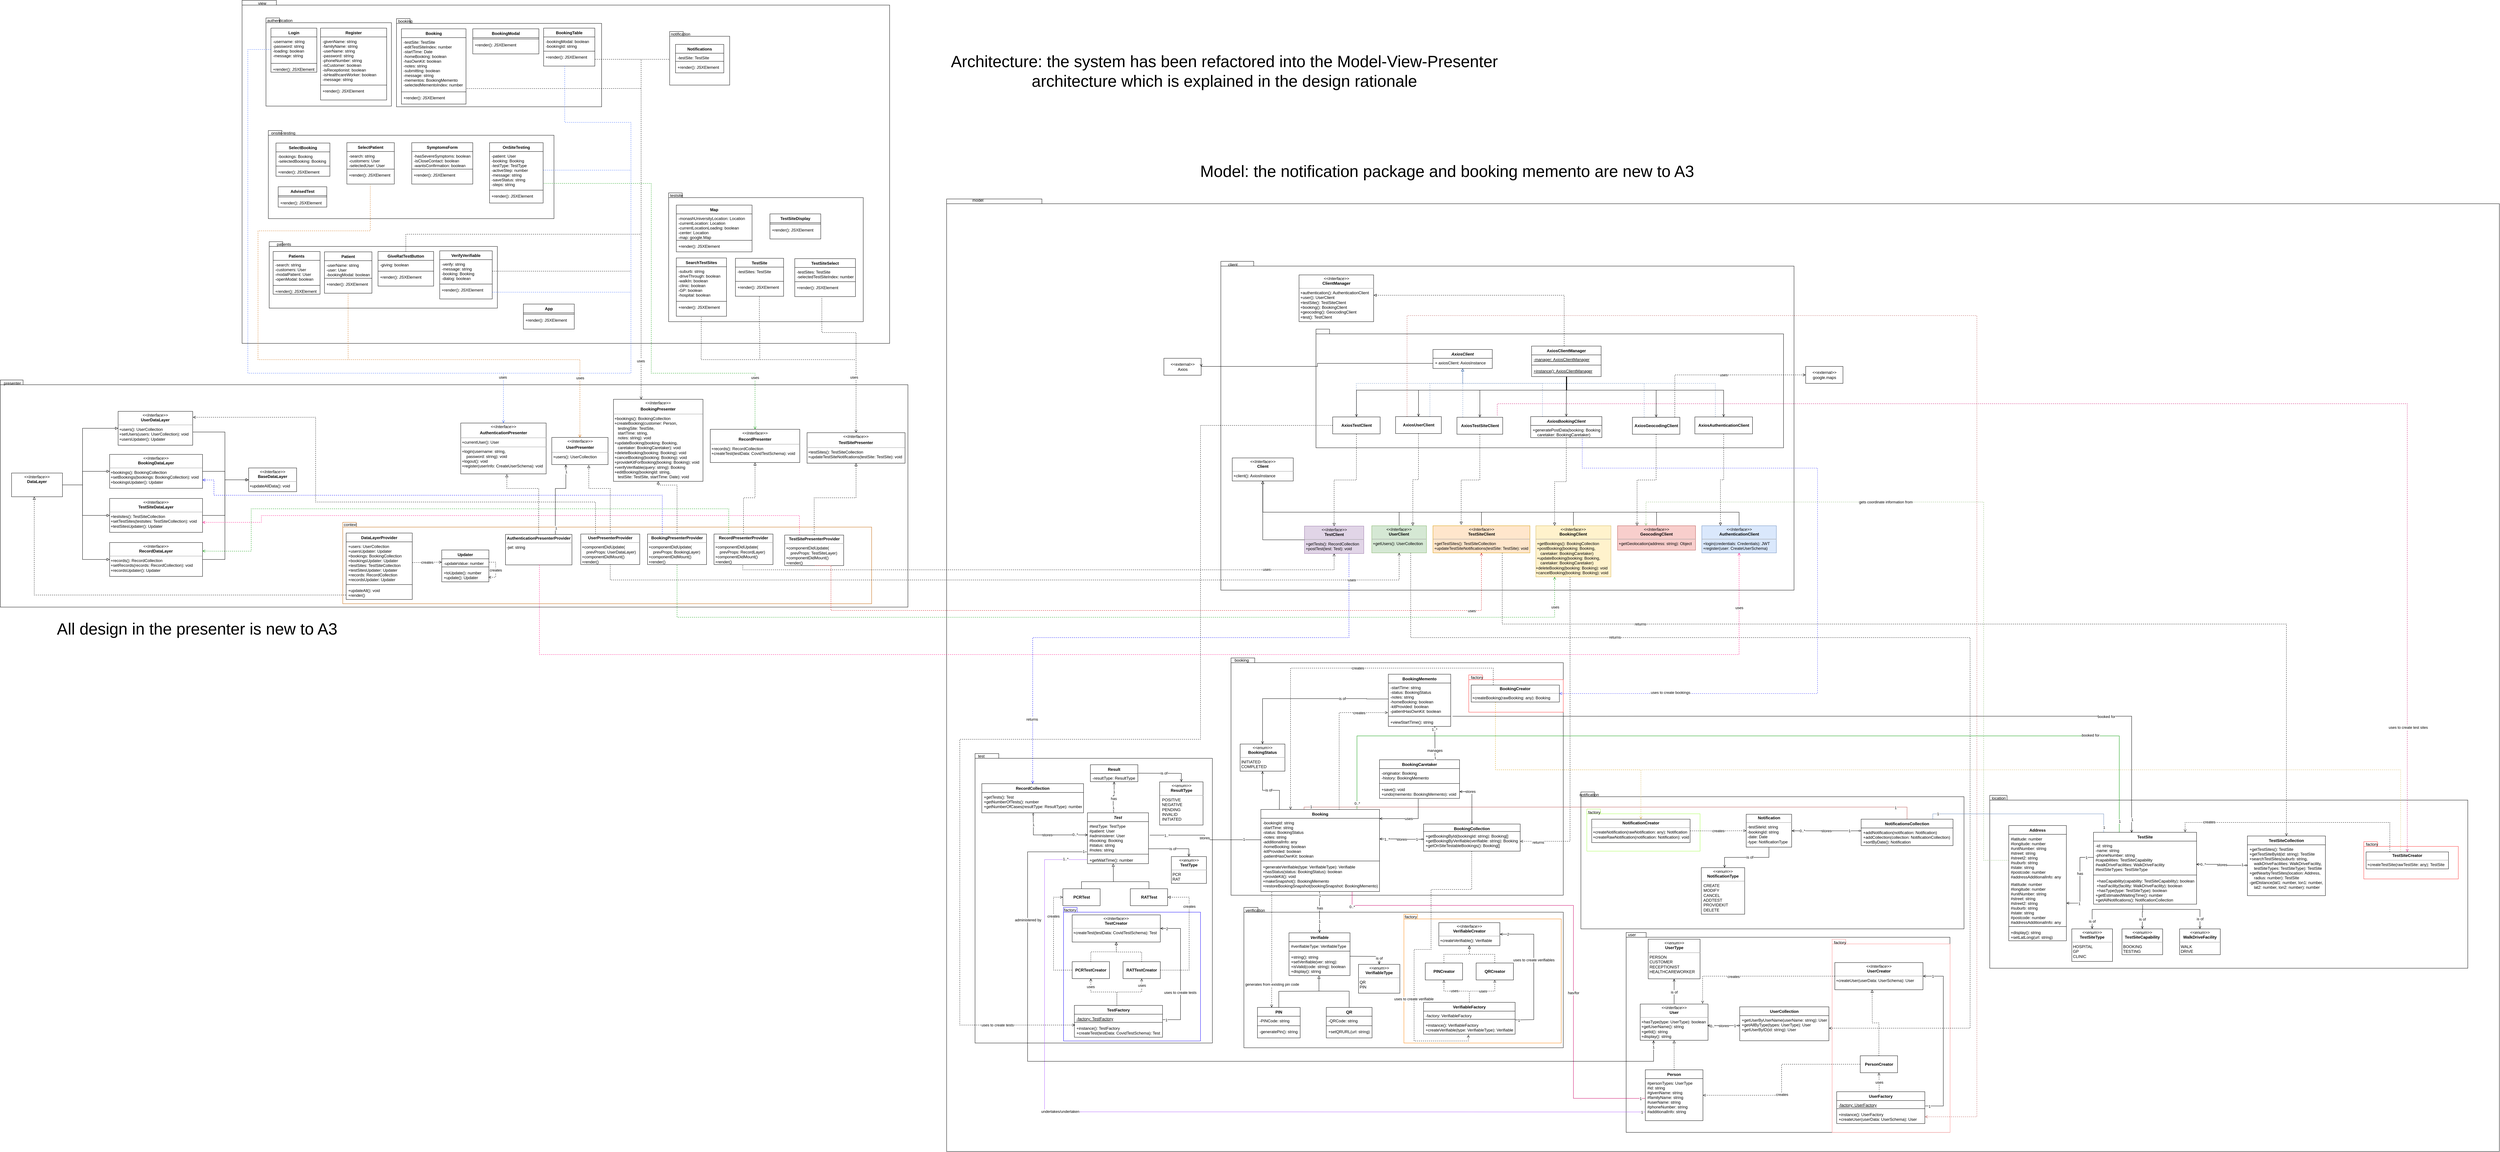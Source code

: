 <mxfile version="18.1.2" type="google"><diagram id="FAOG0aoU3Q_zkL7Qr-M4" name="Page-1"><mxGraphModel grid="1" page="1" gridSize="10" guides="1" tooltips="1" connect="1" arrows="1" fold="1" pageScale="1" pageWidth="850" pageHeight="1100" math="0" shadow="0"><root><mxCell id="0"/><mxCell id="1" parent="0"/><mxCell id="7a5lrIe2Ax4GdZPb9Q3g-8" value="" style="shape=folder;fontStyle=1;spacingTop=10;tabWidth=40;tabHeight=14;tabPosition=left;html=1;" vertex="1" parent="1"><mxGeometry x="331.14" y="1726.94" width="4580" height="2810" as="geometry"/></mxCell><mxCell id="56OGzXj3j1r5mGOVUH4X-43" value="" style="shape=folder;fontStyle=1;spacingTop=10;tabWidth=40;tabHeight=14;tabPosition=left;html=1;" vertex="1" parent="1"><mxGeometry x="-1747" y="1141" width="1910" height="1012" as="geometry"/></mxCell><mxCell id="daj5GVfng5xeqY16y9DA-47" value="" style="shape=folder;fontStyle=1;spacingTop=10;tabWidth=40;tabHeight=14;tabPosition=left;html=1;" vertex="1" parent="1"><mxGeometry x="-1676.5" y="1193" width="370" height="260" as="geometry"/></mxCell><mxCell id="GXD7jb5r-F60lG_uJMmO-16" value="" style="shape=folder;fontStyle=1;spacingTop=10;tabWidth=40;tabHeight=14;tabPosition=left;html=1;strokeColor=#000000;" vertex="1" parent="1"><mxGeometry x="-2460" y="2261" width="2677" height="670" as="geometry"/></mxCell><mxCell id="daj5GVfng5xeqY16y9DA-37" value="" style="shape=folder;fontStyle=1;spacingTop=10;tabWidth=40;tabHeight=14;tabPosition=left;html=1;strokeColor=#C26100;" vertex="1" parent="1"><mxGeometry x="-1450" y="2681" width="1560" height="240" as="geometry"/></mxCell><mxCell id="7a5lrIe2Ax4GdZPb9Q3g-10" value="" style="shape=folder;fontStyle=1;spacingTop=10;tabWidth=40;tabHeight=14;tabPosition=left;html=1;" vertex="1" parent="1"><mxGeometry x="3407.99" y="3486.38" width="1410" height="510" as="geometry"/></mxCell><mxCell id="7a5lrIe2Ax4GdZPb9Q3g-112" value="" style="shape=folder;fontStyle=1;spacingTop=10;tabWidth=40;tabHeight=14;tabPosition=left;html=1;strokeColor=#FF3636;" vertex="1" parent="1"><mxGeometry x="4511.26" y="3623.03" width="278.74" height="110" as="geometry"/></mxCell><mxCell id="7a5lrIe2Ax4GdZPb9Q3g-113" value="factory" style="text;html=1;align=center;verticalAlign=middle;resizable=0;points=[];autosize=1;strokeColor=none;fillColor=none;" vertex="1" parent="1"><mxGeometry x="4510" y="3621.0" width="50" height="20" as="geometry"/></mxCell><mxCell id="GXD7jb5r-F60lG_uJMmO-53" value="" style="shape=folder;fontStyle=1;spacingTop=10;tabWidth=40;tabHeight=14;tabPosition=left;html=1;strokeColor=#000000;" vertex="1" parent="1"><mxGeometry x="1170" y="3081" width="980" height="700" as="geometry"/></mxCell><mxCell id="7a5lrIe2Ax4GdZPb9Q3g-110" value="" style="shape=folder;fontStyle=1;spacingTop=10;tabWidth=40;tabHeight=14;tabPosition=left;html=1;strokeColor=#FF3636;" vertex="1" parent="1"><mxGeometry x="1871.26" y="3131.03" width="278.74" height="110" as="geometry"/></mxCell><mxCell id="GXD7jb5r-F60lG_uJMmO-24" value="" style="shape=folder;fontStyle=1;spacingTop=10;tabWidth=40;tabHeight=14;tabPosition=left;html=1;strokeColor=#000000;" vertex="1" parent="1"><mxGeometry x="414.99" y="3363.07" width="700" height="853.93" as="geometry"/></mxCell><mxCell id="7a5lrIe2Ax4GdZPb9Q3g-108" value="" style="shape=folder;fontStyle=1;spacingTop=10;tabWidth=40;tabHeight=14;tabPosition=left;html=1;strokeColor=#1100FF;" vertex="1" parent="1"><mxGeometry x="676" y="3817" width="404" height="394" as="geometry"/></mxCell><mxCell id="7a5lrIe2Ax4GdZPb9Q3g-84" value="" style="shape=folder;fontStyle=1;spacingTop=10;tabWidth=40;tabHeight=14;tabPosition=left;html=1;strokeColor=#000000;" vertex="1" parent="1"><mxGeometry x="2202" y="3476.35" width="1130" height="403.93" as="geometry"/></mxCell><mxCell id="7a5lrIe2Ax4GdZPb9Q3g-105" value="" style="shape=folder;fontStyle=1;spacingTop=10;tabWidth=40;tabHeight=14;tabPosition=left;html=1;strokeColor=#A2FF45;" vertex="1" parent="1"><mxGeometry x="2219.51" y="3526.69" width="334" height="124.25" as="geometry"/></mxCell><mxCell id="7a5lrIe2Ax4GdZPb9Q3g-81" value="" style="shape=folder;fontStyle=1;spacingTop=10;tabWidth=40;tabHeight=14;tabPosition=left;html=1;" vertex="1" parent="1"><mxGeometry x="2335.51" y="3891" width="955" height="589.68" as="geometry"/></mxCell><mxCell id="7a5lrIe2Ax4GdZPb9Q3g-82" value="" style="shape=folder;fontStyle=1;spacingTop=10;tabWidth=40;tabHeight=14;tabPosition=left;html=1;strokeColor=#FF8A8A;" vertex="1" parent="1"><mxGeometry x="2943.01" y="3910.68" width="347.99" height="570" as="geometry"/></mxCell><mxCell id="91xShooaVRWeIdLTiUAZ-1" value="" style="shape=folder;fontStyle=1;spacingTop=10;tabWidth=40;tabHeight=14;tabPosition=left;html=1;" vertex="1" parent="1"><mxGeometry x="1208" y="3817" width="942" height="414" as="geometry"/></mxCell><mxCell id="GXD7jb5r-F60lG_uJMmO-2" value="" style="shape=folder;fontStyle=1;spacingTop=10;tabWidth=40;tabHeight=14;tabPosition=left;html=1;strokeColor=#FF8000;" vertex="1" parent="1"><mxGeometry x="1680" y="3837" width="464" height="380" as="geometry"/></mxCell><mxCell id="7a5lrIe2Ax4GdZPb9Q3g-3" value="" style="shape=folder;fontStyle=1;spacingTop=10;tabWidth=40;tabHeight=14;tabPosition=left;html=1;" vertex="1" parent="1"><mxGeometry x="1140" y="1911" width="1690.64" height="970" as="geometry"/></mxCell><mxCell id="7a5lrIe2Ax4GdZPb9Q3g-2" value="" style="shape=folder;fontStyle=1;spacingTop=10;tabWidth=40;tabHeight=14;tabPosition=left;html=1;" vertex="1" parent="1"><mxGeometry x="1420.64" y="2111" width="1379" height="350" as="geometry"/></mxCell><mxCell id="W76UMF-yuLM9Y3mYg5HD-77" style="edgeStyle=orthogonalEdgeStyle;rounded=0;orthogonalLoop=1;jettySize=auto;html=1;exitX=0.43;exitY=0.003;exitDx=0;exitDy=0;entryX=0.5;entryY=1;entryDx=0;entryDy=0;endArrow=open;endFill=0;startArrow=none;startFill=0;strokeWidth=1;exitPerimeter=0;" edge="1" parent="1" source="GBHcAmvNuLsiSMCd2aHi-90" target="W76UMF-yuLM9Y3mYg5HD-73"><mxGeometry relative="1" as="geometry"><mxPoint x="883.995" y="3450.34" as="targetPoint"/><mxPoint x="822.49" y="3530.9" as="sourcePoint"/><Array as="points"><mxPoint x="823.49" y="3531"/><mxPoint x="822.49" y="3531"/><mxPoint x="822.49" y="3487"/><mxPoint x="825.49" y="3487"/></Array></mxGeometry></mxCell><mxCell id="W76UMF-yuLM9Y3mYg5HD-172" value="1" style="edgeLabel;html=1;align=center;verticalAlign=middle;resizable=0;points=[];" vertex="1" connectable="0" parent="W76UMF-yuLM9Y3mYg5HD-77"><mxGeometry x="0.374" relative="1" as="geometry"><mxPoint as="offset"/></mxGeometry></mxCell><mxCell id="W76UMF-yuLM9Y3mYg5HD-173" value="1" style="edgeLabel;html=1;align=center;verticalAlign=middle;resizable=0;points=[];" vertex="1" connectable="0" parent="W76UMF-yuLM9Y3mYg5HD-77"><mxGeometry x="-0.649" relative="1" as="geometry"><mxPoint as="offset"/></mxGeometry></mxCell><mxCell id="qsUZ-8WXlqayDz-DOCOQ-14" value="has" style="edgeLabel;html=1;align=center;verticalAlign=middle;resizable=0;points=[];" vertex="1" connectable="0" parent="W76UMF-yuLM9Y3mYg5HD-77"><mxGeometry x="-0.077" y="-1" relative="1" as="geometry"><mxPoint as="offset"/></mxGeometry></mxCell><mxCell id="GBHcAmvNuLsiSMCd2aHi-122" value="is of" style="edgeStyle=orthogonalEdgeStyle;rounded=0;orthogonalLoop=1;jettySize=auto;html=1;entryX=0.5;entryY=0;entryDx=0;entryDy=0;endArrow=open;endFill=0;strokeColor=#000000;" edge="1" parent="1" target="GBHcAmvNuLsiSMCd2aHi-121"><mxGeometry relative="1" as="geometry"><mxPoint x="896.49" y="3421" as="sourcePoint"/></mxGeometry></mxCell><mxCell id="W76UMF-yuLM9Y3mYg5HD-73" value="Result" style="swimlane;fontStyle=1;align=center;verticalAlign=top;childLayout=stackLayout;horizontal=1;startSize=26;horizontalStack=0;resizeParent=1;resizeParentMax=0;resizeLast=0;collapsible=1;marginBottom=0;" vertex="1" parent="1"><mxGeometry x="755.22" y="3395.94" width="140.01" height="50" as="geometry"/></mxCell><mxCell id="W76UMF-yuLM9Y3mYg5HD-74" value="-resultType: ResultType" style="text;strokeColor=none;fillColor=none;align=left;verticalAlign=top;spacingLeft=4;spacingRight=4;overflow=hidden;rotatable=0;points=[[0,0.5],[1,0.5]];portConstraint=eastwest;" vertex="1" parent="W76UMF-yuLM9Y3mYg5HD-73"><mxGeometry y="26" width="140.01" height="24" as="geometry"/></mxCell><mxCell id="W76UMF-yuLM9Y3mYg5HD-85" style="edgeStyle=orthogonalEdgeStyle;rounded=0;orthogonalLoop=1;jettySize=auto;html=1;exitX=0.5;exitY=0;exitDx=0;exitDy=0;startArrow=none;startFill=0;endArrow=block;endFill=0;strokeWidth=1;entryX=0.422;entryY=1.002;entryDx=0;entryDy=0;entryPerimeter=0;" edge="1" parent="1" source="W76UMF-yuLM9Y3mYg5HD-101" target="GBHcAmvNuLsiSMCd2aHi-93"><mxGeometry relative="1" as="geometry"><mxPoint x="646.99" y="3834.84" as="sourcePoint"/><mxPoint x="822.49" y="3694.9" as="targetPoint"/><Array as="points"><mxPoint x="728.99" y="3740.96"/><mxPoint x="822.99" y="3740.96"/><mxPoint x="822.99" y="3711.96"/></Array></mxGeometry></mxCell><mxCell id="W76UMF-yuLM9Y3mYg5HD-86" style="edgeStyle=orthogonalEdgeStyle;rounded=0;orthogonalLoop=1;jettySize=auto;html=1;exitX=0.5;exitY=0;exitDx=0;exitDy=0;startArrow=none;startFill=0;endArrow=none;endFill=0;strokeWidth=1;" edge="1" parent="1" source="W76UMF-yuLM9Y3mYg5HD-102"><mxGeometry relative="1" as="geometry"><mxPoint x="807.99" y="3740.96" as="targetPoint"/><mxPoint x="875.99" y="3834.84" as="sourcePoint"/><Array as="points"><mxPoint x="927.99" y="3740.96"/><mxPoint x="807.99" y="3740.96"/></Array></mxGeometry></mxCell><mxCell id="W76UMF-yuLM9Y3mYg5HD-101" value="&lt;span style=&quot;font-weight: 700&quot;&gt;PCRTest&lt;/span&gt;" style="html=1;" vertex="1" parent="1"><mxGeometry x="673.99" y="3761.9" width="110" height="50" as="geometry"/></mxCell><mxCell id="W76UMF-yuLM9Y3mYg5HD-102" value="&lt;span style=&quot;font-weight: 700&quot;&gt;RATTest&lt;/span&gt;" style="html=1;" vertex="1" parent="1"><mxGeometry x="872.99" y="3761.84" width="110" height="50" as="geometry"/></mxCell><mxCell id="GBHcAmvNuLsiSMCd2aHi-16" style="edgeStyle=orthogonalEdgeStyle;rounded=0;orthogonalLoop=1;jettySize=auto;html=1;entryX=0.25;entryY=0;entryDx=0;entryDy=0;endArrow=none;endFill=0;strokeColor=#009900;exitX=0.81;exitY=-0.005;exitDx=0;exitDy=0;exitPerimeter=0;" edge="1" parent="1" source="W76UMF-yuLM9Y3mYg5HD-104" target="GBHcAmvNuLsiSMCd2aHi-84"><mxGeometry relative="1" as="geometry"><mxPoint x="3081" y="3545.94" as="targetPoint"/><Array as="points"><mxPoint x="1542" y="3311"/><mxPoint x="3790" y="3311"/></Array><mxPoint x="1515" y="3533" as="sourcePoint"/></mxGeometry></mxCell><mxCell id="GBHcAmvNuLsiSMCd2aHi-22" value="1" style="edgeLabel;html=1;align=center;verticalAlign=middle;resizable=0;points=[];" vertex="1" connectable="0" parent="GBHcAmvNuLsiSMCd2aHi-16"><mxGeometry x="0.976" y="1" relative="1" as="geometry"><mxPoint as="offset"/></mxGeometry></mxCell><mxCell id="KlG5iS_oiJue3zC_pwo2-45" value="0..*" style="edgeLabel;html=1;align=center;verticalAlign=middle;resizable=0;points=[];" vertex="1" connectable="0" parent="GBHcAmvNuLsiSMCd2aHi-16"><mxGeometry x="-0.988" relative="1" as="geometry"><mxPoint as="offset"/></mxGeometry></mxCell><mxCell id="daj5GVfng5xeqY16y9DA-7" value="booked for" style="edgeLabel;html=1;align=center;verticalAlign=middle;resizable=0;points=[];" connectable="0" vertex="1" parent="GBHcAmvNuLsiSMCd2aHi-16"><mxGeometry x="0.731" y="2" relative="1" as="geometry"><mxPoint as="offset"/></mxGeometry></mxCell><mxCell id="GBHcAmvNuLsiSMCd2aHi-106" style="edgeStyle=orthogonalEdgeStyle;rounded=0;orthogonalLoop=1;jettySize=auto;html=1;exitX=0.25;exitY=0;exitDx=0;exitDy=0;entryX=0.5;entryY=1;entryDx=0;entryDy=0;endArrow=open;endFill=0;strokeColor=#000000;" edge="1" parent="1" target="GBHcAmvNuLsiSMCd2aHi-105"><mxGeometry relative="1" as="geometry"><mxPoint x="1312.5" y="3527.94" as="sourcePoint"/></mxGeometry></mxCell><mxCell id="GBHcAmvNuLsiSMCd2aHi-107" value="is of" style="edgeLabel;html=1;align=center;verticalAlign=middle;resizable=0;points=[];" vertex="1" connectable="0" parent="GBHcAmvNuLsiSMCd2aHi-106"><mxGeometry x="0.093" y="-1" relative="1" as="geometry"><mxPoint as="offset"/></mxGeometry></mxCell><mxCell id="KlG5iS_oiJue3zC_pwo2-11" style="edgeStyle=orthogonalEdgeStyle;rounded=0;orthogonalLoop=1;jettySize=auto;html=1;exitX=0.364;exitY=0.002;exitDx=0;exitDy=0;exitPerimeter=0;startArrow=none;startFill=0;endArrow=none;endFill=0;fillColor=#f8cecc;strokeColor=#b85450;" edge="1" parent="1" source="W76UMF-yuLM9Y3mYg5HD-104" target="7a5lrIe2Ax4GdZPb9Q3g-85"><mxGeometry relative="1" as="geometry"><Array as="points"><mxPoint x="1385" y="3521"/><mxPoint x="3164" y="3521"/></Array></mxGeometry></mxCell><mxCell id="KlG5iS_oiJue3zC_pwo2-98" value="1" style="edgeLabel;html=1;align=center;verticalAlign=middle;resizable=0;points=[];" vertex="1" connectable="0" parent="KlG5iS_oiJue3zC_pwo2-11"><mxGeometry x="0.923" y="-2" relative="1" as="geometry"><mxPoint as="offset"/></mxGeometry></mxCell><mxCell id="7a5lrIe2Ax4GdZPb9Q3g-93" value="1" style="edgeLabel;html=1;align=center;verticalAlign=middle;resizable=0;points=[];" connectable="0" vertex="1" parent="KlG5iS_oiJue3zC_pwo2-11"><mxGeometry x="-0.969" y="1" relative="1" as="geometry"><mxPoint as="offset"/></mxGeometry></mxCell><mxCell id="KlG5iS_oiJue3zC_pwo2-14" style="edgeStyle=orthogonalEdgeStyle;rounded=0;orthogonalLoop=1;jettySize=auto;html=1;startArrow=none;startFill=0;endArrow=open;endFill=0;dashed=1;exitX=0.66;exitY=0.002;exitDx=0;exitDy=0;exitPerimeter=0;entryX=-0.008;entryY=0.928;entryDx=0;entryDy=0;entryPerimeter=0;" edge="1" parent="1" source="W76UMF-yuLM9Y3mYg5HD-104" target="KlG5iS_oiJue3zC_pwo2-7"><mxGeometry relative="1" as="geometry"><mxPoint x="1560" y="3531" as="sourcePoint"/><mxPoint x="1730" y="3238" as="targetPoint"/><Array as="points"><mxPoint x="1489" y="3242"/></Array></mxGeometry></mxCell><mxCell id="KlG5iS_oiJue3zC_pwo2-15" value="creates" style="edgeLabel;html=1;align=center;verticalAlign=middle;resizable=0;points=[];" vertex="1" connectable="0" parent="KlG5iS_oiJue3zC_pwo2-14"><mxGeometry x="0.604" y="-1" relative="1" as="geometry"><mxPoint as="offset"/></mxGeometry></mxCell><mxCell id="W76UMF-yuLM9Y3mYg5HD-104" value="Booking" style="swimlane;fontStyle=1;align=center;verticalAlign=top;childLayout=stackLayout;horizontal=1;startSize=26;horizontalStack=0;resizeParent=1;resizeParentMax=0;resizeLast=0;collapsible=1;marginBottom=0;" vertex="1" parent="1"><mxGeometry x="1258" y="3527.94" width="350" height="242" as="geometry"/></mxCell><mxCell id="W76UMF-yuLM9Y3mYg5HD-105" value="-bookingId: string&#10;-startTime: string&#10;-status: BookingStatus&#10;-notes: string&#10;-additionalInfo: any&#10;-homeBooking: boolean&#10;-kitProvided: boolean&#10;-patientHasOwnKit: boolean" style="text;strokeColor=none;fillColor=none;align=left;verticalAlign=top;spacingLeft=4;spacingRight=4;overflow=hidden;rotatable=0;points=[[0,0.5],[1,0.5]];portConstraint=eastwest;" vertex="1" parent="W76UMF-yuLM9Y3mYg5HD-104"><mxGeometry y="26" width="350" height="122" as="geometry"/></mxCell><mxCell id="W76UMF-yuLM9Y3mYg5HD-106" value="" style="line;strokeWidth=1;fillColor=none;align=left;verticalAlign=middle;spacingTop=-1;spacingLeft=3;spacingRight=3;rotatable=0;labelPosition=right;points=[];portConstraint=eastwest;" vertex="1" parent="W76UMF-yuLM9Y3mYg5HD-104"><mxGeometry y="148" width="350" height="8" as="geometry"/></mxCell><mxCell id="W76UMF-yuLM9Y3mYg5HD-107" value="+generateVerifiable(type: VerifiableType): Verifiable&#10;+hasStatus(status: BookingStatus): boolean&#10;+provideKit(): void&#10;+makeSnapshot(): BookingMemento&#10;+restoreBookingSnapshot(bookingSnapshot: BookingMemento)" style="text;strokeColor=none;fillColor=none;align=left;verticalAlign=top;spacingLeft=4;spacingRight=4;overflow=hidden;rotatable=0;points=[[0,0.5],[1,0.5]];portConstraint=eastwest;" vertex="1" parent="W76UMF-yuLM9Y3mYg5HD-104"><mxGeometry y="156" width="350" height="86" as="geometry"/></mxCell><mxCell id="W76UMF-yuLM9Y3mYg5HD-112" value="stores" style="edgeStyle=orthogonalEdgeStyle;rounded=0;orthogonalLoop=1;jettySize=auto;html=1;exitX=1.022;exitY=0.433;exitDx=0;exitDy=0;entryX=-0.001;entryY=0.52;entryDx=0;entryDy=0;startArrow=none;startFill=0;endArrow=none;endFill=0;strokeWidth=1;exitPerimeter=0;entryPerimeter=0;" edge="1" parent="1" source="GBHcAmvNuLsiSMCd2aHi-91" target="W76UMF-yuLM9Y3mYg5HD-105"><mxGeometry relative="1" as="geometry"><mxPoint x="1119.62" y="3614.94" as="sourcePoint"/><mxPoint x="1225" y="3614.94" as="targetPoint"/></mxGeometry></mxCell><mxCell id="qsUZ-8WXlqayDz-DOCOQ-6" value="1" style="edgeLabel;html=1;align=center;verticalAlign=middle;resizable=0;points=[];" vertex="1" connectable="0" parent="W76UMF-yuLM9Y3mYg5HD-112"><mxGeometry x="0.71" y="2" relative="1" as="geometry"><mxPoint as="offset"/></mxGeometry></mxCell><mxCell id="qsUZ-8WXlqayDz-DOCOQ-9" value="1..*" style="edgeLabel;html=1;align=center;verticalAlign=middle;resizable=0;points=[];" vertex="1" connectable="0" parent="W76UMF-yuLM9Y3mYg5HD-112"><mxGeometry x="-0.705" y="-1" relative="1" as="geometry"><mxPoint as="offset"/></mxGeometry></mxCell><mxCell id="W76UMF-yuLM9Y3mYg5HD-117" style="edgeStyle=orthogonalEdgeStyle;rounded=0;orthogonalLoop=1;jettySize=auto;html=1;exitX=0.5;exitY=0;exitDx=0;exitDy=0;entryX=0.494;entryY=1.007;entryDx=0;entryDy=0;entryPerimeter=0;startArrow=open;startFill=0;endArrow=none;endFill=0;strokeWidth=1;" edge="1" parent="1" source="W76UMF-yuLM9Y3mYg5HD-113" target="W76UMF-yuLM9Y3mYg5HD-107"><mxGeometry relative="1" as="geometry"/></mxCell><mxCell id="qsUZ-8WXlqayDz-DOCOQ-1" value="1" style="edgeLabel;html=1;align=center;verticalAlign=middle;resizable=0;points=[];" vertex="1" connectable="0" parent="W76UMF-yuLM9Y3mYg5HD-117"><mxGeometry x="0.813" y="-1" relative="1" as="geometry"><mxPoint as="offset"/></mxGeometry></mxCell><mxCell id="qsUZ-8WXlqayDz-DOCOQ-56" value="1" style="edgeLabel;html=1;align=center;verticalAlign=middle;resizable=0;points=[];" vertex="1" connectable="0" parent="W76UMF-yuLM9Y3mYg5HD-117"><mxGeometry x="-0.439" relative="1" as="geometry"><mxPoint as="offset"/></mxGeometry></mxCell><mxCell id="qsUZ-8WXlqayDz-DOCOQ-57" value="&lt;span style=&quot;color: rgba(0 , 0 , 0 , 0) ; font-family: monospace ; font-size: 0px ; background-color: rgb(248 , 249 , 250)&quot;&gt;%3CmxGraphModel%3E%3Croot%3E%3CmxCell%20id%3D%220%22%2F%3E%3CmxCell%20id%3D%221%22%20parent%3D%220%22%2F%3E%3CmxCell%20id%3D%222%22%20value%3D%22has%22%20style%3D%22edgeLabel%3Bhtml%3D1%3Balign%3Dcenter%3BverticalAlign%3Dmiddle%3Bresizable%3D0%3Bpoints%3D%5B%5D%3B%22%20vertex%3D%221%22%20connectable%3D%220%22%20parent%3D%221%22%3E%3CmxGeometry%20x%3D%223821.298%22%20y%3D%222528.283%22%20as%3D%22geometry%22%2F%3E%3C%2FmxCell%3E%3C%2Froot%3E%3C%2FmxGraphModel%3Ehashas&lt;/span&gt;" style="edgeLabel;html=1;align=center;verticalAlign=middle;resizable=0;points=[];" vertex="1" connectable="0" parent="W76UMF-yuLM9Y3mYg5HD-117"><mxGeometry x="0.22" y="-1" relative="1" as="geometry"><mxPoint as="offset"/></mxGeometry></mxCell><mxCell id="qsUZ-8WXlqayDz-DOCOQ-58" value="has" style="edgeLabel;html=1;align=center;verticalAlign=middle;resizable=0;points=[];" vertex="1" connectable="0" parent="W76UMF-yuLM9Y3mYg5HD-117"><mxGeometry x="0.2" y="-1" relative="1" as="geometry"><mxPoint as="offset"/></mxGeometry></mxCell><mxCell id="W76UMF-yuLM9Y3mYg5HD-130" style="edgeStyle=orthogonalEdgeStyle;rounded=0;orthogonalLoop=1;jettySize=auto;html=1;entryX=0.5;entryY=0;entryDx=0;entryDy=0;startArrow=none;startFill=0;endArrow=none;endFill=0;strokeWidth=1;" edge="1" parent="1" target="W76UMF-yuLM9Y3mYg5HD-118"><mxGeometry relative="1" as="geometry"><mxPoint x="1429" y="4064" as="sourcePoint"/></mxGeometry></mxCell><mxCell id="W76UMF-yuLM9Y3mYg5HD-113" value="Verifiable" style="swimlane;fontStyle=3;align=center;verticalAlign=top;childLayout=stackLayout;horizontal=1;startSize=26;horizontalStack=0;resizeParent=1;resizeParentMax=0;resizeLast=0;collapsible=1;marginBottom=0;" vertex="1" parent="1"><mxGeometry x="1341" y="3891.94" width="180" height="126" as="geometry"/></mxCell><mxCell id="W76UMF-yuLM9Y3mYg5HD-114" value="#verifiableType: VerifiableType&#10;" style="text;strokeColor=none;fillColor=none;align=left;verticalAlign=top;spacingLeft=4;spacingRight=4;overflow=hidden;rotatable=0;points=[[0,0.5],[1,0.5]];portConstraint=eastwest;" vertex="1" parent="W76UMF-yuLM9Y3mYg5HD-113"><mxGeometry y="26" width="180" height="24" as="geometry"/></mxCell><mxCell id="W76UMF-yuLM9Y3mYg5HD-115" value="" style="line;strokeWidth=1;fillColor=none;align=left;verticalAlign=middle;spacingTop=-1;spacingLeft=3;spacingRight=3;rotatable=0;labelPosition=right;points=[];portConstraint=eastwest;" vertex="1" parent="W76UMF-yuLM9Y3mYg5HD-113"><mxGeometry y="50" width="180" height="8" as="geometry"/></mxCell><mxCell id="W76UMF-yuLM9Y3mYg5HD-116" value="+string(): string&#10;+setVerifiable(ver: string):&#10;+isValid(code: string): boolean&#10;+display(): string" style="text;strokeColor=none;fillColor=none;align=left;verticalAlign=top;spacingLeft=4;spacingRight=4;overflow=hidden;rotatable=0;points=[[0,0.5],[1,0.5]];portConstraint=eastwest;" vertex="1" parent="W76UMF-yuLM9Y3mYg5HD-113"><mxGeometry y="58" width="180" height="68" as="geometry"/></mxCell><mxCell id="W76UMF-yuLM9Y3mYg5HD-118" value="PIN" style="swimlane;fontStyle=1;align=center;verticalAlign=top;childLayout=stackLayout;horizontal=1;startSize=26;horizontalStack=0;resizeParent=1;resizeParentMax=0;resizeLast=0;collapsible=1;marginBottom=0;" vertex="1" parent="1"><mxGeometry x="1248" y="4112" width="126" height="90" as="geometry"/></mxCell><mxCell id="W76UMF-yuLM9Y3mYg5HD-119" value="-PINCode: string" style="text;strokeColor=none;fillColor=none;align=left;verticalAlign=top;spacingLeft=4;spacingRight=4;overflow=hidden;rotatable=0;points=[[0,0.5],[1,0.5]];portConstraint=eastwest;" vertex="1" parent="W76UMF-yuLM9Y3mYg5HD-118"><mxGeometry y="26" width="126" height="24" as="geometry"/></mxCell><mxCell id="W76UMF-yuLM9Y3mYg5HD-120" value="" style="line;strokeWidth=1;fillColor=none;align=left;verticalAlign=middle;spacingTop=-1;spacingLeft=3;spacingRight=3;rotatable=0;labelPosition=right;points=[];portConstraint=eastwest;" vertex="1" parent="W76UMF-yuLM9Y3mYg5HD-118"><mxGeometry y="50" width="126" height="8" as="geometry"/></mxCell><mxCell id="W76UMF-yuLM9Y3mYg5HD-121" value="-generatePin(): string" style="text;strokeColor=none;fillColor=none;align=left;verticalAlign=top;spacingLeft=4;spacingRight=4;overflow=hidden;rotatable=0;points=[[0,0.5],[1,0.5]];portConstraint=eastwest;" vertex="1" parent="W76UMF-yuLM9Y3mYg5HD-118"><mxGeometry y="58" width="126" height="32" as="geometry"/></mxCell><mxCell id="W76UMF-yuLM9Y3mYg5HD-126" value="QR" style="swimlane;fontStyle=1;align=center;verticalAlign=top;childLayout=stackLayout;horizontal=1;startSize=26;horizontalStack=0;resizeParent=1;resizeParentMax=0;resizeLast=0;collapsible=1;marginBottom=0;" vertex="1" parent="1"><mxGeometry x="1451" y="4111.94" width="135" height="90" as="geometry"/></mxCell><mxCell id="W76UMF-yuLM9Y3mYg5HD-127" value="-QRCode: string" style="text;strokeColor=none;fillColor=none;align=left;verticalAlign=top;spacingLeft=4;spacingRight=4;overflow=hidden;rotatable=0;points=[[0,0.5],[1,0.5]];portConstraint=eastwest;" vertex="1" parent="W76UMF-yuLM9Y3mYg5HD-126"><mxGeometry y="26" width="135" height="24" as="geometry"/></mxCell><mxCell id="W76UMF-yuLM9Y3mYg5HD-128" value="" style="line;strokeWidth=1;fillColor=none;align=left;verticalAlign=middle;spacingTop=-1;spacingLeft=3;spacingRight=3;rotatable=0;labelPosition=right;points=[];portConstraint=eastwest;" vertex="1" parent="W76UMF-yuLM9Y3mYg5HD-126"><mxGeometry y="50" width="135" height="8" as="geometry"/></mxCell><mxCell id="W76UMF-yuLM9Y3mYg5HD-129" value="+setQRURL(url: string)" style="text;strokeColor=none;fillColor=none;align=left;verticalAlign=top;spacingLeft=4;spacingRight=4;overflow=hidden;rotatable=0;points=[[0,0.5],[1,0.5]];portConstraint=eastwest;" vertex="1" parent="W76UMF-yuLM9Y3mYg5HD-126"><mxGeometry y="58" width="135" height="32" as="geometry"/></mxCell><mxCell id="W76UMF-yuLM9Y3mYg5HD-131" style="edgeStyle=orthogonalEdgeStyle;rounded=0;orthogonalLoop=1;jettySize=auto;html=1;exitX=0.5;exitY=0;exitDx=0;exitDy=0;entryX=0.491;entryY=1.011;entryDx=0;entryDy=0;entryPerimeter=0;startArrow=none;startFill=0;endArrow=block;endFill=0;strokeWidth=1;" edge="1" parent="1" source="W76UMF-yuLM9Y3mYg5HD-126" target="W76UMF-yuLM9Y3mYg5HD-116"><mxGeometry relative="1" as="geometry"><mxPoint x="1429.92" y="4037.396" as="targetPoint"/><Array as="points"><mxPoint x="1519" y="4064"/><mxPoint x="1429" y="4064"/></Array></mxGeometry></mxCell><mxCell id="qsUZ-8WXlqayDz-DOCOQ-159" style="edgeStyle=orthogonalEdgeStyle;rounded=0;orthogonalLoop=1;jettySize=auto;html=1;exitX=0.498;exitY=1.005;exitDx=0;exitDy=0;entryX=0.489;entryY=1.053;entryDx=0;entryDy=0;entryPerimeter=0;dashed=1;startArrow=none;startFill=0;endArrow=open;endFill=0;exitPerimeter=0;" edge="1" parent="1" source="W76UMF-yuLM9Y3mYg5HD-135" target="qsUZ-8WXlqayDz-DOCOQ-127"><mxGeometry relative="1" as="geometry"><Array as="points"><mxPoint x="1880" y="3764"/><mxPoint x="1760" y="3764"/><mxPoint x="1760" y="3941"/><mxPoint x="1710" y="3941"/><mxPoint x="1710" y="4211"/><mxPoint x="1870" y="4211"/></Array><mxPoint x="1897.935" y="3718.356" as="sourcePoint"/></mxGeometry></mxCell><mxCell id="GXD7jb5r-F60lG_uJMmO-58" value="uses to create verifiable" style="edgeLabel;html=1;align=center;verticalAlign=middle;resizable=0;points=[];" connectable="0" vertex="1" parent="qsUZ-8WXlqayDz-DOCOQ-159"><mxGeometry x="0.333" y="-1" relative="1" as="geometry"><mxPoint as="offset"/></mxGeometry></mxCell><mxCell id="W76UMF-yuLM9Y3mYg5HD-132" value="BookingCollection" style="swimlane;fontStyle=1;align=center;verticalAlign=top;childLayout=stackLayout;horizontal=1;startSize=22;horizontalStack=0;resizeParent=1;resizeParentMax=0;resizeLast=0;collapsible=1;marginBottom=0;" vertex="1" parent="1"><mxGeometry x="1738" y="3570.94" width="285" height="80" as="geometry"/></mxCell><mxCell id="W76UMF-yuLM9Y3mYg5HD-135" value="+getBookingById(bookingId: string): Booking[]&#10;+getBookingByVerifiable(verifiable: string): Booking&#10;+getOnSiteTestableBookings(): Booking[]" style="text;strokeColor=none;fillColor=none;align=left;verticalAlign=top;spacingLeft=4;spacingRight=4;overflow=hidden;rotatable=0;points=[[0,0.5],[1,0.5]];portConstraint=eastwest;" vertex="1" parent="W76UMF-yuLM9Y3mYg5HD-132"><mxGeometry y="22" width="285" height="58" as="geometry"/></mxCell><mxCell id="W76UMF-yuLM9Y3mYg5HD-136" value="stores" style="edgeStyle=orthogonalEdgeStyle;rounded=0;orthogonalLoop=1;jettySize=auto;html=1;entryX=0.002;entryY=0.396;entryDx=0;entryDy=0;startArrow=open;startFill=0;endArrow=diamondThin;endFill=0;strokeWidth=1;entryPerimeter=0;exitX=1;exitY=0.5;exitDx=0;exitDy=0;" edge="1" parent="1" source="W76UMF-yuLM9Y3mYg5HD-105" target="W76UMF-yuLM9Y3mYg5HD-135"><mxGeometry relative="1" as="geometry"><mxPoint x="1748" y="3618.94" as="targetPoint"/><mxPoint x="1680" y="3611" as="sourcePoint"/></mxGeometry></mxCell><mxCell id="qsUZ-8WXlqayDz-DOCOQ-10" value="1" style="edgeLabel;html=1;align=center;verticalAlign=middle;resizable=0;points=[];" vertex="1" connectable="0" parent="W76UMF-yuLM9Y3mYg5HD-136"><mxGeometry x="0.69" relative="1" as="geometry"><mxPoint as="offset"/></mxGeometry></mxCell><mxCell id="qsUZ-8WXlqayDz-DOCOQ-12" value="1..*" style="edgeLabel;html=1;align=center;verticalAlign=middle;resizable=0;points=[];" vertex="1" connectable="0" parent="W76UMF-yuLM9Y3mYg5HD-136"><mxGeometry x="-0.666" y="-1" relative="1" as="geometry"><mxPoint as="offset"/></mxGeometry></mxCell><mxCell id="W76UMF-yuLM9Y3mYg5HD-144" value="Address" style="swimlane;fontStyle=1;align=center;verticalAlign=top;childLayout=stackLayout;horizontal=1;startSize=26;horizontalStack=0;resizeParent=1;resizeParentMax=0;resizeLast=0;collapsible=1;marginBottom=0;" vertex="1" parent="1"><mxGeometry x="3463.99" y="3575.32" width="170" height="340" as="geometry"/></mxCell><mxCell id="7a5lrIe2Ax4GdZPb9Q3g-103" value="#latitude: number&#10;#longitude: number&#10;#unitNumber: string&#10;#street: string&#10;#street2: string&#10;#suburb: string&#10;#state: string&#10;#postcode: number&#10;#addressAdditionalInfo: any" style="text;strokeColor=none;fillColor=none;align=left;verticalAlign=top;spacingLeft=4;spacingRight=4;overflow=hidden;rotatable=0;points=[[0,0.5],[1,0.5]];portConstraint=eastwest;" vertex="1" parent="W76UMF-yuLM9Y3mYg5HD-144"><mxGeometry y="26" width="170" height="134" as="geometry"/></mxCell><mxCell id="W76UMF-yuLM9Y3mYg5HD-145" value="#latitude: number&#10;#longitude: number&#10;#unitNumber: string&#10;#street: string&#10;#street2: string&#10;#suburb: string&#10;#state: string&#10;#postcode: number&#10;#addressAdditionalInfo: any" style="text;strokeColor=none;fillColor=none;align=left;verticalAlign=top;spacingLeft=4;spacingRight=4;overflow=hidden;rotatable=0;points=[[0,0.5],[1,0.5]];portConstraint=eastwest;" vertex="1" parent="W76UMF-yuLM9Y3mYg5HD-144"><mxGeometry y="160" width="170" height="134" as="geometry"/></mxCell><mxCell id="W76UMF-yuLM9Y3mYg5HD-146" value="" style="line;strokeWidth=1;fillColor=none;align=left;verticalAlign=middle;spacingTop=-1;spacingLeft=3;spacingRight=3;rotatable=0;labelPosition=right;points=[];portConstraint=eastwest;" vertex="1" parent="W76UMF-yuLM9Y3mYg5HD-144"><mxGeometry y="294" width="170" height="8" as="geometry"/></mxCell><mxCell id="W76UMF-yuLM9Y3mYg5HD-147" value="+display(): string&#10;+setLatLong(url: string)" style="text;strokeColor=none;fillColor=none;align=left;verticalAlign=top;spacingLeft=4;spacingRight=4;overflow=hidden;rotatable=0;points=[[0,0.5],[1,0.5]];portConstraint=eastwest;" vertex="1" parent="W76UMF-yuLM9Y3mYg5HD-144"><mxGeometry y="302" width="170" height="38" as="geometry"/></mxCell><mxCell id="W76UMF-yuLM9Y3mYg5HD-158" style="edgeStyle=orthogonalEdgeStyle;rounded=0;orthogonalLoop=1;jettySize=auto;html=1;entryX=1.001;entryY=0.515;entryDx=0;entryDy=0;entryPerimeter=0;startArrow=none;startFill=0;endArrow=open;endFill=0;strokeWidth=1;exitX=0;exitY=0.5;exitDx=0;exitDy=0;" edge="1" parent="1" source="GBHcAmvNuLsiSMCd2aHi-85" target="W76UMF-yuLM9Y3mYg5HD-145"><mxGeometry relative="1" as="geometry"><mxPoint x="3657.99" y="3726.38" as="sourcePoint"/></mxGeometry></mxCell><mxCell id="KlG5iS_oiJue3zC_pwo2-87" value="has" style="edgeLabel;html=1;align=center;verticalAlign=middle;resizable=0;points=[];" vertex="1" connectable="0" parent="W76UMF-yuLM9Y3mYg5HD-158"><mxGeometry x="-0.192" relative="1" as="geometry"><mxPoint as="offset"/></mxGeometry></mxCell><mxCell id="KlG5iS_oiJue3zC_pwo2-88" value="1" style="edgeLabel;html=1;align=center;verticalAlign=middle;resizable=0;points=[];" vertex="1" connectable="0" parent="W76UMF-yuLM9Y3mYg5HD-158"><mxGeometry x="0.648" y="1" relative="1" as="geometry"><mxPoint as="offset"/></mxGeometry></mxCell><mxCell id="KlG5iS_oiJue3zC_pwo2-89" value="1" style="edgeLabel;html=1;align=center;verticalAlign=middle;resizable=0;points=[];" vertex="1" connectable="0" parent="W76UMF-yuLM9Y3mYg5HD-158"><mxGeometry x="-0.801" relative="1" as="geometry"><mxPoint as="offset"/></mxGeometry></mxCell><mxCell id="W76UMF-yuLM9Y3mYg5HD-159" value="TestSiteCollection" style="swimlane;fontStyle=1;align=center;verticalAlign=top;childLayout=stackLayout;horizontal=1;startSize=26;horizontalStack=0;resizeParent=1;resizeParentMax=0;resizeLast=0;collapsible=1;marginBottom=0;" vertex="1" parent="1"><mxGeometry x="4167.99" y="3606.21" width="230" height="176" as="geometry"/></mxCell><mxCell id="W76UMF-yuLM9Y3mYg5HD-161" value="+getTestSites(): TestSite&#10;+getTestSiteById(id: string): TestSite&#10;+searchTestSites(suburb: string,&#10;    walkDriveFacilities: WalkDriveFacility,&#10;    testSiteTypes: TestSiteType): TestSite&#10;+getNearbyTestSites(location: Address,&#10;    radius: number): TestSite&#10;-getDistance(lat1: number, lon1: number,&#10;    lat2: number, lon2: number): number" style="text;strokeColor=none;fillColor=none;align=left;verticalAlign=top;spacingLeft=4;spacingRight=4;overflow=hidden;rotatable=0;points=[[0,0.5],[1,0.5]];portConstraint=eastwest;" vertex="1" parent="W76UMF-yuLM9Y3mYg5HD-159"><mxGeometry y="26" width="230" height="150" as="geometry"/></mxCell><mxCell id="W76UMF-yuLM9Y3mYg5HD-162" value="stores" style="edgeStyle=orthogonalEdgeStyle;rounded=0;orthogonalLoop=1;jettySize=auto;html=1;exitX=0.002;exitY=0.404;exitDx=0;exitDy=0;startArrow=diamondThin;startFill=0;endArrow=open;endFill=0;strokeWidth=1;exitPerimeter=0;entryX=0.997;entryY=0.714;entryDx=0;entryDy=0;entryPerimeter=0;" edge="1" parent="1" source="W76UMF-yuLM9Y3mYg5HD-161" target="GBHcAmvNuLsiSMCd2aHi-85"><mxGeometry relative="1" as="geometry"><mxPoint x="4077.99" y="3689.062" as="targetPoint"/></mxGeometry></mxCell><mxCell id="KlG5iS_oiJue3zC_pwo2-116" value="0..*" style="edgeLabel;html=1;align=center;verticalAlign=middle;resizable=0;points=[];" vertex="1" connectable="0" parent="W76UMF-yuLM9Y3mYg5HD-162"><mxGeometry x="0.751" relative="1" as="geometry"><mxPoint as="offset"/></mxGeometry></mxCell><mxCell id="KlG5iS_oiJue3zC_pwo2-117" value="1" style="edgeLabel;html=1;align=center;verticalAlign=middle;resizable=0;points=[];" vertex="1" connectable="0" parent="W76UMF-yuLM9Y3mYg5HD-162"><mxGeometry x="-0.794" y="-2" relative="1" as="geometry"><mxPoint as="offset"/></mxGeometry></mxCell><mxCell id="KlG5iS_oiJue3zC_pwo2-115" value="" style="edgeStyle=orthogonalEdgeStyle;rounded=0;orthogonalLoop=1;jettySize=auto;html=1;entryX=0.5;entryY=0;entryDx=0;entryDy=0;startArrow=none;startFill=0;endArrow=open;endFill=0;strokeColor=#000000;dashed=1;" edge="1" parent="1" source="7a5lrIe2Ax4GdZPb9Q3g-14" target="W76UMF-yuLM9Y3mYg5HD-159"><mxGeometry relative="1" as="geometry"><mxPoint x="3930" y="2671" as="sourcePoint"/><Array as="points"><mxPoint x="1970" y="2981"/><mxPoint x="4283" y="2981"/></Array></mxGeometry></mxCell><mxCell id="daj5GVfng5xeqY16y9DA-4" value="returns" style="edgeLabel;html=1;align=center;verticalAlign=middle;resizable=0;points=[];" connectable="0" vertex="1" parent="KlG5iS_oiJue3zC_pwo2-115"><mxGeometry x="-0.608" relative="1" as="geometry"><mxPoint as="offset"/></mxGeometry></mxCell><mxCell id="qsUZ-8WXlqayDz-DOCOQ-40" style="edgeStyle=orthogonalEdgeStyle;rounded=0;orthogonalLoop=1;jettySize=auto;html=1;dashed=1;endArrow=open;endFill=0;fillColor=#d5e8d4;strokeColor=#82b366;" edge="1" parent="1" source="W76UMF-yuLM9Y3mYg5HD-144" target="7a5lrIe2Ax4GdZPb9Q3g-13"><mxGeometry relative="1" as="geometry"><mxPoint x="3327.98" y="3775.94" as="sourcePoint"/><mxPoint x="3424.5" y="2953.97" as="targetPoint"/><Array as="points"><mxPoint x="3390" y="3678"/><mxPoint x="3390" y="2621"/><mxPoint x="2394" y="2621"/></Array></mxGeometry></mxCell><mxCell id="daj5GVfng5xeqY16y9DA-11" value="gets coordinate information from" style="edgeLabel;html=1;align=center;verticalAlign=middle;resizable=0;points=[];" connectable="0" vertex="1" parent="qsUZ-8WXlqayDz-DOCOQ-40"><mxGeometry x="0.294" relative="1" as="geometry"><mxPoint x="1" as="offset"/></mxGeometry></mxCell><mxCell id="qsUZ-8WXlqayDz-DOCOQ-44" value="RecordCollection" style="swimlane;fontStyle=1;align=center;verticalAlign=top;childLayout=stackLayout;horizontal=1;startSize=26;horizontalStack=0;resizeParent=1;resizeParentMax=0;resizeLast=0;collapsible=1;marginBottom=0;" vertex="1" parent="1"><mxGeometry x="434.99" y="3451.9" width="300" height="86" as="geometry"/></mxCell><mxCell id="qsUZ-8WXlqayDz-DOCOQ-45" value="+getTests(): Test&#10;+getNumberOfTests(): number&#10;+getNumberOfCases(resultType: ResultType): number" style="text;strokeColor=none;fillColor=none;align=left;verticalAlign=top;spacingLeft=4;spacingRight=4;overflow=hidden;rotatable=0;points=[[0,0.5],[1,0.5]];portConstraint=eastwest;" vertex="1" parent="qsUZ-8WXlqayDz-DOCOQ-44"><mxGeometry y="26" width="300" height="60" as="geometry"/></mxCell><mxCell id="qsUZ-8WXlqayDz-DOCOQ-52" style="edgeStyle=orthogonalEdgeStyle;rounded=0;orthogonalLoop=1;jettySize=auto;html=1;startArrow=open;startFill=0;endArrow=diamondThin;endFill=0;strokeWidth=1;exitX=0.006;exitY=0.426;exitDx=0;exitDy=0;exitPerimeter=0;entryX=0.505;entryY=1.002;entryDx=0;entryDy=0;entryPerimeter=0;" edge="1" parent="1" source="GBHcAmvNuLsiSMCd2aHi-91" target="qsUZ-8WXlqayDz-DOCOQ-45"><mxGeometry relative="1" as="geometry"><mxPoint x="514.99" y="3587" as="targetPoint"/><mxPoint x="730.87" y="3602.162" as="sourcePoint"/><Array as="points"><mxPoint x="586.99" y="3603"/><mxPoint x="586.99" y="3587"/></Array></mxGeometry></mxCell><mxCell id="qsUZ-8WXlqayDz-DOCOQ-53" value="1" style="edgeLabel;html=1;align=center;verticalAlign=middle;resizable=0;points=[];" vertex="1" connectable="0" parent="qsUZ-8WXlqayDz-DOCOQ-52"><mxGeometry x="0.69" relative="1" as="geometry"><mxPoint as="offset"/></mxGeometry></mxCell><mxCell id="qsUZ-8WXlqayDz-DOCOQ-54" value="0..*" style="edgeLabel;html=1;align=center;verticalAlign=middle;resizable=0;points=[];" vertex="1" connectable="0" parent="qsUZ-8WXlqayDz-DOCOQ-52"><mxGeometry x="-0.666" y="-1" relative="1" as="geometry"><mxPoint as="offset"/></mxGeometry></mxCell><mxCell id="KlG5iS_oiJue3zC_pwo2-39" value="stores" style="edgeLabel;html=1;align=center;verticalAlign=middle;resizable=0;points=[];" vertex="1" connectable="0" parent="qsUZ-8WXlqayDz-DOCOQ-52"><mxGeometry x="0.057" relative="1" as="geometry"><mxPoint as="offset"/></mxGeometry></mxCell><mxCell id="qsUZ-8WXlqayDz-DOCOQ-64" style="edgeStyle=orthogonalEdgeStyle;rounded=0;orthogonalLoop=1;jettySize=auto;html=1;exitX=0.5;exitY=0;exitDx=0;exitDy=0;entryX=0.5;entryY=1;entryDx=0;entryDy=0;dashed=1;endArrow=block;endFill=0;" edge="1" parent="1" source="qsUZ-8WXlqayDz-DOCOQ-59" target="qsUZ-8WXlqayDz-DOCOQ-63"><mxGeometry relative="1" as="geometry"/></mxCell><mxCell id="qsUZ-8WXlqayDz-DOCOQ-59" value="Person" style="swimlane;fontStyle=1;align=center;verticalAlign=top;childLayout=stackLayout;horizontal=1;startSize=26;horizontalStack=0;resizeParent=1;resizeParentMax=0;resizeLast=0;collapsible=1;marginBottom=0;" vertex="1" parent="1"><mxGeometry x="2392.01" y="4296.06" width="170" height="150" as="geometry"/></mxCell><mxCell id="qsUZ-8WXlqayDz-DOCOQ-60" value="#personTypes: UserType&#10;#id: string&#10;#givenName: string&#10;#familyName: string&#10;#userName: string&#10;#phoneNumber: string&#10;#additionalInfo: string" style="text;strokeColor=none;fillColor=none;align=left;verticalAlign=top;spacingLeft=4;spacingRight=4;overflow=hidden;rotatable=0;points=[[0,0.5],[1,0.5]];portConstraint=eastwest;" vertex="1" parent="qsUZ-8WXlqayDz-DOCOQ-59"><mxGeometry y="26" width="170" height="124" as="geometry"/></mxCell><mxCell id="GBHcAmvNuLsiSMCd2aHi-128" style="edgeStyle=orthogonalEdgeStyle;rounded=0;orthogonalLoop=1;jettySize=auto;html=1;exitX=0.5;exitY=0;exitDx=0;exitDy=0;entryX=0.5;entryY=1;entryDx=0;entryDy=0;endArrow=open;endFill=0;strokeColor=#000000;" edge="1" parent="1" source="qsUZ-8WXlqayDz-DOCOQ-63" target="SX-Mi2XTW8HVVKHUWGLS-26"><mxGeometry relative="1" as="geometry"><mxPoint x="2298.005" y="3836.06" as="targetPoint"/></mxGeometry></mxCell><mxCell id="GBHcAmvNuLsiSMCd2aHi-129" value="is of" style="edgeLabel;html=1;align=center;verticalAlign=middle;resizable=0;points=[];" vertex="1" connectable="0" parent="GBHcAmvNuLsiSMCd2aHi-128"><mxGeometry x="-0.043" relative="1" as="geometry"><mxPoint as="offset"/></mxGeometry></mxCell><mxCell id="qsUZ-8WXlqayDz-DOCOQ-63" value="&lt;p style=&quot;margin: 0px ; margin-top: 4px ; text-align: center&quot;&gt;&lt;i&gt;&amp;lt;&amp;lt;interface&amp;gt;&amp;gt;&lt;/i&gt;&lt;br&gt;&lt;span style=&quot;font-weight: 700&quot;&gt;User&lt;/span&gt;&lt;br&gt;&lt;/p&gt;&lt;hr size=&quot;1&quot;&gt;&lt;p style=&quot;margin: 0px ; margin-left: 4px&quot;&gt;&lt;/p&gt;&amp;nbsp;+hasType(type: UserType): boolean&lt;br&gt;&amp;nbsp;+getUserName(): string&lt;br&gt;&amp;nbsp;+getId(): string&lt;br&gt;&amp;nbsp;+display(): string" style="verticalAlign=top;align=left;overflow=fill;fontSize=12;fontFamily=Helvetica;html=1;" vertex="1" parent="1"><mxGeometry x="2377.01" y="4102.06" width="200" height="106.91" as="geometry"/></mxCell><mxCell id="qsUZ-8WXlqayDz-DOCOQ-65" value="UserCollection" style="swimlane;fontStyle=1;align=center;verticalAlign=top;childLayout=stackLayout;horizontal=1;startSize=26;horizontalStack=0;resizeParent=1;resizeParentMax=0;resizeLast=0;collapsible=1;marginBottom=0;" vertex="1" parent="1"><mxGeometry x="2670.5" y="4110.23" width="263" height="100" as="geometry"/></mxCell><mxCell id="qsUZ-8WXlqayDz-DOCOQ-66" value="+getUserByUserName(userName: string): User&#10;+getAllByType(types: UserType): User&#10;+getUserByID(id: string): User" style="text;strokeColor=none;fillColor=none;align=left;verticalAlign=top;spacingLeft=4;spacingRight=4;overflow=hidden;rotatable=0;points=[[0,0.5],[1,0.5]];portConstraint=eastwest;" vertex="1" parent="qsUZ-8WXlqayDz-DOCOQ-65"><mxGeometry y="26" width="263" height="74" as="geometry"/></mxCell><mxCell id="qsUZ-8WXlqayDz-DOCOQ-67" value="stores" style="edgeStyle=orthogonalEdgeStyle;rounded=0;orthogonalLoop=1;jettySize=auto;html=1;entryX=0.002;entryY=0.396;entryDx=0;entryDy=0;startArrow=open;startFill=0;endArrow=diamondThin;endFill=0;strokeWidth=1;entryPerimeter=0;exitX=0.989;exitY=0.595;exitDx=0;exitDy=0;exitPerimeter=0;" edge="1" parent="1" source="qsUZ-8WXlqayDz-DOCOQ-63" target="qsUZ-8WXlqayDz-DOCOQ-66"><mxGeometry relative="1" as="geometry"><mxPoint x="2493" y="4045.06" as="targetPoint"/><mxPoint x="2363" y="4040.06" as="sourcePoint"/></mxGeometry></mxCell><mxCell id="qsUZ-8WXlqayDz-DOCOQ-68" value="1" style="edgeLabel;html=1;align=center;verticalAlign=middle;resizable=0;points=[];" vertex="1" connectable="0" parent="qsUZ-8WXlqayDz-DOCOQ-67"><mxGeometry x="0.69" relative="1" as="geometry"><mxPoint as="offset"/></mxGeometry></mxCell><mxCell id="qsUZ-8WXlqayDz-DOCOQ-69" value="0..*" style="edgeLabel;html=1;align=center;verticalAlign=middle;resizable=0;points=[];" vertex="1" connectable="0" parent="qsUZ-8WXlqayDz-DOCOQ-67"><mxGeometry x="-0.666" y="-1" relative="1" as="geometry"><mxPoint as="offset"/></mxGeometry></mxCell><mxCell id="KlG5iS_oiJue3zC_pwo2-84" value="" style="edgeStyle=orthogonalEdgeStyle;rounded=0;orthogonalLoop=1;jettySize=auto;html=1;entryX=1;entryY=0.5;entryDx=0;entryDy=0;dashed=1;startArrow=none;startFill=0;endArrow=open;endFill=0;strokeColor=#000000;" edge="1" parent="1" source="7a5lrIe2Ax4GdZPb9Q3g-16" target="qsUZ-8WXlqayDz-DOCOQ-66"><mxGeometry relative="1" as="geometry"><mxPoint x="2020" y="2581" as="sourcePoint"/><Array as="points"><mxPoint x="1700" y="3021"/><mxPoint x="3350" y="3021"/><mxPoint x="3350" y="4173"/></Array></mxGeometry></mxCell><mxCell id="daj5GVfng5xeqY16y9DA-3" value="returns" style="edgeLabel;html=1;align=center;verticalAlign=middle;resizable=0;points=[];" connectable="0" vertex="1" parent="KlG5iS_oiJue3zC_pwo2-84"><mxGeometry x="-0.509" y="1" relative="1" as="geometry"><mxPoint as="offset"/></mxGeometry></mxCell><mxCell id="qsUZ-8WXlqayDz-DOCOQ-111" value="&lt;p style=&quot;margin: 0px ; margin-top: 4px ; text-align: center&quot;&gt;&lt;i&gt;&amp;lt;&amp;lt;Interface&amp;gt;&amp;gt;&lt;/i&gt;&lt;br&gt;&lt;span style=&quot;font-weight: 700&quot;&gt;VerifiableCreator&lt;/span&gt;&lt;br&gt;&lt;/p&gt;&lt;hr size=&quot;1&quot;&gt;&lt;p style=&quot;margin: 0px ; margin-left: 4px&quot;&gt;&lt;/p&gt;&amp;nbsp;+createVerifiable(): Verifiable" style="verticalAlign=top;align=left;overflow=fill;fontSize=12;fontFamily=Helvetica;html=1;" vertex="1" parent="1"><mxGeometry x="1783" y="3861.94" width="180" height="68" as="geometry"/></mxCell><mxCell id="qsUZ-8WXlqayDz-DOCOQ-112" style="edgeStyle=orthogonalEdgeStyle;rounded=0;orthogonalLoop=1;jettySize=auto;html=1;exitX=0.5;exitY=0;exitDx=0;exitDy=0;entryX=0.5;entryY=1;entryDx=0;entryDy=0;dashed=1;endArrow=block;endFill=0;" edge="1" parent="1" source="qsUZ-8WXlqayDz-DOCOQ-113" target="qsUZ-8WXlqayDz-DOCOQ-111"><mxGeometry relative="1" as="geometry"/></mxCell><mxCell id="qsUZ-8WXlqayDz-DOCOQ-113" value="&lt;span style=&quot;font-weight: 700&quot;&gt;PINCreator&lt;/span&gt;" style="html=1;" vertex="1" parent="1"><mxGeometry x="1743" y="3980.94" width="110" height="50" as="geometry"/></mxCell><mxCell id="qsUZ-8WXlqayDz-DOCOQ-114" value="&lt;span style=&quot;font-weight: 700&quot;&gt;QRCreator&lt;/span&gt;" style="html=1;" vertex="1" parent="1"><mxGeometry x="1893" y="3980.94" width="110" height="50" as="geometry"/></mxCell><mxCell id="qsUZ-8WXlqayDz-DOCOQ-115" style="edgeStyle=orthogonalEdgeStyle;rounded=0;orthogonalLoop=1;jettySize=auto;html=1;exitX=0.5;exitY=0;exitDx=0;exitDy=0;dashed=1;endArrow=block;endFill=0;entryX=0.5;entryY=1;entryDx=0;entryDy=0;" edge="1" parent="1" source="qsUZ-8WXlqayDz-DOCOQ-114" target="qsUZ-8WXlqayDz-DOCOQ-111"><mxGeometry relative="1" as="geometry"><mxPoint x="1808" y="3985.94" as="sourcePoint"/><mxPoint x="1873" y="3922.94" as="targetPoint"/></mxGeometry></mxCell><mxCell id="qsUZ-8WXlqayDz-DOCOQ-116" style="edgeStyle=orthogonalEdgeStyle;rounded=0;orthogonalLoop=1;jettySize=auto;html=1;exitX=0.5;exitY=0;exitDx=0;exitDy=0;entryX=0.5;entryY=1;entryDx=0;entryDy=0;dashed=1;endArrow=open;endFill=0;" edge="1" parent="1" source="qsUZ-8WXlqayDz-DOCOQ-124" target="qsUZ-8WXlqayDz-DOCOQ-113"><mxGeometry relative="1" as="geometry"/></mxCell><mxCell id="qsUZ-8WXlqayDz-DOCOQ-161" value="uses" style="edgeLabel;html=1;align=center;verticalAlign=middle;resizable=0;points=[];" vertex="1" connectable="0" parent="qsUZ-8WXlqayDz-DOCOQ-116"><mxGeometry x="0.097" y="-1" relative="1" as="geometry"><mxPoint as="offset"/></mxGeometry></mxCell><mxCell id="qsUZ-8WXlqayDz-DOCOQ-119" style="edgeStyle=orthogonalEdgeStyle;rounded=0;orthogonalLoop=1;jettySize=auto;html=1;exitX=0.5;exitY=0;exitDx=0;exitDy=0;entryX=0.5;entryY=1;entryDx=0;entryDy=0;dashed=1;endArrow=open;endFill=0;" edge="1" parent="1" source="qsUZ-8WXlqayDz-DOCOQ-124" target="qsUZ-8WXlqayDz-DOCOQ-114"><mxGeometry relative="1" as="geometry"><mxPoint x="1888" y="4106.94" as="sourcePoint"/><mxPoint x="1808" y="4040.94" as="targetPoint"/></mxGeometry></mxCell><mxCell id="qsUZ-8WXlqayDz-DOCOQ-162" value="uses" style="edgeLabel;html=1;align=center;verticalAlign=middle;resizable=0;points=[];" vertex="1" connectable="0" parent="qsUZ-8WXlqayDz-DOCOQ-119"><mxGeometry x="0.035" relative="1" as="geometry"><mxPoint as="offset"/></mxGeometry></mxCell><mxCell id="qsUZ-8WXlqayDz-DOCOQ-120" style="edgeStyle=orthogonalEdgeStyle;rounded=0;orthogonalLoop=1;jettySize=auto;html=1;endArrow=open;endFill=0;entryX=1;entryY=0.5;entryDx=0;entryDy=0;exitX=1;exitY=0.718;exitDx=0;exitDy=0;exitPerimeter=0;" edge="1" parent="1" source="qsUZ-8WXlqayDz-DOCOQ-126" target="qsUZ-8WXlqayDz-DOCOQ-111"><mxGeometry relative="1" as="geometry"><mxPoint x="2083" y="3897.94" as="targetPoint"/><mxPoint x="1969" y="4156.94" as="sourcePoint"/><Array as="points"><mxPoint x="2013" y="4148.94"/><mxPoint x="2063" y="4147.94"/><mxPoint x="2063" y="3882.94"/></Array></mxGeometry></mxCell><mxCell id="qsUZ-8WXlqayDz-DOCOQ-121" value="2" style="edgeLabel;html=1;align=center;verticalAlign=middle;resizable=0;points=[];" vertex="1" connectable="0" parent="qsUZ-8WXlqayDz-DOCOQ-120"><mxGeometry x="0.884" relative="1" as="geometry"><mxPoint as="offset"/></mxGeometry></mxCell><mxCell id="qsUZ-8WXlqayDz-DOCOQ-122" value="1" style="edgeLabel;html=1;align=center;verticalAlign=middle;resizable=0;points=[];" vertex="1" connectable="0" parent="qsUZ-8WXlqayDz-DOCOQ-120"><mxGeometry x="-0.949" y="-1" relative="1" as="geometry"><mxPoint as="offset"/></mxGeometry></mxCell><mxCell id="qsUZ-8WXlqayDz-DOCOQ-123" value="uses to create verifiables" style="edgeLabel;html=1;align=center;verticalAlign=middle;resizable=0;points=[];" vertex="1" connectable="0" parent="qsUZ-8WXlqayDz-DOCOQ-120"><mxGeometry x="0.138" relative="1" as="geometry"><mxPoint as="offset"/></mxGeometry></mxCell><mxCell id="qsUZ-8WXlqayDz-DOCOQ-124" value="VerifiableFactory" style="swimlane;fontStyle=1;align=center;verticalAlign=top;childLayout=stackLayout;horizontal=1;startSize=26;horizontalStack=0;resizeParent=1;resizeParentMax=0;resizeLast=0;collapsible=1;marginBottom=0;" vertex="1" parent="1"><mxGeometry x="1738" y="4096.94" width="270" height="94" as="geometry"/></mxCell><mxCell id="qsUZ-8WXlqayDz-DOCOQ-125" value="-factory: VerifiableFactory" style="text;strokeColor=none;fillColor=none;align=left;verticalAlign=top;spacingLeft=4;spacingRight=4;overflow=hidden;rotatable=0;points=[[0,0.5],[1,0.5]];portConstraint=eastwest;" vertex="1" parent="qsUZ-8WXlqayDz-DOCOQ-124"><mxGeometry y="26" width="270" height="20" as="geometry"/></mxCell><mxCell id="qsUZ-8WXlqayDz-DOCOQ-126" value="" style="line;strokeWidth=1;fillColor=none;align=left;verticalAlign=middle;spacingTop=-1;spacingLeft=3;spacingRight=3;rotatable=0;labelPosition=right;points=[];portConstraint=eastwest;" vertex="1" parent="qsUZ-8WXlqayDz-DOCOQ-124"><mxGeometry y="46" width="270" height="8" as="geometry"/></mxCell><mxCell id="qsUZ-8WXlqayDz-DOCOQ-127" value="+instance(): VerifiableFactory&#10;+createVerifiable(type: VerifiableType): Verifiable" style="text;strokeColor=none;fillColor=none;align=left;verticalAlign=top;spacingLeft=4;spacingRight=4;overflow=hidden;rotatable=0;points=[[0,0.5],[1,0.5]];portConstraint=eastwest;" vertex="1" parent="qsUZ-8WXlqayDz-DOCOQ-124"><mxGeometry y="54" width="270" height="40" as="geometry"/></mxCell><mxCell id="GBHcAmvNuLsiSMCd2aHi-61" style="edgeStyle=orthogonalEdgeStyle;rounded=0;orthogonalLoop=1;jettySize=auto;html=1;entryX=0.5;entryY=0;entryDx=0;entryDy=0;dashed=1;endArrow=open;endFill=0;strokeColor=#CC0066;exitX=0.881;exitY=-0.107;exitDx=0;exitDy=0;exitPerimeter=0;" edge="1" parent="1" source="7a5lrIe2Ax4GdZPb9Q3g-22" target="GBHcAmvNuLsiSMCd2aHi-60"><mxGeometry relative="1" as="geometry"><mxPoint x="2990" y="1901" as="sourcePoint"/><Array as="points"><mxPoint x="1955" y="2331"/><mxPoint x="4639" y="2331"/></Array></mxGeometry></mxCell><mxCell id="daj5GVfng5xeqY16y9DA-12" value="uses to create test sites" style="edgeLabel;html=1;align=center;verticalAlign=middle;resizable=0;points=[];" connectable="0" vertex="1" parent="GBHcAmvNuLsiSMCd2aHi-61"><mxGeometry x="0.818" y="2" relative="1" as="geometry"><mxPoint as="offset"/></mxGeometry></mxCell><mxCell id="GBHcAmvNuLsiSMCd2aHi-44" style="edgeStyle=orthogonalEdgeStyle;rounded=0;orthogonalLoop=1;jettySize=auto;html=1;entryX=1;entryY=0.5;entryDx=0;entryDy=0;endArrow=open;endFill=0;strokeColor=#3333FF;dashed=1;exitX=0.873;exitY=1;exitDx=0;exitDy=0;exitPerimeter=0;" edge="1" parent="1" source="7a5lrIe2Ax4GdZPb9Q3g-25" target="GBHcAmvNuLsiSMCd2aHi-25"><mxGeometry relative="1" as="geometry"><mxPoint x="2118.04" y="2394.54" as="sourcePoint"/><Array as="points"><mxPoint x="2206" y="2431"/><mxPoint x="2206" y="2521"/><mxPoint x="2900" y="2521"/><mxPoint x="2900" y="3186"/></Array></mxGeometry></mxCell><mxCell id="daj5GVfng5xeqY16y9DA-2" value="uses to create bookings" style="edgeLabel;html=1;align=center;verticalAlign=middle;resizable=0;points=[];" connectable="0" vertex="1" parent="GBHcAmvNuLsiSMCd2aHi-44"><mxGeometry x="0.708" y="-3" relative="1" as="geometry"><mxPoint as="offset"/></mxGeometry></mxCell><mxCell id="qsUZ-8WXlqayDz-DOCOQ-166" style="edgeStyle=orthogonalEdgeStyle;rounded=0;orthogonalLoop=1;jettySize=auto;html=1;startArrow=none;startFill=0;endArrow=open;endFill=0;dashed=1;entryX=0.008;entryY=0.1;entryDx=0;entryDy=0;entryPerimeter=0;" edge="1" parent="1" source="7a5lrIe2Ax4GdZPb9Q3g-23" target="GXD7jb5r-F60lG_uJMmO-46"><mxGeometry relative="1" as="geometry"><mxPoint x="1310" y="2355" as="sourcePoint"/><mxPoint x="360" y="3361" as="targetPoint"/><Array as="points"><mxPoint x="1080" y="2395"/><mxPoint x="1080" y="3321"/><mxPoint x="370" y="3321"/><mxPoint x="370" y="4164"/></Array></mxGeometry></mxCell><mxCell id="daj5GVfng5xeqY16y9DA-1" value="uses to create tests" style="edgeLabel;html=1;align=center;verticalAlign=middle;resizable=0;points=[];" connectable="0" vertex="1" parent="qsUZ-8WXlqayDz-DOCOQ-166"><mxGeometry x="0.857" relative="1" as="geometry"><mxPoint as="offset"/></mxGeometry></mxCell><mxCell id="qsUZ-8WXlqayDz-DOCOQ-182" style="edgeStyle=orthogonalEdgeStyle;rounded=0;orthogonalLoop=1;jettySize=auto;html=1;dashed=1;startArrow=none;startFill=0;endArrow=open;endFill=0;entryX=1;entryY=0.5;entryDx=0;entryDy=0;" edge="1" parent="1" source="7a5lrIe2Ax4GdZPb9Q3g-12" target="W76UMF-yuLM9Y3mYg5HD-135"><mxGeometry relative="1" as="geometry"><mxPoint x="1991" y="3501" as="targetPoint"/><Array as="points"><mxPoint x="2170" y="3622"/></Array><mxPoint x="2230" y="2261" as="sourcePoint"/></mxGeometry></mxCell><mxCell id="daj5GVfng5xeqY16y9DA-10" value="returns" style="edgeLabel;html=1;align=center;verticalAlign=middle;resizable=0;points=[];" connectable="0" vertex="1" parent="qsUZ-8WXlqayDz-DOCOQ-182"><mxGeometry x="0.887" y="3" relative="1" as="geometry"><mxPoint as="offset"/></mxGeometry></mxCell><mxCell id="qsUZ-8WXlqayDz-DOCOQ-192" style="edgeStyle=orthogonalEdgeStyle;rounded=0;orthogonalLoop=1;jettySize=auto;html=1;exitX=0.092;exitY=1.021;exitDx=0;exitDy=0;entryX=0.332;entryY=0.001;entryDx=0;entryDy=0;entryPerimeter=0;dashed=1;startArrow=none;startFill=0;endArrow=open;endFill=0;exitPerimeter=0;" edge="1" parent="1" source="W76UMF-yuLM9Y3mYg5HD-107" target="W76UMF-yuLM9Y3mYg5HD-118"><mxGeometry relative="1" as="geometry"><mxPoint x="1239" y="3769.08" as="sourcePoint"/><Array as="points"><mxPoint x="1290" y="3905"/><mxPoint x="1290" y="3905"/></Array></mxGeometry></mxCell><mxCell id="qsUZ-8WXlqayDz-DOCOQ-194" value="&lt;span style=&quot;color: rgba(0 , 0 , 0 , 0) ; font-family: monospace ; font-size: 0px ; background-color: rgb(248 , 249 , 250)&quot;&gt;%3CmxGraphModel%3E%3Croot%3E%3CmxCell%20id%3D%220%22%2F%3E%3CmxCell%20id%3D%221%22%20parent%3D%220%22%2F%3E%3CmxCell%20id%3D%222%22%20value%3D%22generates%20from%20existing%20PIN%20code%22%20style%3D%22edgeLabel%3Bhtml%3D1%3Balign%3Dcenter%3BverticalAlign%3Dmiddle%3Bresizable%3D0%3Bpoints%3D%5B%5D%3B%22%20vertex%3D%221%22%20connectable%3D%220%22%20parent%3D%221%22%3E%3CmxGeometry%20x%3D%221569.6%22%20y%3D%223916.42%22%20as%3D%22geometry%22%2F%3E%3C%2FmxCell%3E%3C%2Froot%3E%3C%2FmxGraphModel%3E&lt;/span&gt;&lt;span style=&quot;color: rgba(0 , 0 , 0 , 0) ; font-family: monospace ; font-size: 0px ; background-color: rgb(248 , 249 , 250)&quot;&gt;%3CmxGraphModel%3E%3Croot%3E%3CmxCell%20id%3D%220%22%2F%3E%3CmxCell%20id%3D%221%22%20parent%3D%220%22%2F%3E%3CmxCell%20id%3D%222%22%20value%3D%22generates%20from%20existing%20PIN%20code%22%20style%3D%22edgeLabel%3Bhtml%3D1%3Balign%3Dcenter%3BverticalAlign%3Dmiddle%3Bresizable%3D0%3Bpoints%3D%5B%5D%3B%22%20vertex%3D%221%22%20connectable%3D%220%22%20parent%3D%221%22%3E%3CmxGeometry%20x%3D%221569.6%22%20y%3D%223916.42%22%20as%3D%22geometry%22%2F%3E%3C%2FmxCell%3E%3C%2Froot%3E%3C%2FmxGraphModel%3Ege&lt;/span&gt;" style="edgeLabel;html=1;align=center;verticalAlign=middle;resizable=0;points=[];" vertex="1" connectable="0" parent="qsUZ-8WXlqayDz-DOCOQ-192"><mxGeometry x="0.578" y="-1" relative="1" as="geometry"><mxPoint y="-1" as="offset"/></mxGeometry></mxCell><mxCell id="qsUZ-8WXlqayDz-DOCOQ-195" value="generates from existing pin code" style="edgeLabel;html=1;align=center;verticalAlign=middle;resizable=0;points=[];" vertex="1" connectable="0" parent="qsUZ-8WXlqayDz-DOCOQ-192"><mxGeometry x="0.602" y="1" relative="1" as="geometry"><mxPoint as="offset"/></mxGeometry></mxCell><mxCell id="KlG5iS_oiJue3zC_pwo2-61" style="edgeStyle=orthogonalEdgeStyle;rounded=0;orthogonalLoop=1;jettySize=auto;html=1;exitX=0.25;exitY=0;exitDx=0;exitDy=0;dashed=1;startArrow=none;startFill=0;endArrow=open;endFill=0;strokeColor=#000000;entryX=0.25;entryY=0;entryDx=0;entryDy=0;" edge="1" parent="1" source="GBHcAmvNuLsiSMCd2aHi-25" target="W76UMF-yuLM9Y3mYg5HD-104"><mxGeometry relative="1" as="geometry"><mxPoint x="2867" y="2941" as="targetPoint"/><Array as="points"><mxPoint x="1944" y="3111"/><mxPoint x="1346" y="3111"/></Array></mxGeometry></mxCell><mxCell id="KlG5iS_oiJue3zC_pwo2-62" value="creates" style="edgeLabel;html=1;align=center;verticalAlign=middle;resizable=0;points=[];" vertex="1" connectable="0" parent="KlG5iS_oiJue3zC_pwo2-61"><mxGeometry x="-0.156" relative="1" as="geometry"><mxPoint as="offset"/></mxGeometry></mxCell><mxCell id="7a5lrIe2Ax4GdZPb9Q3g-101" style="edgeStyle=orthogonalEdgeStyle;rounded=0;orthogonalLoop=1;jettySize=auto;html=1;startArrow=none;startFill=0;endArrow=open;endFill=0;dashed=1;fillColor=#ffe6cc;strokeColor=#d79b00;" edge="1" parent="1" source="GBHcAmvNuLsiSMCd2aHi-25" target="7a5lrIe2Ax4GdZPb9Q3g-88"><mxGeometry relative="1" as="geometry"><Array as="points"><mxPoint x="1950" y="3411"/><mxPoint x="2379" y="3411"/></Array></mxGeometry></mxCell><mxCell id="GBHcAmvNuLsiSMCd2aHi-25" value="&lt;p style=&quot;margin: 0px ; margin-top: 4px ; text-align: center&quot;&gt;&lt;span style=&quot;font-weight: 700&quot;&gt;BookingCreator&lt;/span&gt;&lt;br&gt;&lt;/p&gt;&lt;hr size=&quot;1&quot;&gt;&lt;p style=&quot;margin: 0px ; margin-left: 4px&quot;&gt;&lt;/p&gt;&amp;nbsp;+createBooking(rawBooking: any): Booking" style="verticalAlign=top;align=left;overflow=fill;fontSize=12;fontFamily=Helvetica;html=1;" vertex="1" parent="1"><mxGeometry x="1878.49" y="3161" width="260" height="50.06" as="geometry"/></mxCell><mxCell id="7a5lrIe2Ax4GdZPb9Q3g-69" style="edgeStyle=orthogonalEdgeStyle;rounded=0;orthogonalLoop=1;jettySize=auto;html=1;dashed=1;endArrow=open;endFill=0;entryX=0.889;entryY=-0.003;entryDx=0;entryDy=0;entryPerimeter=0;" edge="1" parent="1" source="GBHcAmvNuLsiSMCd2aHi-60" target="GBHcAmvNuLsiSMCd2aHi-84"><mxGeometry relative="1" as="geometry"><Array as="points"><mxPoint x="4587.99" y="3566.38"/><mxPoint x="3983.99" y="3566.38"/></Array></mxGeometry></mxCell><mxCell id="daj5GVfng5xeqY16y9DA-13" value="creates" style="edgeLabel;html=1;align=center;verticalAlign=middle;resizable=0;points=[];" connectable="0" vertex="1" parent="7a5lrIe2Ax4GdZPb9Q3g-69"><mxGeometry x="0.724" y="-2" relative="1" as="geometry"><mxPoint as="offset"/></mxGeometry></mxCell><mxCell id="7a5lrIe2Ax4GdZPb9Q3g-102" style="edgeStyle=orthogonalEdgeStyle;rounded=0;orthogonalLoop=1;jettySize=auto;html=1;dashed=1;startArrow=none;startFill=0;endArrow=open;endFill=0;fillColor=#fff2cc;strokeColor=#d6b656;" edge="1" parent="1" source="GBHcAmvNuLsiSMCd2aHi-60" target="7a5lrIe2Ax4GdZPb9Q3g-88"><mxGeometry relative="1" as="geometry"><Array as="points"><mxPoint x="4620" y="3411"/><mxPoint x="2379" y="3411"/></Array></mxGeometry></mxCell><mxCell id="GBHcAmvNuLsiSMCd2aHi-60" value="&lt;p style=&quot;margin: 0px ; margin-top: 4px ; text-align: center&quot;&gt;&lt;span style=&quot;font-weight: 700&quot;&gt;TestSiteCreator&lt;/span&gt;&lt;br&gt;&lt;/p&gt;&lt;hr size=&quot;1&quot;&gt;&lt;p style=&quot;margin: 0px ; margin-left: 4px&quot;&gt;&lt;/p&gt;&amp;nbsp;+createTestSite(rawTestSite: any): TestSite" style="verticalAlign=top;align=left;overflow=fill;fontSize=12;fontFamily=Helvetica;html=1;" vertex="1" parent="1"><mxGeometry x="4517.99" y="3653.29" width="243" height="50.06" as="geometry"/></mxCell><mxCell id="7a5lrIe2Ax4GdZPb9Q3g-76" style="edgeStyle=orthogonalEdgeStyle;rounded=0;orthogonalLoop=1;jettySize=auto;html=1;dashed=1;endArrow=open;endFill=0;" edge="1" parent="1" source="GBHcAmvNuLsiSMCd2aHi-63"><mxGeometry relative="1" as="geometry"><mxPoint x="2561" y="4100.68" as="targetPoint"/><Array as="points"><mxPoint x="2561" y="4019.68"/></Array></mxGeometry></mxCell><mxCell id="7a5lrIe2Ax4GdZPb9Q3g-78" value="creates" style="edgeLabel;html=1;align=center;verticalAlign=middle;resizable=0;points=[];" connectable="0" vertex="1" parent="7a5lrIe2Ax4GdZPb9Q3g-76"><mxGeometry x="0.269" y="1" relative="1" as="geometry"><mxPoint as="offset"/></mxGeometry></mxCell><mxCell id="GBHcAmvNuLsiSMCd2aHi-63" value="&lt;p style=&quot;margin: 0px ; margin-top: 4px ; text-align: center&quot;&gt;&lt;i&gt;&amp;lt;&amp;lt;Interface&amp;gt;&amp;gt;&lt;/i&gt;&lt;br&gt;&lt;span style=&quot;font-weight: 700&quot;&gt;UserCreator&lt;/span&gt;&lt;br&gt;&lt;/p&gt;&lt;hr size=&quot;1&quot;&gt;&lt;p style=&quot;margin: 0px ; margin-left: 4px&quot;&gt;&lt;/p&gt;&amp;nbsp;+createUser(userData: UserSchema): User" style="verticalAlign=top;align=left;overflow=fill;fontSize=12;fontFamily=Helvetica;html=1;" vertex="1" parent="1"><mxGeometry x="2951" y="3979.72" width="260" height="80.06" as="geometry"/></mxCell><mxCell id="7a5lrIe2Ax4GdZPb9Q3g-74" style="edgeStyle=orthogonalEdgeStyle;rounded=0;orthogonalLoop=1;jettySize=auto;html=1;dashed=1;endArrow=open;endFill=0;" edge="1" parent="1" source="GBHcAmvNuLsiSMCd2aHi-65" target="qsUZ-8WXlqayDz-DOCOQ-59"><mxGeometry relative="1" as="geometry"/></mxCell><mxCell id="7a5lrIe2Ax4GdZPb9Q3g-75" value="creates" style="edgeLabel;html=1;align=center;verticalAlign=middle;resizable=0;points=[];" connectable="0" vertex="1" parent="7a5lrIe2Ax4GdZPb9Q3g-74"><mxGeometry x="0.158" y="1" relative="1" as="geometry"><mxPoint as="offset"/></mxGeometry></mxCell><mxCell id="GBHcAmvNuLsiSMCd2aHi-65" value="&lt;span style=&quot;font-weight: 700&quot;&gt;PersonCreator&lt;/span&gt;" style="html=1;" vertex="1" parent="1"><mxGeometry x="3026" y="4254.62" width="110" height="50" as="geometry"/></mxCell><mxCell id="GBHcAmvNuLsiSMCd2aHi-67" style="edgeStyle=orthogonalEdgeStyle;rounded=0;orthogonalLoop=1;jettySize=auto;html=1;exitX=0.5;exitY=0;exitDx=0;exitDy=0;dashed=1;endArrow=block;endFill=0;" edge="1" parent="1" source="GBHcAmvNuLsiSMCd2aHi-65"><mxGeometry relative="1" as="geometry"><mxPoint x="3136" y="4117.72" as="sourcePoint"/><mxPoint x="3061" y="4059.72" as="targetPoint"/></mxGeometry></mxCell><mxCell id="GBHcAmvNuLsiSMCd2aHi-68" value="uses" style="edgeStyle=orthogonalEdgeStyle;rounded=0;orthogonalLoop=1;jettySize=auto;html=1;exitX=0.482;exitY=0.004;exitDx=0;exitDy=0;entryX=0.5;entryY=1;entryDx=0;entryDy=0;dashed=1;endArrow=open;endFill=0;exitPerimeter=0;" edge="1" parent="1" source="GBHcAmvNuLsiSMCd2aHi-77" target="GBHcAmvNuLsiSMCd2aHi-65"><mxGeometry relative="1" as="geometry"/></mxCell><mxCell id="GBHcAmvNuLsiSMCd2aHi-72" style="edgeStyle=orthogonalEdgeStyle;rounded=0;orthogonalLoop=1;jettySize=auto;html=1;endArrow=open;endFill=0;entryX=1;entryY=0.5;entryDx=0;entryDy=0;exitX=1.004;exitY=0.803;exitDx=0;exitDy=0;exitPerimeter=0;" edge="1" parent="1" source="GBHcAmvNuLsiSMCd2aHi-78" target="GBHcAmvNuLsiSMCd2aHi-63"><mxGeometry relative="1" as="geometry"><mxPoint x="3291" y="4034.72" as="targetPoint"/><mxPoint x="3209" y="4276.72" as="sourcePoint"/><Array as="points"><mxPoint x="3271" y="4402.68"/><mxPoint x="3271" y="4019.68"/></Array></mxGeometry></mxCell><mxCell id="GBHcAmvNuLsiSMCd2aHi-73" value="1" style="edgeLabel;html=1;align=center;verticalAlign=middle;resizable=0;points=[];" vertex="1" connectable="0" parent="GBHcAmvNuLsiSMCd2aHi-72"><mxGeometry x="0.884" relative="1" as="geometry"><mxPoint as="offset"/></mxGeometry></mxCell><mxCell id="GBHcAmvNuLsiSMCd2aHi-74" value="1" style="edgeLabel;html=1;align=center;verticalAlign=middle;resizable=0;points=[];" vertex="1" connectable="0" parent="GBHcAmvNuLsiSMCd2aHi-72"><mxGeometry x="-0.949" y="-1" relative="1" as="geometry"><mxPoint as="offset"/></mxGeometry></mxCell><mxCell id="GBHcAmvNuLsiSMCd2aHi-77" value="UserFactory" style="swimlane;fontStyle=1;align=center;verticalAlign=top;childLayout=stackLayout;horizontal=1;startSize=26;horizontalStack=0;resizeParent=1;resizeParentMax=0;resizeLast=0;collapsible=1;marginBottom=0;" vertex="1" parent="1"><mxGeometry x="2956.5" y="4360.62" width="260" height="94" as="geometry"/></mxCell><mxCell id="GBHcAmvNuLsiSMCd2aHi-78" value="-factory: UserFactory" style="text;strokeColor=none;fillColor=none;align=left;verticalAlign=top;spacingLeft=4;spacingRight=4;overflow=hidden;rotatable=0;points=[[0,0.5],[1,0.5]];portConstraint=eastwest;fontStyle=4" vertex="1" parent="GBHcAmvNuLsiSMCd2aHi-77"><mxGeometry y="26" width="260" height="20" as="geometry"/></mxCell><mxCell id="GBHcAmvNuLsiSMCd2aHi-79" value="" style="line;strokeWidth=1;fillColor=none;align=left;verticalAlign=middle;spacingTop=-1;spacingLeft=3;spacingRight=3;rotatable=0;labelPosition=right;points=[];portConstraint=eastwest;" vertex="1" parent="GBHcAmvNuLsiSMCd2aHi-77"><mxGeometry y="46" width="260" height="8" as="geometry"/></mxCell><mxCell id="GBHcAmvNuLsiSMCd2aHi-80" value="+instance(): UserFactory&#10;+createUser(userData: UserSchema): User" style="text;strokeColor=none;fillColor=none;align=left;verticalAlign=top;spacingLeft=4;spacingRight=4;overflow=hidden;rotatable=0;points=[[0,0.5],[1,0.5]];portConstraint=eastwest;" vertex="1" parent="GBHcAmvNuLsiSMCd2aHi-77"><mxGeometry y="54" width="260" height="40" as="geometry"/></mxCell><mxCell id="GBHcAmvNuLsiSMCd2aHi-84" value="TestSite" style="swimlane;fontStyle=1;align=center;verticalAlign=top;childLayout=stackLayout;horizontal=1;startSize=26;horizontalStack=0;resizeParent=1;resizeParentMax=0;resizeLast=0;collapsible=1;marginBottom=0;" vertex="1" parent="1"><mxGeometry x="3713.99" y="3595.32" width="304" height="212" as="geometry"/></mxCell><mxCell id="GBHcAmvNuLsiSMCd2aHi-85" value="-id: string&#10;-name: string&#10;-phoneNumber: string&#10;#capabilities: TestSiteCapability&#10;#walkDriveFacilities: WalkDriveFacility&#10;#testSiteTypes: TestSiteType" style="text;strokeColor=none;fillColor=none;align=left;verticalAlign=top;spacingLeft=4;spacingRight=4;overflow=hidden;rotatable=0;points=[[0,0.5],[1,0.5]];portConstraint=eastwest;" vertex="1" parent="GBHcAmvNuLsiSMCd2aHi-84"><mxGeometry y="26" width="304" height="96" as="geometry"/></mxCell><mxCell id="GBHcAmvNuLsiSMCd2aHi-86" value="" style="line;strokeWidth=1;fillColor=none;align=left;verticalAlign=middle;spacingTop=-1;spacingLeft=3;spacingRight=3;rotatable=0;labelPosition=right;points=[];portConstraint=eastwest;" vertex="1" parent="GBHcAmvNuLsiSMCd2aHi-84"><mxGeometry y="122" width="304" height="8" as="geometry"/></mxCell><mxCell id="GBHcAmvNuLsiSMCd2aHi-87" value=" +hasCapability(capability: TestSiteCapability): boolean&#10; +hasFacility(facility: WalkDriveFacility): boolean&#10; +hasType(type: TestSiteType): boolean&#10;+getEstimatedWaitingTime(): number&#10;+getAllNotifications(): NotificationCollection" style="text;strokeColor=none;fillColor=none;align=left;verticalAlign=top;spacingLeft=4;spacingRight=4;overflow=hidden;rotatable=0;points=[[0,0.5],[1,0.5]];portConstraint=eastwest;" vertex="1" parent="GBHcAmvNuLsiSMCd2aHi-84"><mxGeometry y="130" width="304" height="82" as="geometry"/></mxCell><mxCell id="GBHcAmvNuLsiSMCd2aHi-90" value="Test" style="swimlane;fontStyle=3;align=center;verticalAlign=top;childLayout=stackLayout;horizontal=1;startSize=26;horizontalStack=0;resizeParent=1;resizeParentMax=0;resizeLast=0;collapsible=1;marginBottom=0;" vertex="1" parent="1"><mxGeometry x="746.49" y="3537.9" width="180" height="150" as="geometry"/></mxCell><mxCell id="GBHcAmvNuLsiSMCd2aHi-91" value="#testType: TestType&#10;#patient: User&#10;#administerer: User&#10;#booking: Booking&#10;#status: string&#10;#notes: string" style="text;strokeColor=none;fillColor=none;align=left;verticalAlign=top;spacingLeft=4;spacingRight=4;overflow=hidden;rotatable=0;points=[[0,0.5],[1,0.5]];portConstraint=eastwest;" vertex="1" parent="GBHcAmvNuLsiSMCd2aHi-90"><mxGeometry y="26" width="180" height="92" as="geometry"/></mxCell><mxCell id="GBHcAmvNuLsiSMCd2aHi-92" value="" style="line;strokeWidth=1;fillColor=none;align=left;verticalAlign=middle;spacingTop=-1;spacingLeft=3;spacingRight=3;rotatable=0;labelPosition=right;points=[];portConstraint=eastwest;" vertex="1" parent="GBHcAmvNuLsiSMCd2aHi-90"><mxGeometry y="118" width="180" height="8" as="geometry"/></mxCell><mxCell id="GBHcAmvNuLsiSMCd2aHi-93" value="+getWaitTime(): number" style="text;strokeColor=none;fillColor=none;align=left;verticalAlign=top;spacingLeft=4;spacingRight=4;overflow=hidden;rotatable=0;points=[[0,0.5],[1,0.5]];portConstraint=eastwest;" vertex="1" parent="GBHcAmvNuLsiSMCd2aHi-90"><mxGeometry y="126" width="180" height="24" as="geometry"/></mxCell><mxCell id="GBHcAmvNuLsiSMCd2aHi-95" style="edgeStyle=orthogonalEdgeStyle;rounded=0;orthogonalLoop=1;jettySize=auto;html=1;exitX=0.001;exitY=0.47;exitDx=0;exitDy=0;entryX=0.769;entryY=1.012;entryDx=0;entryDy=0;entryPerimeter=0;endArrow=none;endFill=0;strokeColor=#CC0066;exitPerimeter=0;" edge="1" parent="1" source="qsUZ-8WXlqayDz-DOCOQ-60" target="W76UMF-yuLM9Y3mYg5HD-107"><mxGeometry relative="1" as="geometry"><mxPoint x="2180" y="3808.38" as="sourcePoint"/><mxPoint x="1614.2" y="3790.04" as="targetPoint"/><Array as="points"><mxPoint x="2180" y="4380"/><mxPoint x="2180" y="3811"/><mxPoint x="1527" y="3811"/></Array></mxGeometry></mxCell><mxCell id="KlG5iS_oiJue3zC_pwo2-37" value="0..*" style="edgeLabel;html=1;align=center;verticalAlign=middle;resizable=0;points=[];" vertex="1" connectable="0" parent="GBHcAmvNuLsiSMCd2aHi-95"><mxGeometry x="0.976" relative="1" as="geometry"><mxPoint y="26" as="offset"/></mxGeometry></mxCell><mxCell id="KlG5iS_oiJue3zC_pwo2-38" value="has/for" style="edgeLabel;html=1;align=center;verticalAlign=middle;resizable=0;points=[];" vertex="1" connectable="0" parent="GBHcAmvNuLsiSMCd2aHi-95"><mxGeometry x="-0.289" relative="1" as="geometry"><mxPoint as="offset"/></mxGeometry></mxCell><mxCell id="KlG5iS_oiJue3zC_pwo2-41" value="1" style="edgeLabel;html=1;align=center;verticalAlign=middle;resizable=0;points=[];" vertex="1" connectable="0" parent="GBHcAmvNuLsiSMCd2aHi-95"><mxGeometry x="-0.981" relative="1" as="geometry"><mxPoint as="offset"/></mxGeometry></mxCell><mxCell id="GBHcAmvNuLsiSMCd2aHi-98" style="edgeStyle=orthogonalEdgeStyle;rounded=0;orthogonalLoop=1;jettySize=auto;html=1;exitX=-0.005;exitY=0.793;exitDx=0;exitDy=0;endArrow=none;endFill=0;strokeColor=#B266FF;exitPerimeter=0;entryX=0;entryY=0.5;entryDx=0;entryDy=0;" edge="1" parent="1" source="qsUZ-8WXlqayDz-DOCOQ-60" target="GBHcAmvNuLsiSMCd2aHi-93"><mxGeometry relative="1" as="geometry"><Array as="points"><mxPoint x="2260" y="4420"/><mxPoint x="620" y="4420"/><mxPoint x="620" y="3676"/></Array><mxPoint x="880" y="3661" as="targetPoint"/></mxGeometry></mxCell><mxCell id="GBHcAmvNuLsiSMCd2aHi-102" value="1..*" style="edgeLabel;html=1;align=center;verticalAlign=middle;resizable=0;points=[];" vertex="1" connectable="0" parent="GBHcAmvNuLsiSMCd2aHi-98"><mxGeometry x="0.962" y="2" relative="1" as="geometry"><mxPoint x="-14" as="offset"/></mxGeometry></mxCell><mxCell id="KlG5iS_oiJue3zC_pwo2-40" value="1" style="edgeLabel;html=1;align=center;verticalAlign=middle;resizable=0;points=[];" vertex="1" connectable="0" parent="GBHcAmvNuLsiSMCd2aHi-98"><mxGeometry x="-0.993" relative="1" as="geometry"><mxPoint as="offset"/></mxGeometry></mxCell><mxCell id="GXD7jb5r-F60lG_uJMmO-50" value="undertakes/undertaken" style="edgeLabel;html=1;align=center;verticalAlign=middle;resizable=0;points=[];" connectable="0" vertex="1" parent="GBHcAmvNuLsiSMCd2aHi-98"><mxGeometry x="0.306" y="-1" relative="1" as="geometry"><mxPoint as="offset"/></mxGeometry></mxCell><mxCell id="GBHcAmvNuLsiSMCd2aHi-105" value="&lt;p style=&quot;margin: 0px ; margin-top: 4px ; text-align: center&quot;&gt;&lt;i&gt;&amp;lt;&amp;lt;enum&amp;gt;&amp;gt;&lt;/i&gt;&lt;br&gt;&lt;span style=&quot;font-weight: 700&quot;&gt;BookingStatus&lt;/span&gt;&lt;br&gt;&lt;/p&gt;&lt;hr size=&quot;1&quot;&gt;&lt;p style=&quot;margin: 0px ; margin-left: 4px&quot;&gt;&lt;/p&gt;&amp;nbsp;INITIATED&lt;br&gt;&amp;nbsp;COMPLETED" style="verticalAlign=top;align=left;overflow=fill;fontSize=12;fontFamily=Helvetica;html=1;" vertex="1" parent="1"><mxGeometry x="1197" y="3335" width="131.99" height="80" as="geometry"/></mxCell><mxCell id="GBHcAmvNuLsiSMCd2aHi-108" value="&lt;p style=&quot;margin: 0px ; margin-top: 4px ; text-align: center&quot;&gt;&lt;i&gt;&amp;lt;&amp;lt;enum&amp;gt;&amp;gt;&lt;/i&gt;&lt;br&gt;&lt;span style=&quot;font-weight: 700&quot;&gt;TestSiteCapability&lt;/span&gt;&lt;br&gt;&lt;/p&gt;&lt;hr size=&quot;1&quot;&gt;&lt;p style=&quot;margin: 0px ; margin-left: 4px&quot;&gt;&lt;/p&gt;&amp;nbsp;BOOKING&lt;br&gt;&amp;nbsp;TESTING" style="verticalAlign=top;align=left;overflow=fill;fontSize=12;fontFamily=Helvetica;html=1;" vertex="1" parent="1"><mxGeometry x="3797.99" y="3880.32" width="120" height="76.06" as="geometry"/></mxCell><mxCell id="GBHcAmvNuLsiSMCd2aHi-109" value="&lt;p style=&quot;margin: 0px ; margin-top: 4px ; text-align: center&quot;&gt;&lt;i&gt;&amp;lt;&amp;lt;enum&amp;gt;&amp;gt;&lt;/i&gt;&lt;br&gt;&lt;span style=&quot;font-weight: 700&quot;&gt;WalkDriveFacility&lt;/span&gt;&lt;br&gt;&lt;/p&gt;&lt;hr size=&quot;1&quot;&gt;&lt;p style=&quot;margin: 0px ; margin-left: 4px&quot;&gt;&lt;/p&gt;&amp;nbsp;WALK&lt;br&gt;&amp;nbsp;DRIVE" style="verticalAlign=top;align=left;overflow=fill;fontSize=12;fontFamily=Helvetica;html=1;" vertex="1" parent="1"><mxGeometry x="3967.99" y="3880.32" width="120" height="76.06" as="geometry"/></mxCell><mxCell id="GBHcAmvNuLsiSMCd2aHi-110" value="&lt;p style=&quot;margin: 0px ; margin-top: 4px ; text-align: center&quot;&gt;&lt;i&gt;&amp;lt;&amp;lt;enum&amp;gt;&amp;gt;&lt;/i&gt;&lt;br&gt;&lt;span style=&quot;font-weight: 700&quot;&gt;TestSiteType&lt;/span&gt;&lt;br&gt;&lt;/p&gt;&lt;hr size=&quot;1&quot;&gt;&lt;p style=&quot;margin: 0px ; margin-left: 4px&quot;&gt;&lt;/p&gt;&amp;nbsp;HOSPITAL&lt;br&gt;&amp;nbsp;GP&lt;br&gt;&amp;nbsp;CLINIC" style="verticalAlign=top;align=left;overflow=fill;fontSize=12;fontFamily=Helvetica;html=1;" vertex="1" parent="1"><mxGeometry x="3650" y="3880.28" width="120" height="96.06" as="geometry"/></mxCell><mxCell id="GBHcAmvNuLsiSMCd2aHi-113" style="edgeStyle=orthogonalEdgeStyle;rounded=0;orthogonalLoop=1;jettySize=auto;html=1;entryX=0.5;entryY=0;entryDx=0;entryDy=0;endArrow=open;endFill=0;strokeColor=#000000;exitX=0.477;exitY=1.017;exitDx=0;exitDy=0;exitPerimeter=0;" edge="1" parent="1" source="GBHcAmvNuLsiSMCd2aHi-87" target="GBHcAmvNuLsiSMCd2aHi-108"><mxGeometry relative="1" as="geometry"><mxPoint x="4087.99" y="3776.38" as="sourcePoint"/><Array as="points"><mxPoint x="3859" y="3830"/><mxPoint x="3858" y="3830"/><mxPoint x="3858" y="3856"/><mxPoint x="3860" y="3856"/><mxPoint x="3860" y="3846"/><mxPoint x="3858" y="3846"/></Array></mxGeometry></mxCell><mxCell id="GBHcAmvNuLsiSMCd2aHi-124" value="is of" style="edgeLabel;html=1;align=center;verticalAlign=middle;resizable=0;points=[];" connectable="0" vertex="1" parent="GBHcAmvNuLsiSMCd2aHi-113"><mxGeometry x="0.412" relative="1" as="geometry"><mxPoint as="offset"/></mxGeometry></mxCell><mxCell id="GBHcAmvNuLsiSMCd2aHi-114" value="" style="edgeStyle=orthogonalEdgeStyle;rounded=0;orthogonalLoop=1;jettySize=auto;html=1;entryX=0.5;entryY=0;entryDx=0;entryDy=0;endArrow=open;endFill=0;strokeColor=#000000;" edge="1" parent="1" target="GBHcAmvNuLsiSMCd2aHi-110"><mxGeometry x="-0.035" y="-6" relative="1" as="geometry"><mxPoint x="3817.99" y="3822.38" as="sourcePoint"/><mxPoint x="3827.985" y="3890.32" as="targetPoint"/><mxPoint as="offset"/></mxGeometry></mxCell><mxCell id="GBHcAmvNuLsiSMCd2aHi-123" value="is of" style="edgeLabel;html=1;align=center;verticalAlign=middle;resizable=0;points=[];" vertex="1" connectable="0" parent="GBHcAmvNuLsiSMCd2aHi-114"><mxGeometry x="0.724" relative="1" as="geometry"><mxPoint as="offset"/></mxGeometry></mxCell><mxCell id="GBHcAmvNuLsiSMCd2aHi-115" style="edgeStyle=orthogonalEdgeStyle;rounded=0;orthogonalLoop=1;jettySize=auto;html=1;entryX=0.5;entryY=0;entryDx=0;entryDy=0;endArrow=open;endFill=0;strokeColor=#000000;" edge="1" parent="1" target="GBHcAmvNuLsiSMCd2aHi-109"><mxGeometry relative="1" as="geometry"><mxPoint x="3817.99" y="3822.38" as="sourcePoint"/><mxPoint x="3647.985" y="3890.32" as="targetPoint"/></mxGeometry></mxCell><mxCell id="GBHcAmvNuLsiSMCd2aHi-125" value="is of" style="edgeLabel;html=1;align=center;verticalAlign=middle;resizable=0;points=[];" vertex="1" connectable="0" parent="GBHcAmvNuLsiSMCd2aHi-115"><mxGeometry x="0.778" y="-1" relative="1" as="geometry"><mxPoint x="1" as="offset"/></mxGeometry></mxCell><mxCell id="GBHcAmvNuLsiSMCd2aHi-116" value="&lt;p style=&quot;margin: 0px ; margin-top: 4px ; text-align: center&quot;&gt;&lt;i&gt;&amp;lt;&amp;lt;enum&amp;gt;&amp;gt;&lt;/i&gt;&lt;br&gt;&lt;span style=&quot;font-weight: 700&quot;&gt;TestType&lt;/span&gt;&lt;br&gt;&lt;/p&gt;&lt;hr size=&quot;1&quot;&gt;&lt;p style=&quot;margin: 0px ; margin-left: 4px&quot;&gt;&lt;/p&gt;&amp;nbsp;PCR&lt;br&gt;&amp;nbsp;RAT" style="verticalAlign=top;align=left;overflow=fill;fontSize=12;fontFamily=Helvetica;html=1;" vertex="1" parent="1"><mxGeometry x="993.99" y="3667" width="103.5" height="79.09" as="geometry"/></mxCell><mxCell id="GBHcAmvNuLsiSMCd2aHi-117" value="is of" style="edgeStyle=orthogonalEdgeStyle;rounded=0;orthogonalLoop=1;jettySize=auto;html=1;exitX=1.001;exitY=0.87;exitDx=0;exitDy=0;endArrow=open;endFill=0;strokeColor=#000000;exitPerimeter=0;entryX=0.5;entryY=0;entryDx=0;entryDy=0;" edge="1" parent="1" source="GBHcAmvNuLsiSMCd2aHi-91" target="GBHcAmvNuLsiSMCd2aHi-116"><mxGeometry relative="1" as="geometry"><Array as="points"><mxPoint x="1045.49" y="3644"/></Array><mxPoint x="1086.49" y="3507" as="targetPoint"/></mxGeometry></mxCell><mxCell id="GBHcAmvNuLsiSMCd2aHi-121" value="&lt;p style=&quot;margin: 0px ; margin-top: 4px ; text-align: center&quot;&gt;&lt;i&gt;&amp;lt;&amp;lt;enum&amp;gt;&amp;gt;&lt;/i&gt;&lt;br&gt;&lt;span style=&quot;font-weight: 700&quot;&gt;ResultType&lt;/span&gt;&lt;br&gt;&lt;/p&gt;&lt;hr size=&quot;1&quot;&gt;&lt;p style=&quot;margin: 0px ; margin-left: 4px&quot;&gt;&lt;/p&gt;&amp;nbsp;&lt;span&gt;&amp;nbsp;POSITIVE&lt;/span&gt;&lt;div&gt;&amp;nbsp; NEGATIVE&lt;/div&gt;&lt;div&gt;&amp;nbsp; PENDING&amp;nbsp;&lt;/div&gt;&lt;div&gt;&amp;nbsp; INVALID&amp;nbsp;&lt;/div&gt;&lt;div&gt;&amp;nbsp; INITIATED&lt;/div&gt;" style="verticalAlign=top;align=left;overflow=fill;fontSize=12;fontFamily=Helvetica;html=1;" vertex="1" parent="1"><mxGeometry x="959.5" y="3446.56" width="127.99" height="127.38" as="geometry"/></mxCell><mxCell id="GBHcAmvNuLsiSMCd2aHi-130" value="&lt;p style=&quot;margin: 0px ; margin-top: 4px ; text-align: center&quot;&gt;&lt;i&gt;&amp;lt;&amp;lt;enum&amp;gt;&amp;gt;&lt;/i&gt;&lt;br&gt;&lt;span style=&quot;font-weight: 700&quot;&gt;VerifiableType&lt;/span&gt;&lt;br&gt;&lt;/p&gt;&lt;hr size=&quot;1&quot;&gt;&lt;p style=&quot;margin: 0px ; margin-left: 4px&quot;&gt;&lt;/p&gt;&amp;nbsp;QR&lt;br&gt;&amp;nbsp;PIN" style="verticalAlign=top;align=left;overflow=fill;fontSize=12;fontFamily=Helvetica;html=1;" vertex="1" parent="1"><mxGeometry x="1546.01" y="3984.94" width="122" height="85.06" as="geometry"/></mxCell><mxCell id="GBHcAmvNuLsiSMCd2aHi-132" style="edgeStyle=orthogonalEdgeStyle;rounded=0;orthogonalLoop=1;jettySize=auto;html=1;startArrow=none;startFill=0;endArrow=open;endFill=0;strokeColor=#000000;entryX=0.5;entryY=0;entryDx=0;entryDy=0;" edge="1" parent="1" target="GBHcAmvNuLsiSMCd2aHi-130"><mxGeometry relative="1" as="geometry"><mxPoint x="1520" y="3961" as="sourcePoint"/><mxPoint x="1607" y="3977" as="targetPoint"/></mxGeometry></mxCell><mxCell id="GBHcAmvNuLsiSMCd2aHi-133" value="is of" style="edgeLabel;html=1;align=center;verticalAlign=middle;resizable=0;points=[];" vertex="1" connectable="0" parent="GBHcAmvNuLsiSMCd2aHi-132"><mxGeometry x="0.675" relative="1" as="geometry"><mxPoint as="offset"/></mxGeometry></mxCell><mxCell id="SX-Mi2XTW8HVVKHUWGLS-26" value="&lt;p style=&quot;margin: 0px ; margin-top: 4px ; text-align: center&quot;&gt;&lt;i&gt;&amp;lt;&amp;lt;enum&amp;gt;&amp;gt;&lt;/i&gt;&lt;br&gt;&lt;span style=&quot;font-weight: 700&quot;&gt;UserType&lt;/span&gt;&lt;br&gt;&lt;/p&gt;&lt;hr size=&quot;1&quot;&gt;&lt;p style=&quot;margin: 0px ; margin-left: 4px&quot;&gt;&lt;/p&gt;&amp;nbsp;PERSON&lt;br&gt;&amp;nbsp;CUSTOMER&lt;br&gt;&amp;nbsp;RECEPTIONIST&lt;br&gt;&amp;nbsp;HEALTHCAREWORKER" style="verticalAlign=top;align=left;overflow=fill;fontSize=12;fontFamily=Helvetica;html=1;" vertex="1" parent="1"><mxGeometry x="2400.51" y="3910.68" width="153" height="116.94" as="geometry"/></mxCell><mxCell id="KlG5iS_oiJue3zC_pwo2-20" style="edgeStyle=orthogonalEdgeStyle;rounded=0;orthogonalLoop=1;jettySize=auto;html=1;exitX=1.03;exitY=1.042;exitDx=0;exitDy=0;entryX=0.37;entryY=0.006;entryDx=0;entryDy=0;entryPerimeter=0;startArrow=none;startFill=0;endArrow=open;endFill=0;exitPerimeter=0;" edge="1" parent="1" source="KlG5iS_oiJue3zC_pwo2-7" target="GBHcAmvNuLsiSMCd2aHi-84"><mxGeometry relative="1" as="geometry"/></mxCell><mxCell id="KlG5iS_oiJue3zC_pwo2-110" value="1" style="edgeLabel;html=1;align=center;verticalAlign=middle;resizable=0;points=[];" vertex="1" connectable="0" parent="KlG5iS_oiJue3zC_pwo2-20"><mxGeometry x="0.967" y="1" relative="1" as="geometry"><mxPoint as="offset"/></mxGeometry></mxCell><mxCell id="daj5GVfng5xeqY16y9DA-8" value="booked for" style="edgeLabel;html=1;align=center;verticalAlign=middle;resizable=0;points=[];" connectable="0" vertex="1" parent="KlG5iS_oiJue3zC_pwo2-20"><mxGeometry x="0.643" y="-1" relative="1" as="geometry"><mxPoint as="offset"/></mxGeometry></mxCell><mxCell id="KlG5iS_oiJue3zC_pwo2-6" value="BookingMemento" style="swimlane;fontStyle=1;align=center;verticalAlign=top;childLayout=stackLayout;horizontal=1;startSize=26;horizontalStack=0;resizeParent=1;resizeParentMax=0;resizeLast=0;collapsible=1;marginBottom=0;" vertex="1" parent="1"><mxGeometry x="1634" y="3129" width="184" height="154" as="geometry"/></mxCell><mxCell id="KlG5iS_oiJue3zC_pwo2-7" value="-startTime: string&#10;-status: BookingStatus&#10;-notes: string&#10;-homeBooking: boolean&#10;-kitProvided: boolean&#10;-patientHasOwnKit: boolean" style="text;strokeColor=none;fillColor=none;align=left;verticalAlign=top;spacingLeft=4;spacingRight=4;overflow=hidden;rotatable=0;points=[[0,0.5],[1,0.5]];portConstraint=eastwest;" vertex="1" parent="KlG5iS_oiJue3zC_pwo2-6"><mxGeometry y="26" width="184" height="94" as="geometry"/></mxCell><mxCell id="KlG5iS_oiJue3zC_pwo2-8" value="" style="line;strokeWidth=1;fillColor=none;align=left;verticalAlign=middle;spacingTop=-1;spacingLeft=3;spacingRight=3;rotatable=0;labelPosition=right;points=[];portConstraint=eastwest;" vertex="1" parent="KlG5iS_oiJue3zC_pwo2-6"><mxGeometry y="120" width="184" height="8" as="geometry"/></mxCell><mxCell id="KlG5iS_oiJue3zC_pwo2-9" value="+viewStartTime(): string" style="text;strokeColor=none;fillColor=none;align=left;verticalAlign=top;spacingLeft=4;spacingRight=4;overflow=hidden;rotatable=0;points=[[0,0.5],[1,0.5]];portConstraint=eastwest;" vertex="1" parent="KlG5iS_oiJue3zC_pwo2-6"><mxGeometry y="128" width="184" height="26" as="geometry"/></mxCell><mxCell id="KlG5iS_oiJue3zC_pwo2-16" style="edgeStyle=orthogonalEdgeStyle;rounded=0;orthogonalLoop=1;jettySize=auto;html=1;exitX=0;exitY=0.5;exitDx=0;exitDy=0;startArrow=none;startFill=0;endArrow=open;endFill=0;entryX=0.5;entryY=0;entryDx=0;entryDy=0;" edge="1" parent="1" source="KlG5iS_oiJue3zC_pwo2-7" target="GBHcAmvNuLsiSMCd2aHi-105"><mxGeometry relative="1" as="geometry"><mxPoint x="1260" y="3331" as="targetPoint"/><Array as="points"><mxPoint x="1570" y="3201"/><mxPoint x="1263" y="3201"/></Array></mxGeometry></mxCell><mxCell id="KlG5iS_oiJue3zC_pwo2-17" value="is of" style="edgeLabel;html=1;align=center;verticalAlign=middle;resizable=0;points=[];" vertex="1" connectable="0" parent="KlG5iS_oiJue3zC_pwo2-16"><mxGeometry x="-0.454" relative="1" as="geometry"><mxPoint x="1" as="offset"/></mxGeometry></mxCell><mxCell id="KlG5iS_oiJue3zC_pwo2-23" value="BookingCaretaker" style="swimlane;fontStyle=1;align=center;verticalAlign=top;childLayout=stackLayout;horizontal=1;startSize=26;horizontalStack=0;resizeParent=1;resizeParentMax=0;resizeLast=0;collapsible=1;marginBottom=0;" vertex="1" parent="1"><mxGeometry x="1608" y="3381.38" width="236" height="114" as="geometry"/></mxCell><mxCell id="KlG5iS_oiJue3zC_pwo2-24" value="-originator: Booking&#10;-history: BookingMemento" style="text;strokeColor=none;fillColor=none;align=left;verticalAlign=top;spacingLeft=4;spacingRight=4;overflow=hidden;rotatable=0;points=[[0,0.5],[1,0.5]];portConstraint=eastwest;" vertex="1" parent="KlG5iS_oiJue3zC_pwo2-23"><mxGeometry y="26" width="236" height="40" as="geometry"/></mxCell><mxCell id="KlG5iS_oiJue3zC_pwo2-25" value="" style="line;strokeWidth=1;fillColor=none;align=left;verticalAlign=middle;spacingTop=-1;spacingLeft=3;spacingRight=3;rotatable=0;labelPosition=right;points=[];portConstraint=eastwest;" vertex="1" parent="KlG5iS_oiJue3zC_pwo2-23"><mxGeometry y="66" width="236" height="8" as="geometry"/></mxCell><mxCell id="KlG5iS_oiJue3zC_pwo2-26" value="+save(): void&#10;+undo(memento: BookingMemento): void" style="text;strokeColor=none;fillColor=none;align=left;verticalAlign=top;spacingLeft=4;spacingRight=4;overflow=hidden;rotatable=0;points=[[0,0.5],[1,0.5]];portConstraint=eastwest;" vertex="1" parent="KlG5iS_oiJue3zC_pwo2-23"><mxGeometry y="74" width="236" height="40" as="geometry"/></mxCell><mxCell id="KlG5iS_oiJue3zC_pwo2-27" style="edgeStyle=orthogonalEdgeStyle;rounded=0;orthogonalLoop=1;jettySize=auto;html=1;exitX=0.693;exitY=-0.001;exitDx=0;exitDy=0;startArrow=none;startFill=0;endArrow=open;endFill=0;entryX=0.745;entryY=0.99;entryDx=0;entryDy=0;entryPerimeter=0;exitPerimeter=0;" edge="1" parent="1" source="KlG5iS_oiJue3zC_pwo2-23" target="KlG5iS_oiJue3zC_pwo2-9"><mxGeometry relative="1" as="geometry"><mxPoint x="1950" y="3184" as="targetPoint"/></mxGeometry></mxCell><mxCell id="KlG5iS_oiJue3zC_pwo2-29" value="1..*" style="edgeLabel;html=1;align=center;verticalAlign=middle;resizable=0;points=[];" vertex="1" connectable="0" parent="KlG5iS_oiJue3zC_pwo2-27"><mxGeometry x="0.808" relative="1" as="geometry"><mxPoint x="-1" as="offset"/></mxGeometry></mxCell><mxCell id="KlG5iS_oiJue3zC_pwo2-30" value="1" style="edgeLabel;html=1;align=center;verticalAlign=middle;resizable=0;points=[];" vertex="1" connectable="0" parent="KlG5iS_oiJue3zC_pwo2-27"><mxGeometry x="-0.878" relative="1" as="geometry"><mxPoint as="offset"/></mxGeometry></mxCell><mxCell id="KlG5iS_oiJue3zC_pwo2-55" value="manages" style="edgeLabel;html=1;align=center;verticalAlign=middle;resizable=0;points=[];" vertex="1" connectable="0" parent="KlG5iS_oiJue3zC_pwo2-27"><mxGeometry x="-0.438" y="1" relative="1" as="geometry"><mxPoint as="offset"/></mxGeometry></mxCell><mxCell id="KlG5iS_oiJue3zC_pwo2-32" style="edgeStyle=orthogonalEdgeStyle;rounded=0;orthogonalLoop=1;jettySize=auto;html=1;exitX=0.484;exitY=1.028;exitDx=0;exitDy=0;startArrow=none;startFill=0;endArrow=open;endFill=0;exitPerimeter=0;strokeColor=#000000;entryX=1;entryY=0.112;entryDx=0;entryDy=0;entryPerimeter=0;" edge="1" parent="1" source="KlG5iS_oiJue3zC_pwo2-26" target="W76UMF-yuLM9Y3mYg5HD-104"><mxGeometry relative="1" as="geometry"><mxPoint x="1660" y="3551" as="targetPoint"/><Array as="points"><mxPoint x="1722" y="3555"/></Array></mxGeometry></mxCell><mxCell id="KlG5iS_oiJue3zC_pwo2-33" value="uses" style="edgeLabel;html=1;align=center;verticalAlign=middle;resizable=0;points=[];" vertex="1" connectable="0" parent="KlG5iS_oiJue3zC_pwo2-32"><mxGeometry x="0.006" relative="1" as="geometry"><mxPoint as="offset"/></mxGeometry></mxCell><mxCell id="KlG5iS_oiJue3zC_pwo2-46" style="edgeStyle=orthogonalEdgeStyle;rounded=0;orthogonalLoop=1;jettySize=auto;html=1;exitX=1;exitY=0.5;exitDx=0;exitDy=0;startArrow=open;startFill=0;endArrow=diamondThin;endFill=0;strokeColor=#000000;" edge="1" parent="1" source="KlG5iS_oiJue3zC_pwo2-26" target="W76UMF-yuLM9Y3mYg5HD-132"><mxGeometry relative="1" as="geometry"/></mxCell><mxCell id="KlG5iS_oiJue3zC_pwo2-47" value="stores" style="edgeLabel;html=1;align=center;verticalAlign=middle;resizable=0;points=[];" vertex="1" connectable="0" parent="KlG5iS_oiJue3zC_pwo2-46"><mxGeometry x="-0.52" y="1" relative="1" as="geometry"><mxPoint as="offset"/></mxGeometry></mxCell><mxCell id="KlG5iS_oiJue3zC_pwo2-136" style="edgeStyle=orthogonalEdgeStyle;rounded=0;orthogonalLoop=1;jettySize=auto;html=1;exitX=-0.011;exitY=0.969;exitDx=0;exitDy=0;startArrow=none;startFill=0;endArrow=open;endFill=0;strokeColor=#000000;exitPerimeter=0;entryX=0.197;entryY=1.003;entryDx=0;entryDy=0;entryPerimeter=0;" edge="1" parent="1" source="GBHcAmvNuLsiSMCd2aHi-91" target="qsUZ-8WXlqayDz-DOCOQ-63"><mxGeometry relative="1" as="geometry"><mxPoint x="2420" y="3611" as="targetPoint"/><Array as="points"><mxPoint x="570" y="3653"/><mxPoint x="570" y="4271"/><mxPoint x="2416" y="4271"/></Array></mxGeometry></mxCell><mxCell id="KlG5iS_oiJue3zC_pwo2-138" value="1" style="edgeLabel;html=1;align=center;verticalAlign=middle;resizable=0;points=[];" vertex="1" connectable="0" parent="KlG5iS_oiJue3zC_pwo2-136"><mxGeometry x="0.986" y="1" relative="1" as="geometry"><mxPoint as="offset"/></mxGeometry></mxCell><mxCell id="KlG5iS_oiJue3zC_pwo2-139" value="administered by" style="edgeLabel;html=1;align=center;verticalAlign=middle;resizable=0;points=[];" vertex="1" connectable="0" parent="KlG5iS_oiJue3zC_pwo2-136"><mxGeometry x="-0.722" y="1" relative="1" as="geometry"><mxPoint as="offset"/></mxGeometry></mxCell><mxCell id="KlG5iS_oiJue3zC_pwo2-140" value="1" style="edgeLabel;html=1;align=center;verticalAlign=middle;resizable=0;points=[];" vertex="1" connectable="0" parent="KlG5iS_oiJue3zC_pwo2-136"><mxGeometry x="-0.993" y="-1" relative="1" as="geometry"><mxPoint as="offset"/></mxGeometry></mxCell><mxCell id="KlG5iS_oiJue3zC_pwo2-190" value="" style="edgeStyle=orthogonalEdgeStyle;rounded=0;orthogonalLoop=1;jettySize=auto;html=1;startArrow=none;startFill=0;endArrow=block;endFill=0;strokeColor=#000000;entryX=0;entryY=0.5;entryDx=0;entryDy=0;" edge="1" parent="1" target="KlG5iS_oiJue3zC_pwo2-181"><mxGeometry relative="1" as="geometry"><mxPoint x="-2407.62" y="2570.5" as="sourcePoint"/><mxPoint x="-2477.62" y="2600.5" as="targetPoint"/><Array as="points"><mxPoint x="-2217.62" y="2570.5"/><mxPoint x="-2217.62" y="2403.5"/></Array></mxGeometry></mxCell><mxCell id="KlG5iS_oiJue3zC_pwo2-180" value="&lt;p style=&quot;margin: 0px ; margin-top: 4px ; text-align: center&quot;&gt;&lt;i&gt;&amp;lt;&amp;lt;Interface&amp;gt;&amp;gt;&lt;/i&gt;&lt;br&gt;&lt;span style=&quot;font-weight: 700&quot;&gt;DataLayer&lt;/span&gt;&lt;/p&gt;&lt;br&gt;&lt;p style=&quot;margin: 0px ; margin-left: 4px&quot;&gt;&lt;/p&gt;" style="verticalAlign=top;align=left;overflow=fill;fontSize=12;fontFamily=Helvetica;html=1;" vertex="1" parent="1"><mxGeometry x="-2426.87" y="2535.5" width="150.13" height="70" as="geometry"/></mxCell><mxCell id="8wubEk2H7sUhoayK5pnr-1" style="edgeStyle=orthogonalEdgeStyle;rounded=0;orthogonalLoop=1;jettySize=auto;html=1;exitX=1.004;exitY=0.61;exitDx=0;exitDy=0;entryX=0;entryY=0.5;entryDx=0;entryDy=0;exitPerimeter=0;endArrow=block;endFill=0;" edge="1" parent="1" source="KlG5iS_oiJue3zC_pwo2-181" target="KlG5iS_oiJue3zC_pwo2-185"><mxGeometry relative="1" as="geometry"><Array as="points"><mxPoint x="-1797.62" y="2414.5"/><mxPoint x="-1797.62" y="2555.5"/></Array></mxGeometry></mxCell><mxCell id="KlG5iS_oiJue3zC_pwo2-181" value="&lt;p style=&quot;margin: 0px ; margin-top: 4px ; text-align: center&quot;&gt;&lt;i&gt;&amp;lt;&amp;lt;Interface&amp;gt;&amp;gt;&lt;/i&gt;&lt;br&gt;&lt;span style=&quot;font-weight: 700&quot;&gt;UserDataLayer&lt;/span&gt;&lt;br&gt;&lt;/p&gt;&lt;hr size=&quot;1&quot;&gt;&lt;p style=&quot;margin: 0px ; margin-left: 4px&quot;&gt;&lt;/p&gt;&amp;nbsp;+users(): UserCollection&lt;br&gt;&amp;nbsp;+setUsers(users: UserCollection): void&lt;br&gt;&amp;nbsp;+usersUpdater(): Updater" style="verticalAlign=top;align=left;overflow=fill;fontSize=12;fontFamily=Helvetica;html=1;" vertex="1" parent="1"><mxGeometry x="-2112.62" y="2353.5" width="220" height="100" as="geometry"/></mxCell><mxCell id="8wubEk2H7sUhoayK5pnr-3" style="edgeStyle=orthogonalEdgeStyle;rounded=0;orthogonalLoop=1;jettySize=auto;html=1;exitX=1;exitY=0.5;exitDx=0;exitDy=0;entryX=0;entryY=0.5;entryDx=0;entryDy=0;endArrow=block;endFill=0;" edge="1" parent="1" source="KlG5iS_oiJue3zC_pwo2-182" target="KlG5iS_oiJue3zC_pwo2-185"><mxGeometry relative="1" as="geometry"><Array as="points"><mxPoint x="-1797.62" y="2530.5"/><mxPoint x="-1797.62" y="2555.5"/></Array></mxGeometry></mxCell><mxCell id="KlG5iS_oiJue3zC_pwo2-182" value="&lt;p style=&quot;margin: 0px ; margin-top: 4px ; text-align: center&quot;&gt;&lt;i&gt;&amp;lt;&amp;lt;Interface&amp;gt;&amp;gt;&lt;/i&gt;&lt;br&gt;&lt;span style=&quot;font-weight: 700&quot;&gt;BookingDataLayer&lt;/span&gt;&lt;br&gt;&lt;/p&gt;&lt;hr size=&quot;1&quot;&gt;&lt;p style=&quot;margin: 0px ; margin-left: 4px&quot;&gt;&lt;/p&gt;&amp;nbsp;+bookings(): BookingCollection&lt;br&gt;&amp;nbsp;+setBookings(bookings: BookingCollection): void&lt;br&gt;&amp;nbsp;+bookingsUpdater(): Updater" style="verticalAlign=top;align=left;overflow=fill;fontSize=12;fontFamily=Helvetica;html=1;" vertex="1" parent="1"><mxGeometry x="-2137.62" y="2480.5" width="274" height="100" as="geometry"/></mxCell><mxCell id="8wubEk2H7sUhoayK5pnr-4" style="edgeStyle=orthogonalEdgeStyle;rounded=0;orthogonalLoop=1;jettySize=auto;html=1;exitX=1;exitY=0.5;exitDx=0;exitDy=0;endArrow=block;endFill=0;entryX=0;entryY=0.5;entryDx=0;entryDy=0;" edge="1" parent="1" source="KlG5iS_oiJue3zC_pwo2-183" target="KlG5iS_oiJue3zC_pwo2-185"><mxGeometry relative="1" as="geometry"><mxPoint x="-1827.62" y="2600.5" as="targetPoint"/><Array as="points"><mxPoint x="-1797.62" y="2660.5"/><mxPoint x="-1797.62" y="2555.5"/></Array></mxGeometry></mxCell><mxCell id="KlG5iS_oiJue3zC_pwo2-183" value="&lt;p style=&quot;margin: 0px ; margin-top: 4px ; text-align: center&quot;&gt;&lt;i&gt;&amp;lt;&amp;lt;Interface&amp;gt;&amp;gt;&lt;/i&gt;&lt;br&gt;&lt;span style=&quot;font-weight: 700&quot;&gt;TestSiteDataLayer&lt;/span&gt;&lt;br&gt;&lt;/p&gt;&lt;hr size=&quot;1&quot;&gt;&lt;p style=&quot;margin: 0px ; margin-left: 4px&quot;&gt;&lt;/p&gt;&amp;nbsp;+testsites(): TestSiteCollection&lt;br&gt;&amp;nbsp;+setTestSites(testsites: TestSiteCollection): void&lt;br&gt;&amp;nbsp;+testSitesUpdater(): Updater" style="verticalAlign=top;align=left;overflow=fill;fontSize=12;fontFamily=Helvetica;html=1;" vertex="1" parent="1"><mxGeometry x="-2137.62" y="2610.5" width="274" height="100" as="geometry"/></mxCell><mxCell id="8wubEk2H7sUhoayK5pnr-2" style="edgeStyle=orthogonalEdgeStyle;rounded=0;orthogonalLoop=1;jettySize=auto;html=1;exitX=1;exitY=0.5;exitDx=0;exitDy=0;endArrow=block;endFill=0;entryX=0;entryY=0.5;entryDx=0;entryDy=0;" edge="1" parent="1" source="KlG5iS_oiJue3zC_pwo2-184" target="KlG5iS_oiJue3zC_pwo2-185"><mxGeometry relative="1" as="geometry"><mxPoint x="-1807.62" y="2555.5" as="targetPoint"/><Array as="points"><mxPoint x="-1797.62" y="2790.5"/><mxPoint x="-1797.62" y="2555.5"/></Array></mxGeometry></mxCell><mxCell id="KlG5iS_oiJue3zC_pwo2-184" value="&lt;p style=&quot;margin: 0px ; margin-top: 4px ; text-align: center&quot;&gt;&lt;i&gt;&amp;lt;&amp;lt;Interface&amp;gt;&amp;gt;&lt;/i&gt;&lt;br&gt;&lt;span style=&quot;font-weight: 700&quot;&gt;RecordDataLayer&lt;/span&gt;&lt;br&gt;&lt;/p&gt;&lt;hr size=&quot;1&quot;&gt;&lt;p style=&quot;margin: 0px ; margin-left: 4px&quot;&gt;&lt;/p&gt;&amp;nbsp;+records(): RecordCollection&lt;br&gt;&amp;nbsp;+setRecords(records: RecordCollection): void&lt;br&gt;&amp;nbsp;+recordsUpdater(): Updater" style="verticalAlign=top;align=left;overflow=fill;fontSize=12;fontFamily=Helvetica;html=1;" vertex="1" parent="1"><mxGeometry x="-2137.62" y="2740.5" width="274" height="100" as="geometry"/></mxCell><mxCell id="KlG5iS_oiJue3zC_pwo2-185" value="&lt;p style=&quot;margin: 0px ; margin-top: 4px ; text-align: center&quot;&gt;&lt;i&gt;&amp;lt;&amp;lt;Interface&amp;gt;&amp;gt;&lt;/i&gt;&lt;br&gt;&lt;span style=&quot;font-weight: 700&quot;&gt;BaseDataLayer&lt;/span&gt;&lt;br&gt;&lt;/p&gt;&lt;hr size=&quot;1&quot;&gt;&lt;p style=&quot;margin: 0px ; margin-left: 4px&quot;&gt;&lt;/p&gt;&amp;nbsp;+updateAllData(): void" style="verticalAlign=top;align=left;overflow=fill;fontSize=12;fontFamily=Helvetica;html=1;" vertex="1" parent="1"><mxGeometry x="-1727.62" y="2520.5" width="141.5" height="70" as="geometry"/></mxCell><mxCell id="KlG5iS_oiJue3zC_pwo2-191" value="" style="edgeStyle=orthogonalEdgeStyle;rounded=0;orthogonalLoop=1;jettySize=auto;html=1;startArrow=none;startFill=0;endArrow=block;endFill=0;strokeColor=#000000;entryX=0;entryY=0.5;entryDx=0;entryDy=0;exitX=1;exitY=0.5;exitDx=0;exitDy=0;" edge="1" parent="1" source="KlG5iS_oiJue3zC_pwo2-180" target="KlG5iS_oiJue3zC_pwo2-182"><mxGeometry relative="1" as="geometry"><mxPoint x="-2387.62" y="2450.5" as="sourcePoint"/><mxPoint x="-2767.62" y="2610.5" as="targetPoint"/><Array as="points"><mxPoint x="-2217.62" y="2570.5"/><mxPoint x="-2217.62" y="2530.5"/></Array></mxGeometry></mxCell><mxCell id="KlG5iS_oiJue3zC_pwo2-196" value="" style="edgeStyle=orthogonalEdgeStyle;rounded=0;orthogonalLoop=1;jettySize=auto;html=1;startArrow=none;startFill=0;endArrow=block;endFill=0;strokeColor=#000000;entryX=0;entryY=0.5;entryDx=0;entryDy=0;exitX=1;exitY=0.5;exitDx=0;exitDy=0;" edge="1" parent="1" source="KlG5iS_oiJue3zC_pwo2-180" target="KlG5iS_oiJue3zC_pwo2-183"><mxGeometry relative="1" as="geometry"><mxPoint x="-2417.62" y="2640.5" as="sourcePoint"/><mxPoint x="-2233.62" y="2540.5" as="targetPoint"/><Array as="points"><mxPoint x="-2217.62" y="2570.5"/><mxPoint x="-2217.62" y="2660.5"/></Array></mxGeometry></mxCell><mxCell id="KlG5iS_oiJue3zC_pwo2-197" value="" style="edgeStyle=orthogonalEdgeStyle;rounded=0;orthogonalLoop=1;jettySize=auto;html=1;startArrow=none;startFill=0;endArrow=block;endFill=0;strokeColor=#000000;entryX=0;entryY=0.5;entryDx=0;entryDy=0;exitX=1;exitY=0.5;exitDx=0;exitDy=0;" edge="1" parent="1" source="KlG5iS_oiJue3zC_pwo2-180" target="KlG5iS_oiJue3zC_pwo2-184"><mxGeometry relative="1" as="geometry"><mxPoint x="-2257.62" y="2590.5" as="sourcePoint"/><mxPoint x="-2233.62" y="2670.5" as="targetPoint"/><Array as="points"><mxPoint x="-2217.62" y="2570.5"/><mxPoint x="-2217.62" y="2790.5"/></Array></mxGeometry></mxCell><mxCell id="56OGzXj3j1r5mGOVUH4X-38" style="edgeStyle=orthogonalEdgeStyle;rounded=0;orthogonalLoop=1;jettySize=auto;html=1;exitX=0.5;exitY=0;exitDx=0;exitDy=0;entryX=0.658;entryY=1.021;entryDx=0;entryDy=0;dashed=1;endArrow=block;endFill=0;entryPerimeter=0;" edge="1" parent="1" source="56OGzXj3j1r5mGOVUH4X-1" target="56OGzXj3j1r5mGOVUH4X-19"><mxGeometry relative="1" as="geometry"><Array as="points"><mxPoint x="-661" y="2581"/><mxPoint x="-724" y="2581"/></Array></mxGeometry></mxCell><mxCell id="56OGzXj3j1r5mGOVUH4X-1" value="&lt;p style=&quot;margin: 0px ; margin-top: 4px ; text-align: center&quot;&gt;&lt;span style=&quot;font-weight: 700&quot;&gt;UserPresenterProvider&lt;/span&gt;&lt;br&gt;&lt;/p&gt;&lt;hr size=&quot;1&quot;&gt;&lt;p style=&quot;margin: 0px ; margin-left: 4px&quot;&gt;&lt;/p&gt;&amp;nbsp;+componentDidUpdate(&lt;br&gt;&amp;nbsp; &amp;nbsp; &amp;nbsp;prevProps: UserDataLayer)&lt;br&gt;&amp;nbsp;+componentDidMount()&lt;br&gt;&amp;nbsp;+render()" style="verticalAlign=top;align=left;overflow=fill;fontSize=12;fontFamily=Helvetica;html=1;" vertex="1" parent="1"><mxGeometry x="-748.02" y="2715.5" width="174" height="90" as="geometry"/></mxCell><mxCell id="56OGzXj3j1r5mGOVUH4X-40" style="edgeStyle=orthogonalEdgeStyle;rounded=0;orthogonalLoop=1;jettySize=auto;html=1;exitX=0.5;exitY=0;exitDx=0;exitDy=0;entryX=0.5;entryY=1;entryDx=0;entryDy=0;dashed=1;endArrow=block;endFill=0;" edge="1" parent="1" source="56OGzXj3j1r5mGOVUH4X-2" target="56OGzXj3j1r5mGOVUH4X-18"><mxGeometry relative="1" as="geometry"><Array as="points"><mxPoint x="-59.51" y="2608.5"/><mxPoint x="64.49" y="2608.5"/></Array></mxGeometry></mxCell><mxCell id="56OGzXj3j1r5mGOVUH4X-67" style="edgeStyle=orthogonalEdgeStyle;rounded=0;orthogonalLoop=1;jettySize=auto;html=1;endArrow=open;endFill=0;dashed=1;exitX=0.25;exitY=0;exitDx=0;exitDy=0;" edge="1" parent="1" source="56OGzXj3j1r5mGOVUH4X-1"><mxGeometry relative="1" as="geometry"><Array as="points"><mxPoint x="-704" y="2621"/><mxPoint x="-1530" y="2621"/><mxPoint x="-1530" y="2371"/><mxPoint x="-1892" y="2371"/></Array><mxPoint x="-2314" y="2828.5" as="sourcePoint"/><mxPoint x="-1892" y="2371" as="targetPoint"/></mxGeometry></mxCell><mxCell id="daj5GVfng5xeqY16y9DA-27" style="edgeStyle=orthogonalEdgeStyle;rounded=0;orthogonalLoop=1;jettySize=auto;html=1;exitX=0.25;exitY=0;exitDx=0;exitDy=0;dashed=1;startArrow=none;startFill=0;endArrow=open;endFill=0;strokeColor=#FF0080;" edge="1" parent="1" source="56OGzXj3j1r5mGOVUH4X-2"><mxGeometry relative="1" as="geometry"><mxPoint x="-1864" y="2681" as="targetPoint"/><Array as="points"><mxPoint x="-103" y="2661"/><mxPoint x="-1690" y="2661"/><mxPoint x="-1690" y="2681"/><mxPoint x="-1864" y="2681"/></Array></mxGeometry></mxCell><mxCell id="56OGzXj3j1r5mGOVUH4X-2" value="&lt;p style=&quot;margin: 0px ; margin-top: 4px ; text-align: center&quot;&gt;&lt;span style=&quot;font-weight: 700&quot;&gt;TestSitePresenterProvider&lt;/span&gt;&lt;br&gt;&lt;/p&gt;&lt;hr size=&quot;1&quot;&gt;&lt;p style=&quot;margin: 0px ; margin-left: 4px&quot;&gt;&lt;/p&gt;&amp;nbsp;+componentDidUpdate(&lt;br&gt;&amp;nbsp; &amp;nbsp; &amp;nbsp;prevProps: TestSiteLayer)&lt;br&gt;&amp;nbsp;+componentDidMount()&lt;br&gt;&amp;nbsp;+render()" style="verticalAlign=top;align=left;overflow=fill;fontSize=12;fontFamily=Helvetica;html=1;" vertex="1" parent="1"><mxGeometry x="-146.5" y="2718.5" width="174" height="90" as="geometry"/></mxCell><mxCell id="56OGzXj3j1r5mGOVUH4X-39" style="edgeStyle=orthogonalEdgeStyle;rounded=0;orthogonalLoop=1;jettySize=auto;html=1;exitX=0.5;exitY=0;exitDx=0;exitDy=0;entryX=0.5;entryY=1;entryDx=0;entryDy=0;dashed=1;endArrow=block;endFill=0;" edge="1" parent="1" source="56OGzXj3j1r5mGOVUH4X-3" target="56OGzXj3j1r5mGOVUH4X-17"><mxGeometry relative="1" as="geometry"><Array as="points"><mxPoint x="-267.51" y="2608.5"/><mxPoint x="-233.51" y="2608.5"/></Array></mxGeometry></mxCell><mxCell id="56OGzXj3j1r5mGOVUH4X-68" style="edgeStyle=orthogonalEdgeStyle;rounded=0;orthogonalLoop=1;jettySize=auto;html=1;entryX=1;entryY=0.25;entryDx=0;entryDy=0;dashed=1;endArrow=open;endFill=0;strokeColor=#009900;exitX=0.25;exitY=0;exitDx=0;exitDy=0;" edge="1" parent="1" source="56OGzXj3j1r5mGOVUH4X-3" target="KlG5iS_oiJue3zC_pwo2-184"><mxGeometry relative="1" as="geometry"><Array as="points"><mxPoint x="-312" y="2641"/><mxPoint x="-1720" y="2641"/><mxPoint x="-1720" y="2766"/><mxPoint x="-1840" y="2766"/></Array><mxPoint x="-770" y="2871" as="sourcePoint"/></mxGeometry></mxCell><mxCell id="56OGzXj3j1r5mGOVUH4X-3" value="&lt;p style=&quot;margin: 0px ; margin-top: 4px ; text-align: center&quot;&gt;&lt;span style=&quot;font-weight: 700&quot;&gt;RecordPresenterProvider&lt;/span&gt;&lt;br&gt;&lt;/p&gt;&lt;hr size=&quot;1&quot;&gt;&lt;p style=&quot;margin: 0px ; margin-left: 4px&quot;&gt;&lt;/p&gt;&amp;nbsp;+componentDidUpdate(&lt;br&gt;&amp;nbsp; &amp;nbsp; &amp;nbsp;prevProps: RecordLayer)&lt;br&gt;&amp;nbsp;+componentDidMount()&lt;br&gt;&amp;nbsp;+render()" style="verticalAlign=top;align=left;overflow=fill;fontSize=12;fontFamily=Helvetica;html=1;" vertex="1" parent="1"><mxGeometry x="-355" y="2715.5" width="174" height="90" as="geometry"/></mxCell><mxCell id="56OGzXj3j1r5mGOVUH4X-41" style="edgeStyle=orthogonalEdgeStyle;rounded=0;orthogonalLoop=1;jettySize=auto;html=1;exitX=0.5;exitY=0;exitDx=0;exitDy=0;entryX=0.5;entryY=1;entryDx=0;entryDy=0;dashed=1;endArrow=block;endFill=0;" edge="1" parent="1" source="56OGzXj3j1r5mGOVUH4X-4" target="56OGzXj3j1r5mGOVUH4X-16"><mxGeometry relative="1" as="geometry"><Array as="points"><mxPoint x="-464" y="2571"/><mxPoint x="-520" y="2571"/></Array></mxGeometry></mxCell><mxCell id="56OGzXj3j1r5mGOVUH4X-69" style="edgeStyle=orthogonalEdgeStyle;rounded=0;orthogonalLoop=1;jettySize=auto;html=1;dashed=1;endArrow=open;endFill=0;strokeColor=#0000FF;exitX=0.25;exitY=0;exitDx=0;exitDy=0;entryX=1;entryY=0.75;entryDx=0;entryDy=0;" edge="1" parent="1" source="56OGzXj3j1r5mGOVUH4X-4" target="KlG5iS_oiJue3zC_pwo2-182"><mxGeometry relative="1" as="geometry"><Array as="points"><mxPoint x="-508" y="2601"/><mxPoint x="-1830" y="2601"/><mxPoint x="-1830" y="2556"/><mxPoint x="-1864" y="2556"/></Array><mxPoint x="-1090" y="2861" as="targetPoint"/><mxPoint x="-2314" y="2768.5" as="sourcePoint"/></mxGeometry></mxCell><mxCell id="56OGzXj3j1r5mGOVUH4X-4" value="&lt;p style=&quot;margin: 0px ; margin-top: 4px ; text-align: center&quot;&gt;&lt;span style=&quot;font-weight: 700&quot;&gt;BookingPresenterProvider&lt;/span&gt;&lt;br&gt;&lt;/p&gt;&lt;hr size=&quot;1&quot;&gt;&lt;p style=&quot;margin: 0px ; margin-left: 4px&quot;&gt;&lt;/p&gt;&amp;nbsp;+componentDidUpdate(&lt;br&gt;&amp;nbsp; &amp;nbsp; &amp;nbsp;prevProps: BookingLayer)&lt;br&gt;&amp;nbsp;+componentDidMount()&lt;br&gt;&amp;nbsp;+render()" style="verticalAlign=top;align=left;overflow=fill;fontSize=12;fontFamily=Helvetica;html=1;" vertex="1" parent="1"><mxGeometry x="-551" y="2715.5" width="174" height="90" as="geometry"/></mxCell><mxCell id="56OGzXj3j1r5mGOVUH4X-42" style="edgeStyle=orthogonalEdgeStyle;rounded=0;orthogonalLoop=1;jettySize=auto;html=1;exitX=0.5;exitY=0;exitDx=0;exitDy=0;entryX=0.54;entryY=1.007;entryDx=0;entryDy=0;entryPerimeter=0;dashed=1;endArrow=block;endFill=0;" edge="1" parent="1" source="56OGzXj3j1r5mGOVUH4X-5" target="56OGzXj3j1r5mGOVUH4X-25"><mxGeometry relative="1" as="geometry"><Array as="points"><mxPoint x="-872" y="2581"/><mxPoint x="-966" y="2581"/></Array></mxGeometry></mxCell><mxCell id="56OGzXj3j1r5mGOVUH4X-65" style="edgeStyle=orthogonalEdgeStyle;rounded=0;orthogonalLoop=1;jettySize=auto;html=1;exitX=0.75;exitY=0;exitDx=0;exitDy=0;entryX=0.25;entryY=1;entryDx=0;entryDy=0;endArrow=open;endFill=0;" edge="1" parent="1" source="56OGzXj3j1r5mGOVUH4X-5" target="56OGzXj3j1r5mGOVUH4X-19"><mxGeometry relative="1" as="geometry"><Array as="points"><mxPoint x="-823" y="2581"/><mxPoint x="-792" y="2581"/></Array></mxGeometry></mxCell><mxCell id="GXD7jb5r-F60lG_uJMmO-19" value="1" style="edgeLabel;html=1;align=center;verticalAlign=middle;resizable=0;points=[];" connectable="0" vertex="1" parent="56OGzXj3j1r5mGOVUH4X-65"><mxGeometry x="-0.845" y="-2" relative="1" as="geometry"><mxPoint as="offset"/></mxGeometry></mxCell><mxCell id="GXD7jb5r-F60lG_uJMmO-20" value="1" style="edgeLabel;html=1;align=center;verticalAlign=middle;resizable=0;points=[];" connectable="0" vertex="1" parent="56OGzXj3j1r5mGOVUH4X-65"><mxGeometry x="0.687" relative="1" as="geometry"><mxPoint y="-50" as="offset"/></mxGeometry></mxCell><mxCell id="daj5GVfng5xeqY16y9DA-28" value="1" style="edgeLabel;html=1;align=center;verticalAlign=middle;resizable=0;points=[];" connectable="0" vertex="1" parent="56OGzXj3j1r5mGOVUH4X-65"><mxGeometry x="0.82" y="-1" relative="1" as="geometry"><mxPoint as="offset"/></mxGeometry></mxCell><mxCell id="56OGzXj3j1r5mGOVUH4X-5" value="&lt;p style=&quot;margin: 0px ; margin-top: 4px ; text-align: center&quot;&gt;&lt;span style=&quot;font-weight: 700&quot;&gt;AuthenticationPresenterProvider&lt;/span&gt;&lt;br&gt;&lt;/p&gt;&lt;hr size=&quot;1&quot;&gt;&lt;p style=&quot;margin: 0px ; margin-left: 4px&quot;&gt;&lt;/p&gt;&amp;nbsp;-jwt: string" style="verticalAlign=top;align=left;overflow=fill;fontSize=12;fontFamily=Helvetica;html=1;" vertex="1" parent="1"><mxGeometry x="-970" y="2716.5" width="196" height="90" as="geometry"/></mxCell><mxCell id="56OGzXj3j1r5mGOVUH4X-16" value="&lt;p style=&quot;margin: 0px ; margin-top: 4px ; text-align: center&quot;&gt;&lt;i&gt;&amp;lt;&amp;lt;Interface&amp;gt;&amp;gt;&lt;/i&gt;&lt;span style=&quot;font-weight: 700&quot;&gt;&lt;br&gt;&lt;/span&gt;&lt;/p&gt;&lt;p style=&quot;margin: 0px ; margin-top: 4px ; text-align: center&quot;&gt;&lt;span style=&quot;font-weight: 700&quot;&gt;BookingPresenter&lt;/span&gt;&lt;br&gt;&lt;/p&gt;&lt;hr size=&quot;1&quot;&gt;&lt;p style=&quot;margin: 0px ; margin-left: 4px&quot;&gt;&lt;/p&gt;&amp;nbsp;+bookings(): BookingCollection&lt;br&gt;&amp;nbsp;+createBooking(customer: Person, &lt;br&gt;&amp;nbsp; &amp;nbsp; testingSite: TestSite, &lt;br&gt;&amp;nbsp; &amp;nbsp; startTime: string, &lt;br&gt;&amp;nbsp; &amp;nbsp; notes: string): void&lt;br&gt;&amp;nbsp;+updateBooking(booking: Booking,&lt;br&gt;&amp;nbsp; &amp;nbsp; caretaker: BookingCaretaker): void&lt;br&gt;&amp;nbsp;+deleteBooking(booking: Booking): void&lt;br&gt;&amp;nbsp;+cancelBooking(booking: Booking): void&lt;br&gt;&amp;nbsp;+provideKitForBooking(booking: Booking): void&lt;br&gt;&amp;nbsp;+verifyVerifiable(query: string): Booking&lt;br&gt;&amp;nbsp;+editBooking(bookingId: string,&lt;br&gt;&amp;nbsp; &amp;nbsp; testSite: TestSite, startTime: Date): void" style="verticalAlign=top;align=left;overflow=fill;fontSize=12;fontFamily=Helvetica;html=1;" vertex="1" parent="1"><mxGeometry x="-651.51" y="2318" width="264" height="242" as="geometry"/></mxCell><mxCell id="56OGzXj3j1r5mGOVUH4X-17" value="&lt;p style=&quot;margin: 0px ; margin-top: 4px ; text-align: center&quot;&gt;&lt;i&gt;&amp;lt;&amp;lt;Interface&amp;gt;&amp;gt;&lt;/i&gt;&lt;span style=&quot;font-weight: 700&quot;&gt;&lt;br&gt;&lt;/span&gt;&lt;/p&gt;&lt;p style=&quot;margin: 0px ; margin-top: 4px ; text-align: center&quot;&gt;&lt;span style=&quot;font-weight: 700&quot;&gt;RecordPresenter&lt;/span&gt;&lt;br&gt;&lt;/p&gt;&lt;hr size=&quot;1&quot;&gt;&lt;p style=&quot;margin: 0px ; margin-left: 4px&quot;&gt;&lt;/p&gt;&amp;nbsp;+records(): RecordCollection&lt;br&gt;&amp;nbsp;+createTest(testData: CovidTestSchema): void" style="verticalAlign=top;align=left;overflow=fill;fontSize=12;fontFamily=Helvetica;html=1;" vertex="1" parent="1"><mxGeometry x="-365.99" y="2406.5" width="264" height="98" as="geometry"/></mxCell><mxCell id="56OGzXj3j1r5mGOVUH4X-18" value="&lt;p style=&quot;margin: 0px ; margin-top: 4px ; text-align: center&quot;&gt;&lt;i&gt;&amp;lt;&amp;lt;Interface&amp;gt;&amp;gt;&lt;/i&gt;&lt;span style=&quot;font-weight: 700&quot;&gt;&lt;br&gt;&lt;/span&gt;&lt;/p&gt;&lt;p style=&quot;margin: 0px ; margin-top: 4px ; text-align: center&quot;&gt;&lt;span style=&quot;font-weight: 700&quot;&gt;TestSitePresenter&lt;/span&gt;&lt;br&gt;&lt;/p&gt;&lt;hr size=&quot;1&quot;&gt;&lt;p style=&quot;margin: 0px ; margin-left: 4px&quot;&gt;&lt;/p&gt;&amp;nbsp;+testSites(): TestSiteCollection&lt;br&gt;&amp;nbsp;+updateTestSiteNotifications(testSite: TestSite): void" style="verticalAlign=top;align=left;overflow=fill;fontSize=12;fontFamily=Helvetica;html=1;" vertex="1" parent="1"><mxGeometry x="-80.51" y="2416.5" width="289.02" height="90" as="geometry"/></mxCell><mxCell id="56OGzXj3j1r5mGOVUH4X-19" value="&lt;p style=&quot;margin: 0px ; margin-top: 4px ; text-align: center&quot;&gt;&lt;i&gt;&amp;lt;&amp;lt;Interface&amp;gt;&amp;gt;&lt;/i&gt;&lt;span style=&quot;font-weight: 700&quot;&gt;&lt;br&gt;&lt;/span&gt;&lt;/p&gt;&lt;p style=&quot;margin: 0px ; margin-top: 4px ; text-align: center&quot;&gt;&lt;span style=&quot;font-weight: 700&quot;&gt;UserPresenter&lt;/span&gt;&lt;br&gt;&lt;/p&gt;&lt;hr size=&quot;1&quot;&gt;&lt;p style=&quot;margin: 0px ; margin-left: 4px&quot;&gt;&lt;/p&gt;&amp;nbsp;+users(): UserCollection" style="verticalAlign=top;align=left;overflow=fill;fontSize=12;fontFamily=Helvetica;html=1;" vertex="1" parent="1"><mxGeometry x="-833.45" y="2430.5" width="165.87" height="80" as="geometry"/></mxCell><mxCell id="56OGzXj3j1r5mGOVUH4X-20" value="Updater" style="swimlane;fontStyle=1;align=center;verticalAlign=top;childLayout=stackLayout;horizontal=1;startSize=26;horizontalStack=0;resizeParent=1;resizeParentMax=0;resizeLast=0;collapsible=1;marginBottom=0;" vertex="1" parent="1"><mxGeometry x="-1158.0" y="2762.5" width="139" height="94" as="geometry"/></mxCell><mxCell id="daj5GVfng5xeqY16y9DA-36" value="creates" style="edgeStyle=orthogonalEdgeStyle;rounded=0;orthogonalLoop=1;jettySize=auto;html=1;exitX=1;exitY=0.5;exitDx=0;exitDy=0;entryX=0.988;entryY=0.663;entryDx=0;entryDy=0;entryPerimeter=0;dashed=1;startArrow=none;startFill=0;endArrow=open;endFill=0;strokeColor=#000000;" edge="1" parent="56OGzXj3j1r5mGOVUH4X-20" source="56OGzXj3j1r5mGOVUH4X-21" target="56OGzXj3j1r5mGOVUH4X-23"><mxGeometry relative="1" as="geometry"/></mxCell><mxCell id="56OGzXj3j1r5mGOVUH4X-21" value="-updateValue: number" style="text;strokeColor=none;fillColor=none;align=left;verticalAlign=top;spacingLeft=4;spacingRight=4;overflow=hidden;rotatable=0;points=[[0,0.5],[1,0.5]];portConstraint=eastwest;" vertex="1" parent="56OGzXj3j1r5mGOVUH4X-20"><mxGeometry y="26" width="139" height="20" as="geometry"/></mxCell><mxCell id="56OGzXj3j1r5mGOVUH4X-22" value="" style="line;strokeWidth=1;fillColor=none;align=left;verticalAlign=middle;spacingTop=-1;spacingLeft=3;spacingRight=3;rotatable=0;labelPosition=right;points=[];portConstraint=eastwest;" vertex="1" parent="56OGzXj3j1r5mGOVUH4X-20"><mxGeometry y="46" width="139" height="8" as="geometry"/></mxCell><mxCell id="56OGzXj3j1r5mGOVUH4X-23" value="+toUpdate(): number&#10;+update(): Updater" style="text;strokeColor=none;fillColor=none;align=left;verticalAlign=top;spacingLeft=4;spacingRight=4;overflow=hidden;rotatable=0;points=[[0,0.5],[1,0.5]];portConstraint=eastwest;" vertex="1" parent="56OGzXj3j1r5mGOVUH4X-20"><mxGeometry y="54" width="139" height="40" as="geometry"/></mxCell><mxCell id="56OGzXj3j1r5mGOVUH4X-25" value="&lt;p style=&quot;margin: 0px ; margin-top: 4px ; text-align: center&quot;&gt;&lt;i&gt;&amp;lt;&amp;lt;Interface&amp;gt;&amp;gt;&lt;/i&gt;&lt;span style=&quot;font-weight: 700&quot;&gt;&lt;br&gt;&lt;/span&gt;&lt;/p&gt;&lt;p style=&quot;margin: 0px ; margin-top: 4px ; text-align: center&quot;&gt;&lt;span style=&quot;font-weight: 700&quot;&gt;AuthenticationPresenter&lt;/span&gt;&lt;br&gt;&lt;/p&gt;&lt;hr size=&quot;1&quot;&gt;&lt;p style=&quot;margin: 0px ; margin-left: 4px&quot;&gt;&lt;/p&gt;&amp;nbsp;+currentUser(): User&lt;br&gt;&lt;hr size=&quot;1&quot;&gt;&amp;nbsp;+login(username: string, &lt;br&gt;&amp;nbsp; &amp;nbsp; &amp;nbsp;password: string): void&lt;br&gt;&amp;nbsp;+logout(): void&lt;br&gt;&amp;nbsp;+register(userInfo: CreateUserSchema): void&lt;br&gt;&lt;p style=&quot;margin: 0px 0px 0px 4px&quot;&gt;&lt;/p&gt;" style="verticalAlign=top;align=left;overflow=fill;fontSize=12;fontFamily=Helvetica;html=1;" vertex="1" parent="1"><mxGeometry x="-1102.0" y="2388" width="251.87" height="150" as="geometry"/></mxCell><mxCell id="56OGzXj3j1r5mGOVUH4X-32" value="DataLayerProvider" style="swimlane;fontStyle=1;align=center;verticalAlign=top;childLayout=stackLayout;horizontal=1;startSize=26;horizontalStack=0;resizeParent=1;resizeParentMax=0;resizeLast=0;collapsible=1;marginBottom=0;" vertex="1" parent="1"><mxGeometry x="-1440" y="2712.5" width="195" height="196" as="geometry"/></mxCell><mxCell id="56OGzXj3j1r5mGOVUH4X-33" value="+users: UserCollection&#10;+usersUpdater: Updater&#10;+bookings: BookingCollection&#10;+bookingsUpdater: Updater&#10;+testSites: TestSiteCollection&#10;+testSitesUpdater: Updater&#10;+records: RecordCollection&#10;+recordsUpdater: Updater" style="text;strokeColor=none;fillColor=none;align=left;verticalAlign=top;spacingLeft=4;spacingRight=4;overflow=hidden;rotatable=0;points=[[0,0.5],[1,0.5]];portConstraint=eastwest;" vertex="1" parent="56OGzXj3j1r5mGOVUH4X-32"><mxGeometry y="26" width="195" height="122" as="geometry"/></mxCell><mxCell id="56OGzXj3j1r5mGOVUH4X-34" value="" style="line;strokeWidth=1;fillColor=none;align=left;verticalAlign=middle;spacingTop=-1;spacingLeft=3;spacingRight=3;rotatable=0;labelPosition=right;points=[];portConstraint=eastwest;" vertex="1" parent="56OGzXj3j1r5mGOVUH4X-32"><mxGeometry y="148" width="195" height="8" as="geometry"/></mxCell><mxCell id="56OGzXj3j1r5mGOVUH4X-36" value="+updateAll(): void&#10;+render()" style="text;strokeColor=none;fillColor=none;align=left;verticalAlign=top;spacingLeft=4;spacingRight=4;overflow=hidden;rotatable=0;points=[[0,0.5],[1,0.5]];portConstraint=eastwest;" vertex="1" parent="56OGzXj3j1r5mGOVUH4X-32"><mxGeometry y="156" width="195" height="40" as="geometry"/></mxCell><mxCell id="56OGzXj3j1r5mGOVUH4X-44" value="view" style="text;html=1;align=center;verticalAlign=middle;resizable=0;points=[];autosize=1;strokeColor=none;fillColor=none;" vertex="1" parent="1"><mxGeometry x="-1707.52" y="1140" width="40" height="20" as="geometry"/></mxCell><mxCell id="56OGzXj3j1r5mGOVUH4X-71" style="edgeStyle=orthogonalEdgeStyle;rounded=0;orthogonalLoop=1;jettySize=auto;html=1;dashed=1;endArrow=block;endFill=0;strokeColor=#000000;exitX=-0.002;exitY=0.672;exitDx=0;exitDy=0;exitPerimeter=0;" edge="1" parent="1" source="56OGzXj3j1r5mGOVUH4X-36" target="KlG5iS_oiJue3zC_pwo2-180"><mxGeometry relative="1" as="geometry"><mxPoint x="-1984" y="2398.5" as="sourcePoint"/><mxPoint x="-2360" y="2601" as="targetPoint"/><Array as="points"><mxPoint x="-2360" y="2895"/></Array></mxGeometry></mxCell><mxCell id="7a5lrIe2Ax4GdZPb9Q3g-6" value="axios" style="text;html=1;align=center;verticalAlign=middle;resizable=0;points=[];autosize=1;strokeColor=none;fillColor=none;fontSize=12;" vertex="1" parent="1"><mxGeometry x="1402.65" y="2001" width="40" height="20" as="geometry"/></mxCell><mxCell id="7a5lrIe2Ax4GdZPb9Q3g-7" value="client" style="text;html=1;align=center;verticalAlign=middle;resizable=0;points=[];autosize=1;strokeColor=none;fillColor=none;fontSize=12;" vertex="1" parent="1"><mxGeometry x="-35.13" y="1964.94" width="40" height="20" as="geometry"/></mxCell><mxCell id="7a5lrIe2Ax4GdZPb9Q3g-9" value="model" style="text;html=1;align=center;verticalAlign=middle;resizable=0;points=[];autosize=1;strokeColor=none;fillColor=none;fontSize=12;" vertex="1" parent="1"><mxGeometry x="397.99" y="1721" width="50" height="20" as="geometry"/></mxCell><mxCell id="GXD7jb5r-F60lG_uJMmO-1" value="verification" style="text;html=1;align=center;verticalAlign=middle;resizable=0;points=[];autosize=1;strokeColor=none;fillColor=none;" vertex="1" parent="1"><mxGeometry x="1206" y="3815.94" width="70" height="20" as="geometry"/></mxCell><mxCell id="GXD7jb5r-F60lG_uJMmO-3" value="factory" style="text;html=1;align=center;verticalAlign=middle;resizable=0;points=[];autosize=1;strokeColor=none;fillColor=none;" vertex="1" parent="1"><mxGeometry x="1674.51" y="3835" width="50" height="20" as="geometry"/></mxCell><mxCell id="7a5lrIe2Ax4GdZPb9Q3g-11" value="&lt;p style=&quot;margin: 0px ; margin-top: 4px ; text-align: center&quot;&gt;&lt;i&gt;&amp;lt;&amp;lt;Interface&amp;gt;&amp;gt;&lt;/i&gt;&lt;br&gt;&lt;span style=&quot;font-weight: 700&quot;&gt;ClientManager&lt;/span&gt;&lt;br&gt;&lt;/p&gt;&lt;hr size=&quot;1&quot;&gt;&lt;p style=&quot;margin: 0px ; margin-left: 4px&quot;&gt;&lt;/p&gt;&amp;nbsp;+authentication(): AuthenticationClient&amp;nbsp;&lt;br&gt;&amp;nbsp;+user(): UserClient&lt;br&gt;&amp;nbsp;+testSite(): TestSiteClient&lt;br&gt;&amp;nbsp;+booking(): BookingClient&lt;br&gt;&amp;nbsp;+geocoding(): GeocodingClient&lt;br&gt;&amp;nbsp;+test(): TestClient" style="verticalAlign=top;align=left;overflow=fill;fontSize=12;fontFamily=Helvetica;html=1;" vertex="1" parent="1"><mxGeometry x="1370.64" y="1951" width="220" height="137.94" as="geometry"/></mxCell><mxCell id="7a5lrIe2Ax4GdZPb9Q3g-38" style="edgeStyle=orthogonalEdgeStyle;rounded=0;orthogonalLoop=1;jettySize=auto;html=1;endArrow=block;endFill=0;" edge="1" parent="1" source="7a5lrIe2Ax4GdZPb9Q3g-12" target="7a5lrIe2Ax4GdZPb9Q3g-33"><mxGeometry relative="1" as="geometry"><Array as="points"><mxPoint x="2179.63" y="2651"/><mxPoint x="1263.63" y="2651"/></Array></mxGeometry></mxCell><mxCell id="daj5GVfng5xeqY16y9DA-19" style="edgeStyle=orthogonalEdgeStyle;rounded=0;orthogonalLoop=1;jettySize=auto;html=1;exitX=0.25;exitY=1;exitDx=0;exitDy=0;entryX=0.5;entryY=1;entryDx=0;entryDy=0;dashed=1;endArrow=none;endFill=0;strokeColor=#009900;startArrow=open;startFill=0;" edge="1" parent="1" source="7a5lrIe2Ax4GdZPb9Q3g-12" target="56OGzXj3j1r5mGOVUH4X-4"><mxGeometry relative="1" as="geometry"><Array as="points"><mxPoint x="2125" y="2961"/><mxPoint x="-464" y="2961"/></Array></mxGeometry></mxCell><mxCell id="daj5GVfng5xeqY16y9DA-23" value="uses" style="edgeLabel;html=1;align=center;verticalAlign=middle;resizable=0;points=[];" connectable="0" vertex="1" parent="daj5GVfng5xeqY16y9DA-19"><mxGeometry x="-0.938" y="1" relative="1" as="geometry"><mxPoint as="offset"/></mxGeometry></mxCell><mxCell id="7a5lrIe2Ax4GdZPb9Q3g-12" value="&lt;p style=&quot;margin: 0px ; margin-top: 4px ; text-align: center&quot;&gt;&lt;i&gt;&amp;lt;&amp;lt;Interface&amp;gt;&amp;gt;&lt;/i&gt;&lt;br&gt;&lt;span style=&quot;font-weight: 700&quot;&gt;BookingClient&lt;/span&gt;&lt;br&gt;&lt;/p&gt;&lt;hr size=&quot;1&quot;&gt;&lt;p style=&quot;margin: 0px ; margin-left: 4px&quot;&gt;&lt;/p&gt;&amp;nbsp;+getBookings(): BookingCollection&amp;nbsp;&lt;br&gt;&amp;nbsp;+postBooking(booking: Booking, &lt;br&gt;&amp;nbsp; &amp;nbsp; caretaker: BookingCaretaker)&lt;br&gt;&amp;nbsp;+updateBooking(booking: Booking,&lt;br&gt;&amp;nbsp; &amp;nbsp; caretaker: BookingCaretaker)&lt;br&gt;+deleteBooking(booking: Booking): void&lt;br&gt;+cancelBooking(booking: Booking): void" style="verticalAlign=top;align=left;overflow=fill;fontSize=12;fontFamily=Helvetica;html=1;fillColor=#fff2cc;strokeColor=#d6b656;" vertex="1" parent="1"><mxGeometry x="2069.15" y="2691" width="221.49" height="151" as="geometry"/></mxCell><mxCell id="7a5lrIe2Ax4GdZPb9Q3g-39" style="edgeStyle=orthogonalEdgeStyle;rounded=0;orthogonalLoop=1;jettySize=auto;html=1;endArrow=block;endFill=0;" edge="1" parent="1" source="7a5lrIe2Ax4GdZPb9Q3g-13" target="7a5lrIe2Ax4GdZPb9Q3g-33"><mxGeometry relative="1" as="geometry"><Array as="points"><mxPoint x="2424.63" y="2651"/><mxPoint x="1263.63" y="2651"/></Array></mxGeometry></mxCell><mxCell id="7a5lrIe2Ax4GdZPb9Q3g-13" value="&lt;p style=&quot;margin: 0px ; margin-top: 4px ; text-align: center&quot;&gt;&lt;i&gt;&amp;lt;&amp;lt;Interface&amp;gt;&amp;gt;&lt;/i&gt;&lt;br&gt;&lt;span style=&quot;font-weight: 700&quot;&gt;GeocodingClient&lt;/span&gt;&lt;br&gt;&lt;/p&gt;&lt;hr size=&quot;1&quot;&gt;&lt;p style=&quot;margin: 0px ; margin-left: 4px&quot;&gt;&lt;/p&gt;&amp;nbsp;+getGeolocation(address: string): Object" style="verticalAlign=top;align=left;overflow=fill;fontSize=12;fontFamily=Helvetica;html=1;fillColor=#f8cecc;strokeColor=#b85450;" vertex="1" parent="1"><mxGeometry x="2310.15" y="2691" width="230" height="72.06" as="geometry"/></mxCell><mxCell id="7a5lrIe2Ax4GdZPb9Q3g-37" style="edgeStyle=orthogonalEdgeStyle;rounded=0;orthogonalLoop=1;jettySize=auto;html=1;endArrow=block;endFill=0;" edge="1" parent="1" source="7a5lrIe2Ax4GdZPb9Q3g-14" target="7a5lrIe2Ax4GdZPb9Q3g-33"><mxGeometry relative="1" as="geometry"><Array as="points"><mxPoint x="1908.63" y="2651"/><mxPoint x="1263.63" y="2651"/></Array></mxGeometry></mxCell><mxCell id="daj5GVfng5xeqY16y9DA-16" style="edgeStyle=orthogonalEdgeStyle;rounded=0;orthogonalLoop=1;jettySize=auto;html=1;exitX=0.5;exitY=1;exitDx=0;exitDy=0;entryX=0.5;entryY=1;entryDx=0;entryDy=0;dashed=1;endArrow=none;endFill=0;strokeColor=#CC0000;startArrow=open;startFill=0;" edge="1" parent="1" source="7a5lrIe2Ax4GdZPb9Q3g-14" target="56OGzXj3j1r5mGOVUH4X-2"><mxGeometry relative="1" as="geometry"><Array as="points"><mxPoint x="1909" y="2941"/><mxPoint x="-10" y="2941"/><mxPoint x="-10" y="2808"/></Array></mxGeometry></mxCell><mxCell id="daj5GVfng5xeqY16y9DA-24" value="uses" style="edgeLabel;html=1;align=center;verticalAlign=middle;resizable=0;points=[];" connectable="0" vertex="1" parent="daj5GVfng5xeqY16y9DA-16"><mxGeometry x="-0.825" y="1" relative="1" as="geometry"><mxPoint as="offset"/></mxGeometry></mxCell><mxCell id="7a5lrIe2Ax4GdZPb9Q3g-14" value="&lt;p style=&quot;margin: 0px ; margin-top: 4px ; text-align: center&quot;&gt;&lt;i&gt;&amp;lt;&amp;lt;Interface&amp;gt;&amp;gt;&lt;/i&gt;&lt;br&gt;&lt;span style=&quot;font-weight: 700&quot;&gt;TestSiteClient&lt;/span&gt;&lt;br&gt;&lt;/p&gt;&lt;hr size=&quot;1&quot;&gt;&lt;p style=&quot;margin: 0px ; margin-left: 4px&quot;&gt;&lt;/p&gt;&amp;nbsp;+getTestSites(): TestSiteCollection&lt;br&gt;&amp;nbsp;+updateTestSiteNotifications(testSite: TestSite): void" style="verticalAlign=top;align=left;overflow=fill;fontSize=12;fontFamily=Helvetica;html=1;fillColor=#ffe6cc;strokeColor=#d79b00;" vertex="1" parent="1"><mxGeometry x="1765.65" y="2691" width="285.99" height="80.06" as="geometry"/></mxCell><mxCell id="7a5lrIe2Ax4GdZPb9Q3g-34" style="edgeStyle=orthogonalEdgeStyle;rounded=0;orthogonalLoop=1;jettySize=auto;html=1;endArrow=block;endFill=0;" edge="1" parent="1" source="7a5lrIe2Ax4GdZPb9Q3g-15" target="7a5lrIe2Ax4GdZPb9Q3g-33"><mxGeometry relative="1" as="geometry"/></mxCell><mxCell id="daj5GVfng5xeqY16y9DA-14" style="edgeStyle=orthogonalEdgeStyle;rounded=0;orthogonalLoop=1;jettySize=auto;html=1;exitX=0.5;exitY=1;exitDx=0;exitDy=0;entryX=0.5;entryY=1;entryDx=0;entryDy=0;dashed=1;endArrow=none;endFill=0;startArrow=open;startFill=0;" edge="1" parent="1" source="7a5lrIe2Ax4GdZPb9Q3g-15" target="56OGzXj3j1r5mGOVUH4X-3"><mxGeometry relative="1" as="geometry"><Array as="points"><mxPoint x="1474" y="2821"/><mxPoint x="-270" y="2821"/><mxPoint x="-270" y="2805"/></Array></mxGeometry></mxCell><mxCell id="daj5GVfng5xeqY16y9DA-26" value="uses" style="edgeLabel;html=1;align=center;verticalAlign=middle;resizable=0;points=[];" connectable="0" vertex="1" parent="daj5GVfng5xeqY16y9DA-14"><mxGeometry x="-0.727" y="-1" relative="1" as="geometry"><mxPoint as="offset"/></mxGeometry></mxCell><mxCell id="daj5GVfng5xeqY16y9DA-17" style="edgeStyle=orthogonalEdgeStyle;rounded=0;orthogonalLoop=1;jettySize=auto;html=1;exitX=0.75;exitY=1;exitDx=0;exitDy=0;entryX=0.5;entryY=0;entryDx=0;entryDy=0;dashed=1;endArrow=open;endFill=0;strokeColor=#0000FF;" edge="1" parent="1" source="7a5lrIe2Ax4GdZPb9Q3g-15" target="qsUZ-8WXlqayDz-DOCOQ-44"><mxGeometry relative="1" as="geometry"><Array as="points"><mxPoint x="1518" y="3021"/><mxPoint x="585" y="3021"/></Array></mxGeometry></mxCell><mxCell id="daj5GVfng5xeqY16y9DA-18" value="returns" style="edgeLabel;html=1;align=center;verticalAlign=middle;resizable=0;points=[];" connectable="0" vertex="1" parent="daj5GVfng5xeqY16y9DA-17"><mxGeometry x="0.765" y="-2" relative="1" as="geometry"><mxPoint y="-1" as="offset"/></mxGeometry></mxCell><mxCell id="7a5lrIe2Ax4GdZPb9Q3g-15" value="&lt;p style=&quot;margin: 0px ; margin-top: 4px ; text-align: center&quot;&gt;&lt;i&gt;&amp;lt;&amp;lt;Interface&amp;gt;&amp;gt;&lt;/i&gt;&lt;br&gt;&lt;span style=&quot;font-weight: 700&quot;&gt;TestClient&lt;/span&gt;&lt;br&gt;&lt;/p&gt;&lt;hr size=&quot;1&quot;&gt;&lt;p style=&quot;margin: 0px ; margin-left: 4px&quot;&gt;&lt;/p&gt;&amp;nbsp;+getTests(): RecordCollection&lt;br&gt;&amp;nbsp;+postTest(test: Test): void" style="verticalAlign=top;align=left;overflow=fill;fontSize=12;fontFamily=Helvetica;html=1;fillColor=#e1d5e7;strokeColor=#9673a6;" vertex="1" parent="1"><mxGeometry x="1386.64" y="2692" width="175" height="81" as="geometry"/></mxCell><mxCell id="7a5lrIe2Ax4GdZPb9Q3g-36" style="edgeStyle=orthogonalEdgeStyle;rounded=0;orthogonalLoop=1;jettySize=auto;html=1;endArrow=block;endFill=0;" edge="1" parent="1" source="7a5lrIe2Ax4GdZPb9Q3g-16" target="7a5lrIe2Ax4GdZPb9Q3g-33"><mxGeometry relative="1" as="geometry"><Array as="points"><mxPoint x="1665.63" y="2651"/><mxPoint x="1263.63" y="2651"/></Array></mxGeometry></mxCell><mxCell id="daj5GVfng5xeqY16y9DA-15" style="edgeStyle=orthogonalEdgeStyle;rounded=0;orthogonalLoop=1;jettySize=auto;html=1;exitX=0.5;exitY=1;exitDx=0;exitDy=0;entryX=0.5;entryY=1;entryDx=0;entryDy=0;dashed=1;endArrow=none;endFill=0;startArrow=open;startFill=0;" edge="1" parent="1" source="7a5lrIe2Ax4GdZPb9Q3g-16" target="56OGzXj3j1r5mGOVUH4X-1"><mxGeometry relative="1" as="geometry"><Array as="points"><mxPoint x="1666" y="2851"/><mxPoint x="-661" y="2851"/></Array></mxGeometry></mxCell><mxCell id="daj5GVfng5xeqY16y9DA-25" value="uses" style="edgeLabel;html=1;align=center;verticalAlign=middle;resizable=0;points=[];" connectable="0" vertex="1" parent="daj5GVfng5xeqY16y9DA-15"><mxGeometry x="-0.82" relative="1" as="geometry"><mxPoint as="offset"/></mxGeometry></mxCell><mxCell id="7a5lrIe2Ax4GdZPb9Q3g-16" value="&lt;p style=&quot;margin: 0px ; margin-top: 4px ; text-align: center&quot;&gt;&lt;i&gt;&amp;lt;&amp;lt;Interface&amp;gt;&amp;gt;&lt;/i&gt;&lt;br&gt;&lt;span style=&quot;font-weight: 700&quot;&gt;UserClient&lt;/span&gt;&lt;br&gt;&lt;/p&gt;&lt;hr size=&quot;1&quot;&gt;&lt;p style=&quot;margin: 0px ; margin-left: 4px&quot;&gt;&lt;/p&gt;&amp;nbsp;+getUsers(): UserCollection" style="verticalAlign=top;align=left;overflow=fill;fontSize=12;fontFamily=Helvetica;html=1;fillColor=#d5e8d4;strokeColor=#82b366;" vertex="1" parent="1"><mxGeometry x="1585.15" y="2691" width="161.49" height="80.06" as="geometry"/></mxCell><mxCell id="7a5lrIe2Ax4GdZPb9Q3g-40" style="edgeStyle=orthogonalEdgeStyle;rounded=0;orthogonalLoop=1;jettySize=auto;html=1;endArrow=block;endFill=0;" edge="1" parent="1" source="7a5lrIe2Ax4GdZPb9Q3g-17" target="7a5lrIe2Ax4GdZPb9Q3g-33"><mxGeometry relative="1" as="geometry"><Array as="points"><mxPoint x="2668.63" y="2651"/><mxPoint x="1263.63" y="2651"/></Array></mxGeometry></mxCell><mxCell id="daj5GVfng5xeqY16y9DA-20" style="edgeStyle=orthogonalEdgeStyle;rounded=0;orthogonalLoop=1;jettySize=auto;html=1;exitX=0.5;exitY=1;exitDx=0;exitDy=0;entryX=0.5;entryY=1;entryDx=0;entryDy=0;dashed=1;endArrow=none;endFill=0;strokeColor=#FF0080;startArrow=open;startFill=0;" edge="1" parent="1" source="7a5lrIe2Ax4GdZPb9Q3g-17" target="56OGzXj3j1r5mGOVUH4X-5"><mxGeometry relative="1" as="geometry"><Array as="points"><mxPoint x="2669" y="3071"/><mxPoint x="-870" y="3071"/><mxPoint x="-870" y="2807"/></Array></mxGeometry></mxCell><mxCell id="daj5GVfng5xeqY16y9DA-22" value="uses" style="edgeLabel;html=1;align=center;verticalAlign=middle;resizable=0;points=[];" connectable="0" vertex="1" parent="daj5GVfng5xeqY16y9DA-20"><mxGeometry x="-0.921" relative="1" as="geometry"><mxPoint as="offset"/></mxGeometry></mxCell><mxCell id="7a5lrIe2Ax4GdZPb9Q3g-17" value="&lt;p style=&quot;margin: 0px ; margin-top: 4px ; text-align: center&quot;&gt;&lt;i&gt;&amp;lt;&amp;lt;Interface&amp;gt;&amp;gt;&lt;/i&gt;&lt;br&gt;&lt;span style=&quot;font-weight: 700&quot;&gt;AuthenticationClient&lt;/span&gt;&lt;br&gt;&lt;/p&gt;&lt;hr size=&quot;1&quot;&gt;&lt;p style=&quot;margin: 0px ; margin-left: 4px&quot;&gt;&lt;/p&gt;&amp;nbsp;+login(credentials: Credentials): JWT&lt;br&gt;&amp;nbsp;+register(user: CreateUserSchema)" style="verticalAlign=top;align=left;overflow=fill;fontSize=12;fontFamily=Helvetica;html=1;fillColor=#dae8fc;strokeColor=#6c8ebf;" vertex="1" parent="1"><mxGeometry x="2558.64" y="2691" width="220" height="80.06" as="geometry"/></mxCell><mxCell id="7a5lrIe2Ax4GdZPb9Q3g-45" style="edgeStyle=orthogonalEdgeStyle;rounded=0;orthogonalLoop=1;jettySize=auto;html=1;dashed=1;endArrow=block;endFill=0;entryX=0.25;entryY=0;entryDx=0;entryDy=0;" edge="1" parent="1" source="7a5lrIe2Ax4GdZPb9Q3g-19" target="7a5lrIe2Ax4GdZPb9Q3g-13"><mxGeometry relative="1" as="geometry"/></mxCell><mxCell id="7a5lrIe2Ax4GdZPb9Q3g-57" style="edgeStyle=orthogonalEdgeStyle;rounded=0;orthogonalLoop=1;jettySize=auto;html=1;dashed=1;endArrow=block;endFill=0;fillColor=#dae8fc;strokeColor=#6c8ebf;" edge="1" parent="1" source="7a5lrIe2Ax4GdZPb9Q3g-19" target="7a5lrIe2Ax4GdZPb9Q3g-31"><mxGeometry relative="1" as="geometry"><Array as="points"><mxPoint x="2388.63" y="2271"/><mxPoint x="1853.63" y="2271"/></Array></mxGeometry></mxCell><mxCell id="7a5lrIe2Ax4GdZPb9Q3g-61" style="edgeStyle=orthogonalEdgeStyle;rounded=0;orthogonalLoop=1;jettySize=auto;html=1;endArrow=open;endFill=0;dashed=1;entryX=0;entryY=0.5;entryDx=0;entryDy=0;" edge="1" parent="1" source="7a5lrIe2Ax4GdZPb9Q3g-19" target="7a5lrIe2Ax4GdZPb9Q3g-60"><mxGeometry relative="1" as="geometry"><Array as="points"><mxPoint x="2479" y="2246"/></Array></mxGeometry></mxCell><mxCell id="7a5lrIe2Ax4GdZPb9Q3g-62" value="uses" style="edgeLabel;html=1;align=center;verticalAlign=middle;resizable=0;points=[];" connectable="0" vertex="1" parent="7a5lrIe2Ax4GdZPb9Q3g-61"><mxGeometry x="0.051" relative="1" as="geometry"><mxPoint as="offset"/></mxGeometry></mxCell><mxCell id="7a5lrIe2Ax4GdZPb9Q3g-19" value="&lt;b&gt;AxiosGeocodingClient&lt;/b&gt;" style="html=1;" vertex="1" parent="1"><mxGeometry x="2353.89" y="2371" width="140" height="50" as="geometry"/></mxCell><mxCell id="7a5lrIe2Ax4GdZPb9Q3g-46" style="edgeStyle=orthogonalEdgeStyle;rounded=0;orthogonalLoop=1;jettySize=auto;html=1;dashed=1;endArrow=block;endFill=0;entryX=0.25;entryY=0;entryDx=0;entryDy=0;" edge="1" parent="1" source="7a5lrIe2Ax4GdZPb9Q3g-20" target="7a5lrIe2Ax4GdZPb9Q3g-17"><mxGeometry relative="1" as="geometry"/></mxCell><mxCell id="7a5lrIe2Ax4GdZPb9Q3g-58" style="edgeStyle=orthogonalEdgeStyle;rounded=0;orthogonalLoop=1;jettySize=auto;html=1;dashed=1;endArrow=block;endFill=0;fillColor=#dae8fc;strokeColor=#6c8ebf;" edge="1" parent="1" source="7a5lrIe2Ax4GdZPb9Q3g-20" target="7a5lrIe2Ax4GdZPb9Q3g-31"><mxGeometry relative="1" as="geometry"><Array as="points"><mxPoint x="2598.63" y="2271"/><mxPoint x="1853.63" y="2271"/></Array></mxGeometry></mxCell><mxCell id="7a5lrIe2Ax4GdZPb9Q3g-20" value="&lt;span style=&quot;font-weight: 700&quot;&gt;AxiosAuthentication&lt;/span&gt;&lt;b&gt;Client&lt;/b&gt;" style="html=1;" vertex="1" parent="1"><mxGeometry x="2538.15" y="2370" width="170" height="50" as="geometry"/></mxCell><mxCell id="7a5lrIe2Ax4GdZPb9Q3g-42" style="edgeStyle=orthogonalEdgeStyle;rounded=0;orthogonalLoop=1;jettySize=auto;html=1;dashed=1;endArrow=block;endFill=0;entryX=0.75;entryY=0;entryDx=0;entryDy=0;" edge="1" parent="1" source="7a5lrIe2Ax4GdZPb9Q3g-21" target="7a5lrIe2Ax4GdZPb9Q3g-16"><mxGeometry relative="1" as="geometry"/></mxCell><mxCell id="7a5lrIe2Ax4GdZPb9Q3g-54" style="edgeStyle=orthogonalEdgeStyle;rounded=0;orthogonalLoop=1;jettySize=auto;html=1;dashed=1;endArrow=block;endFill=0;exitX=0.75;exitY=0;exitDx=0;exitDy=0;fillColor=#dae8fc;strokeColor=#6c8ebf;" edge="1" parent="1" source="7a5lrIe2Ax4GdZPb9Q3g-21" target="7a5lrIe2Ax4GdZPb9Q3g-31"><mxGeometry relative="1" as="geometry"><Array as="points"><mxPoint x="1756.63" y="2271"/><mxPoint x="1853.63" y="2271"/></Array></mxGeometry></mxCell><mxCell id="7a5lrIe2Ax4GdZPb9Q3g-79" style="edgeStyle=orthogonalEdgeStyle;rounded=0;orthogonalLoop=1;jettySize=auto;html=1;dashed=1;endArrow=open;endFill=0;entryX=1;entryY=0.5;entryDx=0;entryDy=0;fillColor=#f8cecc;strokeColor=#b85450;exitX=0.25;exitY=0;exitDx=0;exitDy=0;" edge="1" parent="1" source="7a5lrIe2Ax4GdZPb9Q3g-21" target="GBHcAmvNuLsiSMCd2aHi-80"><mxGeometry relative="1" as="geometry"><Array as="points"><mxPoint x="1689" y="2071"/><mxPoint x="3370" y="2071"/><mxPoint x="3370" y="4435"/></Array></mxGeometry></mxCell><mxCell id="7a5lrIe2Ax4GdZPb9Q3g-21" value="&lt;span style=&quot;font-weight: 700&quot;&gt;AxiosUserClient&lt;/span&gt;" style="html=1;" vertex="1" parent="1"><mxGeometry x="1655.4" y="2369" width="135" height="50" as="geometry"/></mxCell><mxCell id="7a5lrIe2Ax4GdZPb9Q3g-43" style="edgeStyle=orthogonalEdgeStyle;rounded=0;orthogonalLoop=1;jettySize=auto;html=1;dashed=1;endArrow=block;endFill=0;entryX=0.291;entryY=-0.037;entryDx=0;entryDy=0;entryPerimeter=0;" edge="1" parent="1" source="7a5lrIe2Ax4GdZPb9Q3g-22" target="7a5lrIe2Ax4GdZPb9Q3g-14"><mxGeometry relative="1" as="geometry"/></mxCell><mxCell id="7a5lrIe2Ax4GdZPb9Q3g-55" style="edgeStyle=orthogonalEdgeStyle;rounded=0;orthogonalLoop=1;jettySize=auto;html=1;dashed=1;endArrow=block;endFill=0;fillColor=#dae8fc;strokeColor=#6c8ebf;" edge="1" parent="1" source="7a5lrIe2Ax4GdZPb9Q3g-22" target="7a5lrIe2Ax4GdZPb9Q3g-31"><mxGeometry relative="1" as="geometry"><Array as="points"><mxPoint x="1853.63" y="2331"/><mxPoint x="1853.63" y="2331"/></Array></mxGeometry></mxCell><mxCell id="7a5lrIe2Ax4GdZPb9Q3g-22" value="&lt;span style=&quot;font-weight: 700&quot;&gt;AxiosTestSiteClient&lt;/span&gt;" style="html=1;" vertex="1" parent="1"><mxGeometry x="1836.4" y="2371" width="135" height="50" as="geometry"/></mxCell><mxCell id="7a5lrIe2Ax4GdZPb9Q3g-41" style="edgeStyle=orthogonalEdgeStyle;rounded=0;orthogonalLoop=1;jettySize=auto;html=1;endArrow=block;endFill=0;dashed=1;" edge="1" parent="1" source="7a5lrIe2Ax4GdZPb9Q3g-23" target="7a5lrIe2Ax4GdZPb9Q3g-15"><mxGeometry relative="1" as="geometry"/></mxCell><mxCell id="7a5lrIe2Ax4GdZPb9Q3g-53" style="edgeStyle=orthogonalEdgeStyle;rounded=0;orthogonalLoop=1;jettySize=auto;html=1;endArrow=block;endFill=0;fillColor=#dae8fc;strokeColor=#6c8ebf;dashed=1;exitX=0.75;exitY=0;exitDx=0;exitDy=0;" edge="1" parent="1" source="7a5lrIe2Ax4GdZPb9Q3g-23" target="7a5lrIe2Ax4GdZPb9Q3g-31"><mxGeometry relative="1" as="geometry"><Array as="points"><mxPoint x="1539.63" y="2370"/><mxPoint x="1539.63" y="2271"/><mxPoint x="1852.63" y="2271"/></Array></mxGeometry></mxCell><mxCell id="7a5lrIe2Ax4GdZPb9Q3g-23" value="&lt;b&gt;AxiosTestClient&lt;/b&gt;" style="html=1;" vertex="1" parent="1"><mxGeometry x="1469.89" y="2370" width="140" height="50" as="geometry"/></mxCell><mxCell id="7a5lrIe2Ax4GdZPb9Q3g-44" style="edgeStyle=orthogonalEdgeStyle;rounded=0;orthogonalLoop=1;jettySize=auto;html=1;dashed=1;endArrow=block;endFill=0;entryX=0.25;entryY=0;entryDx=0;entryDy=0;" edge="1" parent="1" source="7a5lrIe2Ax4GdZPb9Q3g-24" target="7a5lrIe2Ax4GdZPb9Q3g-12"><mxGeometry relative="1" as="geometry"/></mxCell><mxCell id="7a5lrIe2Ax4GdZPb9Q3g-56" style="edgeStyle=orthogonalEdgeStyle;rounded=0;orthogonalLoop=1;jettySize=auto;html=1;dashed=1;endArrow=block;endFill=0;fillColor=#dae8fc;strokeColor=#6c8ebf;" edge="1" parent="1" source="7a5lrIe2Ax4GdZPb9Q3g-24" target="7a5lrIe2Ax4GdZPb9Q3g-31"><mxGeometry relative="1" as="geometry"><Array as="points"><mxPoint x="2088.63" y="2271"/><mxPoint x="1853.63" y="2271"/></Array></mxGeometry></mxCell><mxCell id="7a5lrIe2Ax4GdZPb9Q3g-24" value="AxiosBookingClient" style="swimlane;fontStyle=3;align=center;verticalAlign=top;childLayout=stackLayout;horizontal=1;startSize=26;horizontalStack=0;resizeParent=1;resizeParentMax=0;resizeLast=0;collapsible=1;marginBottom=0;" vertex="1" parent="1"><mxGeometry x="2053.89" y="2369" width="210" height="62" as="geometry"/></mxCell><mxCell id="7a5lrIe2Ax4GdZPb9Q3g-25" value="+generatePostData(booking: Booking,&#10;    caretaker: BookingCaretaker)" style="text;strokeColor=none;fillColor=none;align=left;verticalAlign=top;spacingLeft=4;spacingRight=4;overflow=hidden;rotatable=0;points=[[0,0.5],[1,0.5]];portConstraint=eastwest;" vertex="1" parent="7a5lrIe2Ax4GdZPb9Q3g-24"><mxGeometry y="26" width="210" height="36" as="geometry"/></mxCell><mxCell id="7a5lrIe2Ax4GdZPb9Q3g-47" style="edgeStyle=orthogonalEdgeStyle;rounded=0;orthogonalLoop=1;jettySize=auto;html=1;endArrow=open;endFill=0;exitX=0.501;exitY=1.046;exitDx=0;exitDy=0;exitPerimeter=0;" edge="1" parent="1" source="7a5lrIe2Ax4GdZPb9Q3g-30" target="7a5lrIe2Ax4GdZPb9Q3g-23"><mxGeometry relative="1" as="geometry"><Array as="points"><mxPoint x="2159" y="2291"/><mxPoint x="1540" y="2291"/></Array></mxGeometry></mxCell><mxCell id="7a5lrIe2Ax4GdZPb9Q3g-48" style="edgeStyle=orthogonalEdgeStyle;rounded=0;orthogonalLoop=1;jettySize=auto;html=1;endArrow=open;endFill=0;exitX=0.504;exitY=1.025;exitDx=0;exitDy=0;exitPerimeter=0;" edge="1" parent="1" source="7a5lrIe2Ax4GdZPb9Q3g-30" target="7a5lrIe2Ax4GdZPb9Q3g-21"><mxGeometry relative="1" as="geometry"><Array as="points"><mxPoint x="2160" y="2291"/><mxPoint x="1723" y="2291"/></Array></mxGeometry></mxCell><mxCell id="7a5lrIe2Ax4GdZPb9Q3g-49" style="edgeStyle=orthogonalEdgeStyle;rounded=0;orthogonalLoop=1;jettySize=auto;html=1;endArrow=open;endFill=0;exitX=0.507;exitY=1.025;exitDx=0;exitDy=0;exitPerimeter=0;" edge="1" parent="1" source="7a5lrIe2Ax4GdZPb9Q3g-30" target="7a5lrIe2Ax4GdZPb9Q3g-22"><mxGeometry relative="1" as="geometry"><Array as="points"><mxPoint x="2161" y="2291"/><mxPoint x="1904" y="2291"/></Array></mxGeometry></mxCell><mxCell id="7a5lrIe2Ax4GdZPb9Q3g-50" style="edgeStyle=orthogonalEdgeStyle;rounded=0;orthogonalLoop=1;jettySize=auto;html=1;endArrow=open;endFill=0;" edge="1" parent="1" source="7a5lrIe2Ax4GdZPb9Q3g-27" target="7a5lrIe2Ax4GdZPb9Q3g-24"><mxGeometry relative="1" as="geometry"/></mxCell><mxCell id="7a5lrIe2Ax4GdZPb9Q3g-51" style="edgeStyle=orthogonalEdgeStyle;rounded=0;orthogonalLoop=1;jettySize=auto;html=1;endArrow=open;endFill=0;exitX=0.498;exitY=1.046;exitDx=0;exitDy=0;exitPerimeter=0;" edge="1" parent="1" source="7a5lrIe2Ax4GdZPb9Q3g-30" target="7a5lrIe2Ax4GdZPb9Q3g-19"><mxGeometry relative="1" as="geometry"><Array as="points"><mxPoint x="2159" y="2291"/><mxPoint x="2424" y="2291"/></Array></mxGeometry></mxCell><mxCell id="7a5lrIe2Ax4GdZPb9Q3g-52" style="edgeStyle=orthogonalEdgeStyle;rounded=0;orthogonalLoop=1;jettySize=auto;html=1;endArrow=open;endFill=0;exitX=0.504;exitY=1.025;exitDx=0;exitDy=0;exitPerimeter=0;" edge="1" parent="1" source="7a5lrIe2Ax4GdZPb9Q3g-30" target="7a5lrIe2Ax4GdZPb9Q3g-20"><mxGeometry relative="1" as="geometry"><Array as="points"><mxPoint x="2160" y="2291"/><mxPoint x="2623" y="2291"/></Array></mxGeometry></mxCell><mxCell id="GXD7jb5r-F60lG_uJMmO-17" value="presenter" style="text;html=1;align=center;verticalAlign=middle;resizable=0;points=[];autosize=1;strokeColor=none;fillColor=none;" vertex="1" parent="1"><mxGeometry x="-2460" y="2261" width="70" height="20" as="geometry"/></mxCell><mxCell id="7a5lrIe2Ax4GdZPb9Q3g-59" style="edgeStyle=orthogonalEdgeStyle;rounded=0;orthogonalLoop=1;jettySize=auto;html=1;dashed=1;endArrow=block;endFill=0;" edge="1" parent="1" source="7a5lrIe2Ax4GdZPb9Q3g-27" target="7a5lrIe2Ax4GdZPb9Q3g-11"><mxGeometry relative="1" as="geometry"><Array as="points"><mxPoint x="2152.63" y="2011"/></Array></mxGeometry></mxCell><mxCell id="7a5lrIe2Ax4GdZPb9Q3g-27" value="AxiosClientManager" style="swimlane;fontStyle=1;align=center;verticalAlign=top;childLayout=stackLayout;horizontal=1;startSize=26;horizontalStack=0;resizeParent=1;resizeParentMax=0;resizeLast=0;collapsible=1;marginBottom=0;" vertex="1" parent="1"><mxGeometry x="2056.64" y="2161" width="205" height="90" as="geometry"/></mxCell><mxCell id="7a5lrIe2Ax4GdZPb9Q3g-28" value="-manager: AxiosClientManager" style="text;strokeColor=none;fillColor=none;align=left;verticalAlign=top;spacingLeft=4;spacingRight=4;overflow=hidden;rotatable=0;points=[[0,0.5],[1,0.5]];portConstraint=eastwest;fontStyle=4" vertex="1" parent="7a5lrIe2Ax4GdZPb9Q3g-27"><mxGeometry y="26" width="205" height="26" as="geometry"/></mxCell><mxCell id="7a5lrIe2Ax4GdZPb9Q3g-29" value="" style="line;strokeWidth=1;fillColor=none;align=left;verticalAlign=middle;spacingTop=-1;spacingLeft=3;spacingRight=3;rotatable=0;labelPosition=right;points=[];portConstraint=eastwest;" vertex="1" parent="7a5lrIe2Ax4GdZPb9Q3g-27"><mxGeometry y="52" width="205" height="8" as="geometry"/></mxCell><mxCell id="7a5lrIe2Ax4GdZPb9Q3g-30" value="+instance(): AxiosClientManager" style="text;strokeColor=none;fillColor=none;align=left;verticalAlign=top;spacingLeft=4;spacingRight=4;overflow=hidden;rotatable=0;points=[[0,0.5],[1,0.5]];portConstraint=eastwest;fontStyle=4" vertex="1" parent="7a5lrIe2Ax4GdZPb9Q3g-27"><mxGeometry y="60" width="205" height="30" as="geometry"/></mxCell><mxCell id="GXD7jb5r-F60lG_uJMmO-21" value="creates" style="edgeStyle=orthogonalEdgeStyle;rounded=0;orthogonalLoop=1;jettySize=auto;html=1;exitX=1;exitY=0.5;exitDx=0;exitDy=0;endArrow=open;endFill=0;dashed=1;entryX=0;entryY=0.5;entryDx=0;entryDy=0;" edge="1" parent="1" source="56OGzXj3j1r5mGOVUH4X-33" target="56OGzXj3j1r5mGOVUH4X-21"><mxGeometry relative="1" as="geometry"><mxPoint x="-1330" y="2559" as="targetPoint"/></mxGeometry></mxCell><mxCell id="7a5lrIe2Ax4GdZPb9Q3g-33" value="&lt;p style=&quot;margin: 0px ; margin-top: 4px ; text-align: center&quot;&gt;&lt;i&gt;&amp;lt;&amp;lt;Interface&amp;gt;&amp;gt;&lt;/i&gt;&lt;br&gt;&lt;span style=&quot;font-weight: 700&quot;&gt;Client&lt;/span&gt;&lt;br&gt;&lt;/p&gt;&lt;hr size=&quot;1&quot;&gt;&lt;p style=&quot;margin: 0px ; margin-left: 4px&quot;&gt;&lt;/p&gt;&amp;nbsp;+client(): AxiosInstance" style="verticalAlign=top;align=left;overflow=fill;fontSize=12;fontFamily=Helvetica;html=1;" vertex="1" parent="1"><mxGeometry x="1173.63" y="2490.94" width="180" height="68" as="geometry"/></mxCell><mxCell id="7a5lrIe2Ax4GdZPb9Q3g-31" value="AxiosClient" style="swimlane;fontStyle=3;align=center;verticalAlign=top;childLayout=stackLayout;horizontal=1;startSize=26;horizontalStack=0;resizeParent=1;resizeParentMax=0;resizeLast=0;collapsible=1;marginBottom=0;" vertex="1" parent="1"><mxGeometry x="1765.64" y="2171" width="175" height="56" as="geometry"/></mxCell><mxCell id="7a5lrIe2Ax4GdZPb9Q3g-32" value="+ axiosClient: AxiosInstance" style="text;strokeColor=none;fillColor=none;align=left;verticalAlign=top;spacingLeft=4;spacingRight=4;overflow=hidden;rotatable=0;points=[[0,0.5],[1,0.5]];portConstraint=eastwest;" vertex="1" parent="7a5lrIe2Ax4GdZPb9Q3g-31"><mxGeometry y="26" width="175" height="30" as="geometry"/></mxCell><mxCell id="7a5lrIe2Ax4GdZPb9Q3g-60" value="&amp;lt;&amp;lt;external&amp;gt;&amp;gt;&lt;br&gt;google.maps" style="html=1;fontSize=12;" vertex="1" parent="1"><mxGeometry x="2865" y="2221" width="110" height="50" as="geometry"/></mxCell><mxCell id="7a5lrIe2Ax4GdZPb9Q3g-63" value="&amp;lt;&amp;lt;external&amp;gt;&amp;gt;&lt;br&gt;Axios" style="html=1;fontSize=12;" vertex="1" parent="1"><mxGeometry x="972" y="2197" width="110" height="50" as="geometry"/></mxCell><mxCell id="7a5lrIe2Ax4GdZPb9Q3g-64" style="edgeStyle=orthogonalEdgeStyle;rounded=0;orthogonalLoop=1;jettySize=auto;html=1;endArrow=open;endFill=0;entryX=1;entryY=0.5;entryDx=0;entryDy=0;" edge="1" parent="1" source="7a5lrIe2Ax4GdZPb9Q3g-32" target="7a5lrIe2Ax4GdZPb9Q3g-63"><mxGeometry relative="1" as="geometry"><Array as="points"><mxPoint x="1425" y="2212"/><mxPoint x="1425" y="2221"/><mxPoint x="1082" y="2221"/></Array></mxGeometry></mxCell><mxCell id="GXD7jb5r-F60lG_uJMmO-26" value="&lt;p style=&quot;margin: 0px ; margin-top: 4px ; text-align: center&quot;&gt;&lt;i&gt;&amp;lt;&amp;lt;Interface&amp;gt;&amp;gt;&lt;/i&gt;&lt;br&gt;&lt;span style=&quot;font-weight: 700&quot;&gt;TestCreator&lt;/span&gt;&lt;br&gt;&lt;/p&gt;&lt;hr size=&quot;1&quot;&gt;&lt;p style=&quot;margin: 0px ; margin-left: 4px&quot;&gt;&lt;/p&gt;&amp;nbsp;+createTest(testData: CovidTestSchema): Test" style="verticalAlign=top;align=left;overflow=fill;fontSize=12;fontFamily=Helvetica;html=1;" vertex="1" parent="1"><mxGeometry x="701.48" y="3839.0" width="260" height="80.06" as="geometry"/></mxCell><mxCell id="GXD7jb5r-F60lG_uJMmO-27" style="edgeStyle=orthogonalEdgeStyle;rounded=0;orthogonalLoop=1;jettySize=auto;html=1;exitX=0.5;exitY=0;exitDx=0;exitDy=0;entryX=0.5;entryY=1;entryDx=0;entryDy=0;dashed=1;endArrow=block;endFill=0;" edge="1" parent="1" source="GXD7jb5r-F60lG_uJMmO-30" target="GXD7jb5r-F60lG_uJMmO-26"><mxGeometry relative="1" as="geometry"/></mxCell><mxCell id="GXD7jb5r-F60lG_uJMmO-28" style="edgeStyle=orthogonalEdgeStyle;rounded=0;orthogonalLoop=1;jettySize=auto;html=1;exitX=0;exitY=0.5;exitDx=0;exitDy=0;entryX=0;entryY=0.5;entryDx=0;entryDy=0;dashed=1;startArrow=none;startFill=0;endArrow=open;endFill=0;strokeColor=#000000;" edge="1" parent="1" source="GXD7jb5r-F60lG_uJMmO-30" target="W76UMF-yuLM9Y3mYg5HD-101"><mxGeometry relative="1" as="geometry"><mxPoint x="630.47" y="3841.0" as="targetPoint"/><Array as="points"><mxPoint x="646.49" y="4002"/><mxPoint x="646.49" y="3787"/></Array></mxGeometry></mxCell><mxCell id="GXD7jb5r-F60lG_uJMmO-29" value="creates" style="edgeLabel;html=1;align=center;verticalAlign=middle;resizable=0;points=[];" connectable="0" vertex="1" parent="GXD7jb5r-F60lG_uJMmO-28"><mxGeometry x="0.44" y="1" relative="1" as="geometry"><mxPoint as="offset"/></mxGeometry></mxCell><mxCell id="GXD7jb5r-F60lG_uJMmO-30" value="&lt;span style=&quot;font-weight: 700&quot;&gt;PCRTestCreator&lt;/span&gt;" style="html=1;" vertex="1" parent="1"><mxGeometry x="701.48" y="3977.0" width="110" height="50" as="geometry"/></mxCell><mxCell id="GXD7jb5r-F60lG_uJMmO-31" style="edgeStyle=orthogonalEdgeStyle;rounded=0;orthogonalLoop=1;jettySize=auto;html=1;exitX=1;exitY=0.5;exitDx=0;exitDy=0;entryX=1;entryY=0.5;entryDx=0;entryDy=0;dashed=1;startArrow=none;startFill=0;endArrow=block;endFill=0;strokeColor=#000000;" edge="1" parent="1" source="GXD7jb5r-F60lG_uJMmO-33" target="W76UMF-yuLM9Y3mYg5HD-102"><mxGeometry relative="1" as="geometry"><mxPoint x="1050.98" y="3830.06" as="targetPoint"/><Array as="points"><mxPoint x="1046.49" y="4002"/><mxPoint x="1046.49" y="3787"/></Array></mxGeometry></mxCell><mxCell id="GXD7jb5r-F60lG_uJMmO-32" value="creates" style="edgeLabel;html=1;align=center;verticalAlign=middle;resizable=0;points=[];" connectable="0" vertex="1" parent="GXD7jb5r-F60lG_uJMmO-31"><mxGeometry x="0.505" relative="1" as="geometry"><mxPoint as="offset"/></mxGeometry></mxCell><mxCell id="GXD7jb5r-F60lG_uJMmO-33" value="&lt;span style=&quot;font-weight: 700&quot;&gt;RATTestCreator&lt;/span&gt;" style="html=1;" vertex="1" parent="1"><mxGeometry x="851.48" y="3977.0" width="110" height="50" as="geometry"/></mxCell><mxCell id="GXD7jb5r-F60lG_uJMmO-34" style="edgeStyle=orthogonalEdgeStyle;rounded=0;orthogonalLoop=1;jettySize=auto;html=1;exitX=0.5;exitY=0;exitDx=0;exitDy=0;dashed=1;endArrow=block;endFill=0;" edge="1" parent="1" source="GXD7jb5r-F60lG_uJMmO-33"><mxGeometry relative="1" as="geometry"><mxPoint x="766.48" y="3982.0" as="sourcePoint"/><mxPoint x="831.48" y="3919.0" as="targetPoint"/></mxGeometry></mxCell><mxCell id="GXD7jb5r-F60lG_uJMmO-35" style="edgeStyle=orthogonalEdgeStyle;rounded=0;orthogonalLoop=1;jettySize=auto;html=1;exitX=0.482;exitY=0.004;exitDx=0;exitDy=0;entryX=0.5;entryY=1;entryDx=0;entryDy=0;dashed=1;endArrow=open;endFill=0;exitPerimeter=0;" edge="1" parent="1" source="GXD7jb5r-F60lG_uJMmO-43" target="GXD7jb5r-F60lG_uJMmO-30"><mxGeometry relative="1" as="geometry"/></mxCell><mxCell id="GXD7jb5r-F60lG_uJMmO-36" value="uses" style="edgeLabel;html=1;align=center;verticalAlign=middle;resizable=0;points=[];" connectable="0" vertex="1" parent="GXD7jb5r-F60lG_uJMmO-35"><mxGeometry x="0.698" y="1" relative="1" as="geometry"><mxPoint as="offset"/></mxGeometry></mxCell><mxCell id="GXD7jb5r-F60lG_uJMmO-37" style="edgeStyle=orthogonalEdgeStyle;rounded=0;orthogonalLoop=1;jettySize=auto;html=1;exitX=0.482;exitY=0.009;exitDx=0;exitDy=0;entryX=0.5;entryY=1;entryDx=0;entryDy=0;dashed=1;endArrow=open;endFill=0;exitPerimeter=0;" edge="1" parent="1" source="GXD7jb5r-F60lG_uJMmO-43" target="GXD7jb5r-F60lG_uJMmO-33"><mxGeometry relative="1" as="geometry"><mxPoint x="846.48" y="4103.0" as="sourcePoint"/><mxPoint x="766.48" y="4037.0" as="targetPoint"/></mxGeometry></mxCell><mxCell id="GXD7jb5r-F60lG_uJMmO-38" value="uses" style="edgeLabel;html=1;align=center;verticalAlign=middle;resizable=0;points=[];" connectable="0" vertex="1" parent="GXD7jb5r-F60lG_uJMmO-37"><mxGeometry x="0.74" relative="1" as="geometry"><mxPoint as="offset"/></mxGeometry></mxCell><mxCell id="GXD7jb5r-F60lG_uJMmO-39" style="edgeStyle=orthogonalEdgeStyle;rounded=0;orthogonalLoop=1;jettySize=auto;html=1;endArrow=open;endFill=0;entryX=1;entryY=0.5;entryDx=0;entryDy=0;exitX=1.004;exitY=0.803;exitDx=0;exitDy=0;exitPerimeter=0;" edge="1" parent="1" source="GXD7jb5r-F60lG_uJMmO-44" target="GXD7jb5r-F60lG_uJMmO-26"><mxGeometry relative="1" as="geometry"><mxPoint x="1041.48" y="3894.0" as="targetPoint"/><mxPoint x="959.48" y="4136.0" as="sourcePoint"/><Array as="points"><mxPoint x="1020.98" y="4148.0"/><mxPoint x="1020.98" y="3879.0"/></Array></mxGeometry></mxCell><mxCell id="GXD7jb5r-F60lG_uJMmO-41" value="1" style="edgeLabel;html=1;align=center;verticalAlign=middle;resizable=0;points=[];" connectable="0" vertex="1" parent="GXD7jb5r-F60lG_uJMmO-39"><mxGeometry x="-0.949" y="-1" relative="1" as="geometry"><mxPoint as="offset"/></mxGeometry></mxCell><mxCell id="GXD7jb5r-F60lG_uJMmO-42" value="uses to create tests" style="edgeLabel;html=1;align=center;verticalAlign=middle;resizable=0;points=[];" connectable="0" vertex="1" parent="GXD7jb5r-F60lG_uJMmO-39"><mxGeometry x="-0.305" y="1" relative="1" as="geometry"><mxPoint as="offset"/></mxGeometry></mxCell><mxCell id="GXD7jb5r-F60lG_uJMmO-48" value="2" style="edgeLabel;html=1;align=center;verticalAlign=middle;resizable=0;points=[];" connectable="0" vertex="1" parent="GXD7jb5r-F60lG_uJMmO-39"><mxGeometry x="0.898" y="1" relative="1" as="geometry"><mxPoint as="offset"/></mxGeometry></mxCell><mxCell id="GXD7jb5r-F60lG_uJMmO-43" value="TestFactory" style="swimlane;fontStyle=1;align=center;verticalAlign=top;childLayout=stackLayout;horizontal=1;startSize=26;horizontalStack=0;resizeParent=1;resizeParentMax=0;resizeLast=0;collapsible=1;marginBottom=0;" vertex="1" parent="1"><mxGeometry x="707.98" y="4106.0" width="260" height="94" as="geometry"/></mxCell><mxCell id="GXD7jb5r-F60lG_uJMmO-44" value="-factory: TestFactory" style="text;strokeColor=none;fillColor=none;align=left;verticalAlign=top;spacingLeft=4;spacingRight=4;overflow=hidden;rotatable=0;points=[[0,0.5],[1,0.5]];portConstraint=eastwest;fontStyle=4" vertex="1" parent="GXD7jb5r-F60lG_uJMmO-43"><mxGeometry y="26" width="260" height="20" as="geometry"/></mxCell><mxCell id="GXD7jb5r-F60lG_uJMmO-45" value="" style="line;strokeWidth=1;fillColor=none;align=left;verticalAlign=middle;spacingTop=-1;spacingLeft=3;spacingRight=3;rotatable=0;labelPosition=right;points=[];portConstraint=eastwest;" vertex="1" parent="GXD7jb5r-F60lG_uJMmO-43"><mxGeometry y="46" width="260" height="8" as="geometry"/></mxCell><mxCell id="GXD7jb5r-F60lG_uJMmO-46" value="+instance(): TestFactory&#10;+createTest(testData: CovidTestSchema): Test" style="text;strokeColor=none;fillColor=none;align=left;verticalAlign=top;spacingLeft=4;spacingRight=4;overflow=hidden;rotatable=0;points=[[0,0.5],[1,0.5]];portConstraint=eastwest;fontStyle=0" vertex="1" parent="GXD7jb5r-F60lG_uJMmO-43"><mxGeometry y="54" width="260" height="40" as="geometry"/></mxCell><mxCell id="GXD7jb5r-F60lG_uJMmO-52" value="test" style="text;html=1;align=center;verticalAlign=middle;resizable=0;points=[];autosize=1;strokeColor=none;fillColor=none;" vertex="1" parent="1"><mxGeometry x="417.99" y="3361" width="30" height="20" as="geometry"/></mxCell><mxCell id="7a5lrIe2Ax4GdZPb9Q3g-80" value="location" style="text;html=1;align=center;verticalAlign=middle;resizable=0;points=[];autosize=1;strokeColor=none;fillColor=none;" vertex="1" parent="1"><mxGeometry x="3403.99" y="3484.94" width="60" height="20" as="geometry"/></mxCell><mxCell id="7a5lrIe2Ax4GdZPb9Q3g-83" value="factory" style="text;html=1;align=center;verticalAlign=middle;resizable=0;points=[];autosize=1;strokeColor=none;fillColor=none;" vertex="1" parent="1"><mxGeometry x="2941" y="3910.68" width="50" height="20" as="geometry"/></mxCell><mxCell id="GXD7jb5r-F60lG_uJMmO-57" value="booking" style="text;html=1;align=center;verticalAlign=middle;resizable=0;points=[];autosize=1;strokeColor=none;fillColor=none;" vertex="1" parent="1"><mxGeometry x="1171" y="3078" width="60" height="20" as="geometry"/></mxCell><mxCell id="7a5lrIe2Ax4GdZPb9Q3g-97" style="edgeStyle=orthogonalEdgeStyle;rounded=0;orthogonalLoop=1;jettySize=auto;html=1;startArrow=none;startFill=0;endArrow=none;endFill=0;entryX=0.099;entryY=-0.002;entryDx=0;entryDy=0;entryPerimeter=0;fillColor=#dae8fc;strokeColor=#6c8ebf;" edge="1" parent="1" source="7a5lrIe2Ax4GdZPb9Q3g-85" target="GBHcAmvNuLsiSMCd2aHi-84"><mxGeometry relative="1" as="geometry"><Array as="points"><mxPoint x="3240" y="3541"/><mxPoint x="3744" y="3541"/></Array></mxGeometry></mxCell><mxCell id="7a5lrIe2Ax4GdZPb9Q3g-99" value="1" style="edgeLabel;html=1;align=center;verticalAlign=middle;resizable=0;points=[];" connectable="0" vertex="1" parent="7a5lrIe2Ax4GdZPb9Q3g-97"><mxGeometry x="0.952" y="1" relative="1" as="geometry"><mxPoint as="offset"/></mxGeometry></mxCell><mxCell id="7a5lrIe2Ax4GdZPb9Q3g-100" value="1" style="edgeLabel;html=1;align=center;verticalAlign=middle;resizable=0;points=[];" connectable="0" vertex="1" parent="7a5lrIe2Ax4GdZPb9Q3g-97"><mxGeometry x="-0.893" relative="1" as="geometry"><mxPoint as="offset"/></mxGeometry></mxCell><mxCell id="7a5lrIe2Ax4GdZPb9Q3g-85" value="NotificationsCollection" style="swimlane;fontStyle=1;align=center;verticalAlign=top;childLayout=stackLayout;horizontal=1;startSize=26;horizontalStack=0;resizeParent=1;resizeParentMax=0;resizeLast=0;collapsible=1;marginBottom=0;" vertex="1" parent="1"><mxGeometry x="3028.63" y="3556.66" width="271" height="78" as="geometry"/></mxCell><mxCell id="7a5lrIe2Ax4GdZPb9Q3g-86" value="+addNotification(notification: Notification)&#10;+addCollection(collection: NotificationCollection)&#10;+sortByDate(): Notification" style="text;strokeColor=none;fillColor=none;align=left;verticalAlign=top;spacingLeft=4;spacingRight=4;overflow=hidden;rotatable=0;points=[[0,0.5],[1,0.5]];portConstraint=eastwest;" vertex="1" parent="7a5lrIe2Ax4GdZPb9Q3g-85"><mxGeometry y="26" width="271" height="52" as="geometry"/></mxCell><mxCell id="7a5lrIe2Ax4GdZPb9Q3g-87" value="creates" style="edgeStyle=orthogonalEdgeStyle;rounded=0;orthogonalLoop=1;jettySize=auto;html=1;exitX=1;exitY=0.5;exitDx=0;exitDy=0;entryX=0;entryY=0.5;entryDx=0;entryDy=0;dashed=1;startArrow=none;startFill=0;endArrow=open;endFill=0;strokeColor=#000000;" edge="1" parent="1" source="7a5lrIe2Ax4GdZPb9Q3g-88" target="7a5lrIe2Ax4GdZPb9Q3g-91"><mxGeometry relative="1" as="geometry"/></mxCell><mxCell id="7a5lrIe2Ax4GdZPb9Q3g-88" value="&lt;p style=&quot;margin: 0px ; margin-top: 4px ; text-align: center&quot;&gt;&lt;span style=&quot;font-weight: 700&quot;&gt;NotificationCreator&lt;/span&gt;&lt;br&gt;&lt;/p&gt;&lt;hr size=&quot;1&quot;&gt;&lt;p style=&quot;margin: 0px ; margin-left: 4px&quot;&gt;&lt;/p&gt;&amp;nbsp;+createNotification(rawNotification: any): Notification&lt;br&gt;&amp;nbsp;+createRawNotification(notification: Notification): void" style="verticalAlign=top;align=left;overflow=fill;fontSize=12;fontFamily=Helvetica;html=1;" vertex="1" parent="1"><mxGeometry x="2234" y="3556.66" width="290.13" height="69" as="geometry"/></mxCell><mxCell id="7a5lrIe2Ax4GdZPb9Q3g-89" style="edgeStyle=orthogonalEdgeStyle;rounded=0;orthogonalLoop=1;jettySize=auto;html=1;exitX=0.5;exitY=1;exitDx=0;exitDy=0;entryX=0.536;entryY=0.003;entryDx=0;entryDy=0;entryPerimeter=0;startArrow=none;startFill=0;endArrow=open;endFill=0;strokeColor=#000000;" edge="1" parent="1" source="7a5lrIe2Ax4GdZPb9Q3g-91" target="7a5lrIe2Ax4GdZPb9Q3g-92"><mxGeometry relative="1" as="geometry"/></mxCell><mxCell id="7a5lrIe2Ax4GdZPb9Q3g-90" value="is of" style="edgeLabel;html=1;align=center;verticalAlign=middle;resizable=0;points=[];" connectable="0" vertex="1" parent="7a5lrIe2Ax4GdZPb9Q3g-89"><mxGeometry x="-0.094" y="-1" relative="1" as="geometry"><mxPoint as="offset"/></mxGeometry></mxCell><mxCell id="7a5lrIe2Ax4GdZPb9Q3g-91" value="&lt;p style=&quot;margin: 0px ; margin-top: 4px ; text-align: center&quot;&gt;&lt;span style=&quot;font-weight: 700&quot;&gt;Notification&lt;/span&gt;&lt;br&gt;&lt;/p&gt;&lt;hr size=&quot;1&quot;&gt;&lt;p style=&quot;margin: 0px ; margin-left: 4px&quot;&gt;&lt;/p&gt;&amp;nbsp;-testSiteId: string&lt;br&gt;&amp;nbsp;-bookingId: string&lt;br&gt;&amp;nbsp;-date: Date&lt;br&gt;&amp;nbsp;-type: NotificationType" style="verticalAlign=top;align=left;overflow=fill;fontSize=12;fontFamily=Helvetica;html=1;" vertex="1" parent="1"><mxGeometry x="2689.63" y="3542.18" width="134" height="97" as="geometry"/></mxCell><mxCell id="7a5lrIe2Ax4GdZPb9Q3g-92" value="&lt;p style=&quot;margin: 0px ; margin-top: 4px ; text-align: center&quot;&gt;&lt;i&gt;&amp;lt;&amp;lt;enum&amp;gt;&amp;gt;&lt;/i&gt;&lt;br&gt;&lt;span style=&quot;font-weight: 700&quot;&gt;NotificationType&lt;/span&gt;&lt;br&gt;&lt;/p&gt;&lt;hr size=&quot;1&quot;&gt;&lt;p style=&quot;margin: 0px ; margin-left: 4px&quot;&gt;&lt;/p&gt;&amp;nbsp;&lt;span&gt;&amp;nbsp;CREATE&lt;/span&gt;&lt;div&gt;&amp;nbsp; MODIFY&lt;/div&gt;&lt;div&gt;&amp;nbsp; CANCEL&lt;/div&gt;&lt;div&gt;&amp;nbsp; ADDTEST&lt;/div&gt;&lt;div&gt;&amp;nbsp; PROVIDEKIT&lt;/div&gt;&lt;div&gt;&amp;nbsp; DELETE&lt;/div&gt;" style="verticalAlign=top;align=left;overflow=fill;fontSize=12;fontFamily=Helvetica;html=1;" vertex="1" parent="1"><mxGeometry x="2557.14" y="3699.62" width="127.99" height="137.38" as="geometry"/></mxCell><mxCell id="7a5lrIe2Ax4GdZPb9Q3g-94" value="stores" style="edgeStyle=orthogonalEdgeStyle;rounded=0;orthogonalLoop=1;jettySize=auto;html=1;startArrow=diamondThin;startFill=0;endArrow=open;endFill=0;strokeColor=#000000;" edge="1" parent="1" source="7a5lrIe2Ax4GdZPb9Q3g-85" target="7a5lrIe2Ax4GdZPb9Q3g-91"><mxGeometry relative="1" as="geometry"><mxPoint x="3033.353" y="3678.5" as="sourcePoint"/><mxPoint x="2827.004" y="3670.998" as="targetPoint"/><Array as="points"><mxPoint x="2970" y="3591"/><mxPoint x="2970" y="3591"/></Array></mxGeometry></mxCell><mxCell id="7a5lrIe2Ax4GdZPb9Q3g-95" value="0..*" style="edgeLabel;html=1;align=center;verticalAlign=middle;resizable=0;points=[];" connectable="0" vertex="1" parent="7a5lrIe2Ax4GdZPb9Q3g-94"><mxGeometry x="0.696" relative="1" as="geometry"><mxPoint as="offset"/></mxGeometry></mxCell><mxCell id="7a5lrIe2Ax4GdZPb9Q3g-96" value="1" style="edgeLabel;html=1;align=center;verticalAlign=middle;resizable=0;points=[];" connectable="0" vertex="1" parent="7a5lrIe2Ax4GdZPb9Q3g-94"><mxGeometry x="-0.662" relative="1" as="geometry"><mxPoint as="offset"/></mxGeometry></mxCell><mxCell id="7a5lrIe2Ax4GdZPb9Q3g-106" value="notification" style="text;html=1;align=center;verticalAlign=middle;resizable=0;points=[];autosize=1;strokeColor=none;fillColor=none;" vertex="1" parent="1"><mxGeometry x="2191" y="3475.38" width="70" height="20" as="geometry"/></mxCell><mxCell id="7a5lrIe2Ax4GdZPb9Q3g-107" value="factory" style="text;html=1;align=center;verticalAlign=middle;resizable=0;points=[];autosize=1;strokeColor=none;fillColor=none;" vertex="1" parent="1"><mxGeometry x="2216" y="3526.69" width="50" height="20" as="geometry"/></mxCell><mxCell id="7a5lrIe2Ax4GdZPb9Q3g-109" value="factory" style="text;html=1;align=center;verticalAlign=middle;resizable=0;points=[];autosize=1;strokeColor=none;fillColor=none;" vertex="1" parent="1"><mxGeometry x="670" y="3815" width="50" height="20" as="geometry"/></mxCell><mxCell id="7a5lrIe2Ax4GdZPb9Q3g-111" value="factory" style="text;html=1;align=center;verticalAlign=middle;resizable=0;points=[];autosize=1;strokeColor=none;fillColor=none;" vertex="1" parent="1"><mxGeometry x="1870" y="3129.0" width="50" height="20" as="geometry"/></mxCell><mxCell id="daj5GVfng5xeqY16y9DA-30" value="user" style="text;html=1;align=center;verticalAlign=middle;resizable=0;points=[];autosize=1;strokeColor=none;fillColor=none;" vertex="1" parent="1"><mxGeometry x="2332" y="3887.94" width="40" height="20" as="geometry"/></mxCell><mxCell id="daj5GVfng5xeqY16y9DA-38" value="context" style="text;html=1;align=center;verticalAlign=middle;resizable=0;points=[];autosize=1;strokeColor=none;fillColor=none;" vertex="1" parent="1"><mxGeometry x="-1453" y="2678" width="50" height="20" as="geometry"/></mxCell><mxCell id="daj5GVfng5xeqY16y9DA-39" value="Login" style="swimlane;fontStyle=1;align=center;verticalAlign=top;childLayout=stackLayout;horizontal=1;startSize=26;horizontalStack=0;resizeParent=1;resizeParentMax=0;resizeLast=0;collapsible=1;marginBottom=0;" vertex="1" parent="1"><mxGeometry x="-1661.87" y="1223" width="135.37" height="130" as="geometry"/></mxCell><mxCell id="daj5GVfng5xeqY16y9DA-40" value="-username: string&#10;-password: string&#10;-loading: boolean&#10;-message: string" style="text;strokeColor=none;fillColor=none;align=left;verticalAlign=top;spacingLeft=4;spacingRight=4;overflow=hidden;rotatable=0;points=[[0,0.5],[1,0.5]];portConstraint=eastwest;" vertex="1" parent="daj5GVfng5xeqY16y9DA-39"><mxGeometry y="26" width="135.37" height="74" as="geometry"/></mxCell><mxCell id="daj5GVfng5xeqY16y9DA-41" value="" style="line;strokeWidth=1;fillColor=none;align=left;verticalAlign=middle;spacingTop=-1;spacingLeft=3;spacingRight=3;rotatable=0;labelPosition=right;points=[];portConstraint=eastwest;" vertex="1" parent="daj5GVfng5xeqY16y9DA-39"><mxGeometry y="100" width="135.37" height="8" as="geometry"/></mxCell><mxCell id="daj5GVfng5xeqY16y9DA-42" value="+render(): JSXElement" style="text;strokeColor=none;fillColor=none;align=left;verticalAlign=top;spacingLeft=4;spacingRight=4;overflow=hidden;rotatable=0;points=[[0,0.5],[1,0.5]];portConstraint=eastwest;" vertex="1" parent="daj5GVfng5xeqY16y9DA-39"><mxGeometry y="108" width="135.37" height="22" as="geometry"/></mxCell><mxCell id="daj5GVfng5xeqY16y9DA-43" value="Register" style="swimlane;fontStyle=1;align=center;verticalAlign=top;childLayout=stackLayout;horizontal=1;startSize=26;horizontalStack=0;resizeParent=1;resizeParentMax=0;resizeLast=0;collapsible=1;marginBottom=0;" vertex="1" parent="1"><mxGeometry x="-1515.5" y="1223" width="195" height="212" as="geometry"/></mxCell><mxCell id="daj5GVfng5xeqY16y9DA-44" value="-givenName: string&#10;-familyName: string&#10;-userName: string&#10;-password: string&#10;-phoneNumber: string&#10;-isCustomer: boolean&#10;-isReceptionist: boolean&#10;-isHealthcareWorker: boolean&#10;-message: string" style="text;strokeColor=none;fillColor=none;align=left;verticalAlign=top;spacingLeft=4;spacingRight=4;overflow=hidden;rotatable=0;points=[[0,0.5],[1,0.5]];portConstraint=eastwest;" vertex="1" parent="daj5GVfng5xeqY16y9DA-43"><mxGeometry y="26" width="195" height="138" as="geometry"/></mxCell><mxCell id="daj5GVfng5xeqY16y9DA-45" value="" style="line;strokeWidth=1;fillColor=none;align=left;verticalAlign=middle;spacingTop=-1;spacingLeft=3;spacingRight=3;rotatable=0;labelPosition=right;points=[];portConstraint=eastwest;" vertex="1" parent="daj5GVfng5xeqY16y9DA-43"><mxGeometry y="164" width="195" height="8" as="geometry"/></mxCell><mxCell id="daj5GVfng5xeqY16y9DA-46" value="+render(): JSXElement" style="text;strokeColor=none;fillColor=none;align=left;verticalAlign=top;spacingLeft=4;spacingRight=4;overflow=hidden;rotatable=0;points=[[0,0.5],[1,0.5]];portConstraint=eastwest;" vertex="1" parent="daj5GVfng5xeqY16y9DA-43"><mxGeometry y="172" width="195" height="40" as="geometry"/></mxCell><mxCell id="daj5GVfng5xeqY16y9DA-48" value="authentication" style="text;html=1;align=center;verticalAlign=middle;resizable=0;points=[];autosize=1;strokeColor=none;fillColor=none;" vertex="1" parent="1"><mxGeometry x="-1681.5" y="1191" width="90" height="20" as="geometry"/></mxCell><mxCell id="daj5GVfng5xeqY16y9DA-49" value="" style="shape=folder;fontStyle=1;spacingTop=10;tabWidth=40;tabHeight=14;tabPosition=left;html=1;" vertex="1" parent="1"><mxGeometry x="-1291.5" y="1195" width="605" height="260" as="geometry"/></mxCell><mxCell id="daj5GVfng5xeqY16y9DA-50" value="Booking" style="swimlane;fontStyle=1;align=center;verticalAlign=top;childLayout=stackLayout;horizontal=1;startSize=26;horizontalStack=0;resizeParent=1;resizeParentMax=0;resizeLast=0;collapsible=1;marginBottom=0;" vertex="1" parent="1"><mxGeometry x="-1276.87" y="1225" width="190.37" height="222" as="geometry"/></mxCell><mxCell id="daj5GVfng5xeqY16y9DA-51" value="-testSite: TestSite&#10;-editTestSiteIndex: number&#10;-startTime: Date&#10;-homeBooking: boolean&#10;-hasOwnKit: boolean&#10;-notes: string&#10;-submitting: boolean&#10;-message: string&#10;-mementos: BookingMemento&#10;-selectedMementoIndex: number" style="text;strokeColor=none;fillColor=none;align=left;verticalAlign=top;spacingLeft=4;spacingRight=4;overflow=hidden;rotatable=0;points=[[0,0.5],[1,0.5]];portConstraint=eastwest;" vertex="1" parent="daj5GVfng5xeqY16y9DA-50"><mxGeometry y="26" width="190.37" height="156" as="geometry"/></mxCell><mxCell id="daj5GVfng5xeqY16y9DA-52" value="" style="line;strokeWidth=1;fillColor=none;align=left;verticalAlign=middle;spacingTop=-1;spacingLeft=3;spacingRight=3;rotatable=0;labelPosition=right;points=[];portConstraint=eastwest;" vertex="1" parent="daj5GVfng5xeqY16y9DA-50"><mxGeometry y="182" width="190.37" height="8" as="geometry"/></mxCell><mxCell id="daj5GVfng5xeqY16y9DA-53" value="+render(): JSXElement" style="text;strokeColor=none;fillColor=none;align=left;verticalAlign=top;spacingLeft=4;spacingRight=4;overflow=hidden;rotatable=0;points=[[0,0.5],[1,0.5]];portConstraint=eastwest;" vertex="1" parent="daj5GVfng5xeqY16y9DA-50"><mxGeometry y="190" width="190.37" height="32" as="geometry"/></mxCell><mxCell id="daj5GVfng5xeqY16y9DA-54" value="BookingModal" style="swimlane;fontStyle=1;align=center;verticalAlign=top;childLayout=stackLayout;horizontal=1;startSize=26;horizontalStack=0;resizeParent=1;resizeParentMax=0;resizeLast=0;collapsible=1;marginBottom=0;" vertex="1" parent="1"><mxGeometry x="-1066.5" y="1225" width="195" height="74" as="geometry"/></mxCell><mxCell id="daj5GVfng5xeqY16y9DA-56" value="" style="line;strokeWidth=1;fillColor=none;align=left;verticalAlign=middle;spacingTop=-1;spacingLeft=3;spacingRight=3;rotatable=0;labelPosition=right;points=[];portConstraint=eastwest;" vertex="1" parent="daj5GVfng5xeqY16y9DA-54"><mxGeometry y="26" width="195" height="8" as="geometry"/></mxCell><mxCell id="daj5GVfng5xeqY16y9DA-57" value="+render(): JSXElement" style="text;strokeColor=none;fillColor=none;align=left;verticalAlign=top;spacingLeft=4;spacingRight=4;overflow=hidden;rotatable=0;points=[[0,0.5],[1,0.5]];portConstraint=eastwest;" vertex="1" parent="daj5GVfng5xeqY16y9DA-54"><mxGeometry y="34" width="195" height="40" as="geometry"/></mxCell><mxCell id="daj5GVfng5xeqY16y9DA-58" value="booking" style="text;html=1;align=center;verticalAlign=middle;resizable=0;points=[];autosize=1;strokeColor=none;fillColor=none;" vertex="1" parent="1"><mxGeometry x="-1296.5" y="1193" width="60" height="20" as="geometry"/></mxCell><mxCell id="daj5GVfng5xeqY16y9DA-59" value="BookingTable" style="swimlane;fontStyle=1;align=center;verticalAlign=top;childLayout=stackLayout;horizontal=1;startSize=26;horizontalStack=0;resizeParent=1;resizeParentMax=0;resizeLast=0;collapsible=1;marginBottom=0;" vertex="1" parent="1"><mxGeometry x="-857.5" y="1223" width="151" height="112" as="geometry"/></mxCell><mxCell id="daj5GVfng5xeqY16y9DA-60" value="-bookingModal: boolean&#10;-bookingId: string" style="text;strokeColor=none;fillColor=none;align=left;verticalAlign=top;spacingLeft=4;spacingRight=4;overflow=hidden;rotatable=0;points=[[0,0.5],[1,0.5]];portConstraint=eastwest;" vertex="1" parent="daj5GVfng5xeqY16y9DA-59"><mxGeometry y="26" width="151" height="38" as="geometry"/></mxCell><mxCell id="daj5GVfng5xeqY16y9DA-61" value="" style="line;strokeWidth=1;fillColor=none;align=left;verticalAlign=middle;spacingTop=-1;spacingLeft=3;spacingRight=3;rotatable=0;labelPosition=right;points=[];portConstraint=eastwest;" vertex="1" parent="daj5GVfng5xeqY16y9DA-59"><mxGeometry y="64" width="151" height="8" as="geometry"/></mxCell><mxCell id="daj5GVfng5xeqY16y9DA-62" value="+render(): JSXElement" style="text;strokeColor=none;fillColor=none;align=left;verticalAlign=top;spacingLeft=4;spacingRight=4;overflow=hidden;rotatable=0;points=[[0,0.5],[1,0.5]];portConstraint=eastwest;" vertex="1" parent="daj5GVfng5xeqY16y9DA-59"><mxGeometry y="72" width="151" height="40" as="geometry"/></mxCell><mxCell id="daj5GVfng5xeqY16y9DA-157" style="edgeStyle=orthogonalEdgeStyle;rounded=0;orthogonalLoop=1;jettySize=auto;html=1;exitX=0;exitY=0;exitDx=0;exitDy=86;exitPerimeter=0;dashed=1;startArrow=none;startFill=0;endArrow=none;endFill=0;strokeColor=#000000;" edge="1" parent="1" source="daj5GVfng5xeqY16y9DA-63"><mxGeometry relative="1" as="geometry"><mxPoint x="-637" y="1315" as="targetPoint"/><Array as="points"><mxPoint x="-637" y="1315"/></Array></mxGeometry></mxCell><mxCell id="daj5GVfng5xeqY16y9DA-63" value="" style="shape=folder;fontStyle=1;spacingTop=10;tabWidth=40;tabHeight=14;tabPosition=left;html=1;" vertex="1" parent="1"><mxGeometry x="-485.79" y="1233" width="177" height="158" as="geometry"/></mxCell><mxCell id="daj5GVfng5xeqY16y9DA-64" value="Notifications" style="swimlane;fontStyle=1;align=center;verticalAlign=top;childLayout=stackLayout;horizontal=1;startSize=26;horizontalStack=0;resizeParent=1;resizeParentMax=0;resizeLast=0;collapsible=1;marginBottom=0;" vertex="1" parent="1"><mxGeometry x="-468.47" y="1271" width="142.37" height="84" as="geometry"/></mxCell><mxCell id="daj5GVfng5xeqY16y9DA-65" value="-testSite: TestSite" style="text;strokeColor=none;fillColor=none;align=left;verticalAlign=top;spacingLeft=4;spacingRight=4;overflow=hidden;rotatable=0;points=[[0,0.5],[1,0.5]];portConstraint=eastwest;" vertex="1" parent="daj5GVfng5xeqY16y9DA-64"><mxGeometry y="26" width="142.37" height="20" as="geometry"/></mxCell><mxCell id="daj5GVfng5xeqY16y9DA-66" value="" style="line;strokeWidth=1;fillColor=none;align=left;verticalAlign=middle;spacingTop=-1;spacingLeft=3;spacingRight=3;rotatable=0;labelPosition=right;points=[];portConstraint=eastwest;" vertex="1" parent="daj5GVfng5xeqY16y9DA-64"><mxGeometry y="46" width="142.37" height="8" as="geometry"/></mxCell><mxCell id="daj5GVfng5xeqY16y9DA-67" value="+render(): JSXElement" style="text;strokeColor=none;fillColor=none;align=left;verticalAlign=top;spacingLeft=4;spacingRight=4;overflow=hidden;rotatable=0;points=[[0,0.5],[1,0.5]];portConstraint=eastwest;" vertex="1" parent="daj5GVfng5xeqY16y9DA-64"><mxGeometry y="54" width="142.37" height="30" as="geometry"/></mxCell><mxCell id="daj5GVfng5xeqY16y9DA-72" value="notification" style="text;html=1;align=center;verticalAlign=middle;resizable=0;points=[];autosize=1;strokeColor=none;fillColor=none;" vertex="1" parent="1"><mxGeometry x="-488.79" y="1231" width="70" height="20" as="geometry"/></mxCell><mxCell id="daj5GVfng5xeqY16y9DA-83" value="" style="shape=folder;fontStyle=1;spacingTop=10;tabWidth=40;tabHeight=14;tabPosition=left;html=1;" vertex="1" parent="1"><mxGeometry x="-1669.52" y="1525" width="842.52" height="260" as="geometry"/></mxCell><mxCell id="daj5GVfng5xeqY16y9DA-84" value="AdvisedTest" style="swimlane;fontStyle=1;align=center;verticalAlign=top;childLayout=stackLayout;horizontal=1;startSize=26;horizontalStack=0;resizeParent=1;resizeParentMax=0;resizeLast=0;collapsible=1;marginBottom=0;" vertex="1" parent="1"><mxGeometry x="-1640.48" y="1691" width="143.39" height="60" as="geometry"/></mxCell><mxCell id="daj5GVfng5xeqY16y9DA-86" value="" style="line;strokeWidth=1;fillColor=none;align=left;verticalAlign=middle;spacingTop=-1;spacingLeft=3;spacingRight=3;rotatable=0;labelPosition=right;points=[];portConstraint=eastwest;" vertex="1" parent="daj5GVfng5xeqY16y9DA-84"><mxGeometry y="26" width="143.39" height="8" as="geometry"/></mxCell><mxCell id="daj5GVfng5xeqY16y9DA-87" value="+render(): JSXElement" style="text;strokeColor=none;fillColor=none;align=left;verticalAlign=top;spacingLeft=4;spacingRight=4;overflow=hidden;rotatable=0;points=[[0,0.5],[1,0.5]];portConstraint=eastwest;" vertex="1" parent="daj5GVfng5xeqY16y9DA-84"><mxGeometry y="34" width="143.39" height="26" as="geometry"/></mxCell><mxCell id="daj5GVfng5xeqY16y9DA-88" value="OnSiteTesting" style="swimlane;fontStyle=1;align=center;verticalAlign=top;childLayout=stackLayout;horizontal=1;startSize=26;horizontalStack=0;resizeParent=1;resizeParentMax=0;resizeLast=0;collapsible=1;marginBottom=0;" vertex="1" parent="1"><mxGeometry x="-1017" y="1561" width="158.02" height="178" as="geometry"/></mxCell><mxCell id="daj5GVfng5xeqY16y9DA-89" value="-patient: User&#10;-booking: Booking&#10;-testType: TestType&#10;-activeStep: number&#10;-message: string&#10;-saveStatus: string&#10;-steps: string" style="text;strokeColor=none;fillColor=none;align=left;verticalAlign=top;spacingLeft=4;spacingRight=4;overflow=hidden;rotatable=0;points=[[0,0.5],[1,0.5]];portConstraint=eastwest;" vertex="1" parent="daj5GVfng5xeqY16y9DA-88"><mxGeometry y="26" width="158.02" height="110" as="geometry"/></mxCell><mxCell id="daj5GVfng5xeqY16y9DA-90" value="" style="line;strokeWidth=1;fillColor=none;align=left;verticalAlign=middle;spacingTop=-1;spacingLeft=3;spacingRight=3;rotatable=0;labelPosition=right;points=[];portConstraint=eastwest;" vertex="1" parent="daj5GVfng5xeqY16y9DA-88"><mxGeometry y="136" width="158.02" height="8" as="geometry"/></mxCell><mxCell id="daj5GVfng5xeqY16y9DA-91" value="+render(): JSXElement" style="text;strokeColor=none;fillColor=none;align=left;verticalAlign=top;spacingLeft=4;spacingRight=4;overflow=hidden;rotatable=0;points=[[0,0.5],[1,0.5]];portConstraint=eastwest;" vertex="1" parent="daj5GVfng5xeqY16y9DA-88"><mxGeometry y="144" width="158.02" height="34" as="geometry"/></mxCell><mxCell id="daj5GVfng5xeqY16y9DA-92" value="SelectBooking" style="swimlane;fontStyle=1;align=center;verticalAlign=top;childLayout=stackLayout;horizontal=1;startSize=26;horizontalStack=0;resizeParent=1;resizeParentMax=0;resizeLast=0;collapsible=1;marginBottom=0;" vertex="1" parent="1"><mxGeometry x="-1647" y="1562" width="159.02" height="98" as="geometry"/></mxCell><mxCell id="daj5GVfng5xeqY16y9DA-93" value="-bookings: Booking&#10;-selectedBooking: Booking" style="text;strokeColor=none;fillColor=none;align=left;verticalAlign=top;spacingLeft=4;spacingRight=4;overflow=hidden;rotatable=0;points=[[0,0.5],[1,0.5]];portConstraint=eastwest;" vertex="1" parent="daj5GVfng5xeqY16y9DA-92"><mxGeometry y="26" width="159.02" height="38" as="geometry"/></mxCell><mxCell id="daj5GVfng5xeqY16y9DA-94" value="" style="line;strokeWidth=1;fillColor=none;align=left;verticalAlign=middle;spacingTop=-1;spacingLeft=3;spacingRight=3;rotatable=0;labelPosition=right;points=[];portConstraint=eastwest;" vertex="1" parent="daj5GVfng5xeqY16y9DA-92"><mxGeometry y="64" width="159.02" height="8" as="geometry"/></mxCell><mxCell id="daj5GVfng5xeqY16y9DA-95" value="+render(): JSXElement" style="text;strokeColor=none;fillColor=none;align=left;verticalAlign=top;spacingLeft=4;spacingRight=4;overflow=hidden;rotatable=0;points=[[0,0.5],[1,0.5]];portConstraint=eastwest;" vertex="1" parent="daj5GVfng5xeqY16y9DA-92"><mxGeometry y="72" width="159.02" height="26" as="geometry"/></mxCell><mxCell id="daj5GVfng5xeqY16y9DA-96" value="onsite-testing" style="text;html=1;align=center;verticalAlign=middle;resizable=0;points=[];autosize=1;strokeColor=none;fillColor=none;" vertex="1" parent="1"><mxGeometry x="-1671.5" y="1523" width="90" height="20" as="geometry"/></mxCell><mxCell id="daj5GVfng5xeqY16y9DA-97" value="SelectPatient" style="swimlane;fontStyle=1;align=center;verticalAlign=top;childLayout=stackLayout;horizontal=1;startSize=26;horizontalStack=0;resizeParent=1;resizeParentMax=0;resizeLast=0;collapsible=1;marginBottom=0;" vertex="1" parent="1"><mxGeometry x="-1437.86" y="1561" width="139.88" height="122" as="geometry"/></mxCell><mxCell id="daj5GVfng5xeqY16y9DA-98" value="-search: string&#10;-customers: User&#10;-selectedUser: User" style="text;strokeColor=none;fillColor=none;align=left;verticalAlign=top;spacingLeft=4;spacingRight=4;overflow=hidden;rotatable=0;points=[[0,0.5],[1,0.5]];portConstraint=eastwest;" vertex="1" parent="daj5GVfng5xeqY16y9DA-97"><mxGeometry y="26" width="139.88" height="48" as="geometry"/></mxCell><mxCell id="daj5GVfng5xeqY16y9DA-99" value="" style="line;strokeWidth=1;fillColor=none;align=left;verticalAlign=middle;spacingTop=-1;spacingLeft=3;spacingRight=3;rotatable=0;labelPosition=right;points=[];portConstraint=eastwest;" vertex="1" parent="daj5GVfng5xeqY16y9DA-97"><mxGeometry y="74" width="139.88" height="8" as="geometry"/></mxCell><mxCell id="daj5GVfng5xeqY16y9DA-100" value="+render(): JSXElement" style="text;strokeColor=none;fillColor=none;align=left;verticalAlign=top;spacingLeft=4;spacingRight=4;overflow=hidden;rotatable=0;points=[[0,0.5],[1,0.5]];portConstraint=eastwest;" vertex="1" parent="daj5GVfng5xeqY16y9DA-97"><mxGeometry y="82" width="139.88" height="40" as="geometry"/></mxCell><mxCell id="daj5GVfng5xeqY16y9DA-101" value="SymptomsForm" style="swimlane;fontStyle=1;align=center;verticalAlign=top;childLayout=stackLayout;horizontal=1;startSize=26;horizontalStack=0;resizeParent=1;resizeParentMax=0;resizeLast=0;collapsible=1;marginBottom=0;" vertex="1" parent="1"><mxGeometry x="-1246.5" y="1561" width="180" height="122" as="geometry"/></mxCell><mxCell id="daj5GVfng5xeqY16y9DA-102" value="-hasSevereSymptoms: boolean&#10;-isCloseContact: boolean&#10;-wantsConfirmation: boolean" style="text;strokeColor=none;fillColor=none;align=left;verticalAlign=top;spacingLeft=4;spacingRight=4;overflow=hidden;rotatable=0;points=[[0,0.5],[1,0.5]];portConstraint=eastwest;" vertex="1" parent="daj5GVfng5xeqY16y9DA-101"><mxGeometry y="26" width="180" height="48" as="geometry"/></mxCell><mxCell id="daj5GVfng5xeqY16y9DA-103" value="" style="line;strokeWidth=1;fillColor=none;align=left;verticalAlign=middle;spacingTop=-1;spacingLeft=3;spacingRight=3;rotatable=0;labelPosition=right;points=[];portConstraint=eastwest;" vertex="1" parent="daj5GVfng5xeqY16y9DA-101"><mxGeometry y="74" width="180" height="8" as="geometry"/></mxCell><mxCell id="daj5GVfng5xeqY16y9DA-104" value="+render(): JSXElement" style="text;strokeColor=none;fillColor=none;align=left;verticalAlign=top;spacingLeft=4;spacingRight=4;overflow=hidden;rotatable=0;points=[[0,0.5],[1,0.5]];portConstraint=eastwest;" vertex="1" parent="daj5GVfng5xeqY16y9DA-101"><mxGeometry y="82" width="180" height="40" as="geometry"/></mxCell><mxCell id="daj5GVfng5xeqY16y9DA-105" value="" style="shape=folder;fontStyle=1;spacingTop=10;tabWidth=40;tabHeight=14;tabPosition=left;html=1;" vertex="1" parent="1"><mxGeometry x="-1667" y="1853" width="673.02" height="196" as="geometry"/></mxCell><mxCell id="daj5GVfng5xeqY16y9DA-106" value="Patients" style="swimlane;fontStyle=1;align=center;verticalAlign=top;childLayout=stackLayout;horizontal=1;startSize=26;horizontalStack=0;resizeParent=1;resizeParentMax=0;resizeLast=0;collapsible=1;marginBottom=0;" vertex="1" parent="1"><mxGeometry x="-1655.37" y="1882" width="138.39" height="126" as="geometry"/></mxCell><mxCell id="daj5GVfng5xeqY16y9DA-107" value="-search: string&#10;-customers: User&#10;-modalPatient: User&#10;-openModal: boolean" style="text;strokeColor=none;fillColor=none;align=left;verticalAlign=top;spacingLeft=4;spacingRight=4;overflow=hidden;rotatable=0;points=[[0,0.5],[1,0.5]];portConstraint=eastwest;" vertex="1" parent="daj5GVfng5xeqY16y9DA-106"><mxGeometry y="26" width="138.39" height="70" as="geometry"/></mxCell><mxCell id="daj5GVfng5xeqY16y9DA-108" value="" style="line;strokeWidth=1;fillColor=none;align=left;verticalAlign=middle;spacingTop=-1;spacingLeft=3;spacingRight=3;rotatable=0;labelPosition=right;points=[];portConstraint=eastwest;" vertex="1" parent="daj5GVfng5xeqY16y9DA-106"><mxGeometry y="96" width="138.39" height="8" as="geometry"/></mxCell><mxCell id="daj5GVfng5xeqY16y9DA-109" value="+render(): JSXElement" style="text;strokeColor=none;fillColor=none;align=left;verticalAlign=top;spacingLeft=4;spacingRight=4;overflow=hidden;rotatable=0;points=[[0,0.5],[1,0.5]];portConstraint=eastwest;" vertex="1" parent="daj5GVfng5xeqY16y9DA-106"><mxGeometry y="104" width="138.39" height="22" as="geometry"/></mxCell><mxCell id="daj5GVfng5xeqY16y9DA-110" value="Patient" style="swimlane;fontStyle=1;align=center;verticalAlign=top;childLayout=stackLayout;horizontal=1;startSize=26;horizontalStack=0;resizeParent=1;resizeParentMax=0;resizeLast=0;collapsible=1;marginBottom=0;" vertex="1" parent="1"><mxGeometry x="-1504" y="1883" width="140" height="122" as="geometry"/></mxCell><mxCell id="daj5GVfng5xeqY16y9DA-111" value="-userName: string&#10;-user: User&#10;-bookingModal: boolean" style="text;strokeColor=none;fillColor=none;align=left;verticalAlign=top;spacingLeft=4;spacingRight=4;overflow=hidden;rotatable=0;points=[[0,0.5],[1,0.5]];portConstraint=eastwest;" vertex="1" parent="daj5GVfng5xeqY16y9DA-110"><mxGeometry y="26" width="140" height="48" as="geometry"/></mxCell><mxCell id="daj5GVfng5xeqY16y9DA-112" value="" style="line;strokeWidth=1;fillColor=none;align=left;verticalAlign=middle;spacingTop=-1;spacingLeft=3;spacingRight=3;rotatable=0;labelPosition=right;points=[];portConstraint=eastwest;" vertex="1" parent="daj5GVfng5xeqY16y9DA-110"><mxGeometry y="74" width="140" height="8" as="geometry"/></mxCell><mxCell id="daj5GVfng5xeqY16y9DA-113" value="+render(): JSXElement" style="text;strokeColor=none;fillColor=none;align=left;verticalAlign=top;spacingLeft=4;spacingRight=4;overflow=hidden;rotatable=0;points=[[0,0.5],[1,0.5]];portConstraint=eastwest;" vertex="1" parent="daj5GVfng5xeqY16y9DA-110"><mxGeometry y="82" width="140" height="40" as="geometry"/></mxCell><mxCell id="daj5GVfng5xeqY16y9DA-174" style="edgeStyle=orthogonalEdgeStyle;rounded=0;orthogonalLoop=1;jettySize=auto;html=1;exitX=0.5;exitY=0;exitDx=0;exitDy=0;dashed=1;startArrow=none;startFill=0;endArrow=none;endFill=0;strokeColor=#000000;" edge="1" parent="1" source="daj5GVfng5xeqY16y9DA-114"><mxGeometry relative="1" as="geometry"><mxPoint x="-570" y="1831" as="targetPoint"/><Array as="points"><mxPoint x="-1264" y="1831"/></Array></mxGeometry></mxCell><mxCell id="daj5GVfng5xeqY16y9DA-114" value="GiveRatTestButton" style="swimlane;fontStyle=1;align=center;verticalAlign=top;childLayout=stackLayout;horizontal=1;startSize=26;horizontalStack=0;resizeParent=1;resizeParentMax=0;resizeLast=0;collapsible=1;marginBottom=0;" vertex="1" parent="1"><mxGeometry x="-1345.99" y="1882" width="164.02" height="102" as="geometry"/></mxCell><mxCell id="daj5GVfng5xeqY16y9DA-115" value="-giving: boolean" style="text;strokeColor=none;fillColor=none;align=left;verticalAlign=top;spacingLeft=4;spacingRight=4;overflow=hidden;rotatable=0;points=[[0,0.5],[1,0.5]];portConstraint=eastwest;" vertex="1" parent="daj5GVfng5xeqY16y9DA-114"><mxGeometry y="26" width="164.02" height="28" as="geometry"/></mxCell><mxCell id="daj5GVfng5xeqY16y9DA-116" value="" style="line;strokeWidth=1;fillColor=none;align=left;verticalAlign=middle;spacingTop=-1;spacingLeft=3;spacingRight=3;rotatable=0;labelPosition=right;points=[];portConstraint=eastwest;" vertex="1" parent="daj5GVfng5xeqY16y9DA-114"><mxGeometry y="54" width="164.02" height="8" as="geometry"/></mxCell><mxCell id="daj5GVfng5xeqY16y9DA-117" value="+render(): JSXElement" style="text;strokeColor=none;fillColor=none;align=left;verticalAlign=top;spacingLeft=4;spacingRight=4;overflow=hidden;rotatable=0;points=[[0,0.5],[1,0.5]];portConstraint=eastwest;" vertex="1" parent="daj5GVfng5xeqY16y9DA-114"><mxGeometry y="62" width="164.02" height="40" as="geometry"/></mxCell><mxCell id="daj5GVfng5xeqY16y9DA-118" value="patients" style="text;html=1;align=center;verticalAlign=middle;resizable=0;points=[];autosize=1;strokeColor=none;fillColor=none;" vertex="1" parent="1"><mxGeometry x="-1653.98" y="1851" width="60" height="20" as="geometry"/></mxCell><mxCell id="daj5GVfng5xeqY16y9DA-119" value="VerifyVerifiable" style="swimlane;fontStyle=1;align=center;verticalAlign=top;childLayout=stackLayout;horizontal=1;startSize=26;horizontalStack=0;resizeParent=1;resizeParentMax=0;resizeLast=0;collapsible=1;marginBottom=0;" vertex="1" parent="1"><mxGeometry x="-1163.98" y="1880" width="154.88" height="142" as="geometry"/></mxCell><mxCell id="daj5GVfng5xeqY16y9DA-120" value="-verify: string&#10;-message: string&#10;-booking: Booking&#10;-dialog: boolean" style="text;strokeColor=none;fillColor=none;align=left;verticalAlign=top;spacingLeft=4;spacingRight=4;overflow=hidden;rotatable=0;points=[[0,0.5],[1,0.5]];portConstraint=eastwest;" vertex="1" parent="daj5GVfng5xeqY16y9DA-119"><mxGeometry y="26" width="154.88" height="68" as="geometry"/></mxCell><mxCell id="daj5GVfng5xeqY16y9DA-121" value="" style="line;strokeWidth=1;fillColor=none;align=left;verticalAlign=middle;spacingTop=-1;spacingLeft=3;spacingRight=3;rotatable=0;labelPosition=right;points=[];portConstraint=eastwest;" vertex="1" parent="daj5GVfng5xeqY16y9DA-119"><mxGeometry y="94" width="154.88" height="8" as="geometry"/></mxCell><mxCell id="daj5GVfng5xeqY16y9DA-122" value="+render(): JSXElement" style="text;strokeColor=none;fillColor=none;align=left;verticalAlign=top;spacingLeft=4;spacingRight=4;overflow=hidden;rotatable=0;points=[[0,0.5],[1,0.5]];portConstraint=eastwest;" vertex="1" parent="daj5GVfng5xeqY16y9DA-119"><mxGeometry y="102" width="154.88" height="40" as="geometry"/></mxCell><mxCell id="daj5GVfng5xeqY16y9DA-127" value="" style="shape=folder;fontStyle=1;spacingTop=10;tabWidth=40;tabHeight=14;tabPosition=left;html=1;" vertex="1" parent="1"><mxGeometry x="-488.79" y="1708.94" width="574.02" height="380" as="geometry"/></mxCell><mxCell id="daj5GVfng5xeqY16y9DA-128" value="Map" style="swimlane;fontStyle=1;align=center;verticalAlign=top;childLayout=stackLayout;horizontal=1;startSize=26;horizontalStack=0;resizeParent=1;resizeParentMax=0;resizeLast=0;collapsible=1;marginBottom=0;" vertex="1" parent="1"><mxGeometry x="-466.16" y="1744.94" width="223.39" height="138" as="geometry"/></mxCell><mxCell id="daj5GVfng5xeqY16y9DA-129" value="-monashUniversityLocation: Location&#10;-currentLocation: Location&#10;-currentLocationLoading: boolean&#10;-center: Location&#10;-map: google.Map" style="text;strokeColor=none;fillColor=none;align=left;verticalAlign=top;spacingLeft=4;spacingRight=4;overflow=hidden;rotatable=0;points=[[0,0.5],[1,0.5]];portConstraint=eastwest;" vertex="1" parent="daj5GVfng5xeqY16y9DA-128"><mxGeometry y="26" width="223.39" height="74" as="geometry"/></mxCell><mxCell id="daj5GVfng5xeqY16y9DA-130" value="" style="line;strokeWidth=1;fillColor=none;align=left;verticalAlign=middle;spacingTop=-1;spacingLeft=3;spacingRight=3;rotatable=0;labelPosition=right;points=[];portConstraint=eastwest;" vertex="1" parent="daj5GVfng5xeqY16y9DA-128"><mxGeometry y="100" width="223.39" height="8" as="geometry"/></mxCell><mxCell id="daj5GVfng5xeqY16y9DA-131" value="+render(): JSXElement" style="text;strokeColor=none;fillColor=none;align=left;verticalAlign=top;spacingLeft=4;spacingRight=4;overflow=hidden;rotatable=0;points=[[0,0.5],[1,0.5]];portConstraint=eastwest;" vertex="1" parent="daj5GVfng5xeqY16y9DA-128"><mxGeometry y="108" width="223.39" height="30" as="geometry"/></mxCell><mxCell id="daj5GVfng5xeqY16y9DA-132" value="SearchTestSites" style="swimlane;fontStyle=1;align=center;verticalAlign=top;childLayout=stackLayout;horizontal=1;startSize=26;horizontalStack=0;resizeParent=1;resizeParentMax=0;resizeLast=0;collapsible=1;marginBottom=0;" vertex="1" parent="1"><mxGeometry x="-466.16" y="1900.94" width="148.02" height="172" as="geometry"/></mxCell><mxCell id="daj5GVfng5xeqY16y9DA-133" value="-suburb: string&#10;-driveThrough: boolean&#10;-walkIn: boolean&#10;-clinic: boolean&#10;-GP: boolean&#10;-hospital: boolean" style="text;strokeColor=none;fillColor=none;align=left;verticalAlign=top;spacingLeft=4;spacingRight=4;overflow=hidden;rotatable=0;points=[[0,0.5],[1,0.5]];portConstraint=eastwest;" vertex="1" parent="daj5GVfng5xeqY16y9DA-132"><mxGeometry y="26" width="148.02" height="98" as="geometry"/></mxCell><mxCell id="daj5GVfng5xeqY16y9DA-134" value="" style="line;strokeWidth=1;fillColor=none;align=left;verticalAlign=middle;spacingTop=-1;spacingLeft=3;spacingRight=3;rotatable=0;labelPosition=right;points=[];portConstraint=eastwest;" vertex="1" parent="daj5GVfng5xeqY16y9DA-132"><mxGeometry y="124" width="148.02" height="8" as="geometry"/></mxCell><mxCell id="daj5GVfng5xeqY16y9DA-135" value="+render(): JSXElement" style="text;strokeColor=none;fillColor=none;align=left;verticalAlign=top;spacingLeft=4;spacingRight=4;overflow=hidden;rotatable=0;points=[[0,0.5],[1,0.5]];portConstraint=eastwest;" vertex="1" parent="daj5GVfng5xeqY16y9DA-132"><mxGeometry y="132" width="148.02" height="40" as="geometry"/></mxCell><mxCell id="daj5GVfng5xeqY16y9DA-136" value="TestSite" style="swimlane;fontStyle=1;align=center;verticalAlign=top;childLayout=stackLayout;horizontal=1;startSize=26;horizontalStack=0;resizeParent=1;resizeParentMax=0;resizeLast=0;collapsible=1;marginBottom=0;" vertex="1" parent="1"><mxGeometry x="-291.76" y="1901.94" width="142.01" height="112" as="geometry"/></mxCell><mxCell id="daj5GVfng5xeqY16y9DA-137" value="-testSites: TestSite" style="text;strokeColor=none;fillColor=none;align=left;verticalAlign=top;spacingLeft=4;spacingRight=4;overflow=hidden;rotatable=0;points=[[0,0.5],[1,0.5]];portConstraint=eastwest;" vertex="1" parent="daj5GVfng5xeqY16y9DA-136"><mxGeometry y="26" width="142.01" height="38" as="geometry"/></mxCell><mxCell id="daj5GVfng5xeqY16y9DA-138" value="" style="line;strokeWidth=1;fillColor=none;align=left;verticalAlign=middle;spacingTop=-1;spacingLeft=3;spacingRight=3;rotatable=0;labelPosition=right;points=[];portConstraint=eastwest;" vertex="1" parent="daj5GVfng5xeqY16y9DA-136"><mxGeometry y="64" width="142.01" height="8" as="geometry"/></mxCell><mxCell id="daj5GVfng5xeqY16y9DA-139" value="+render(): JSXElement" style="text;strokeColor=none;fillColor=none;align=left;verticalAlign=top;spacingLeft=4;spacingRight=4;overflow=hidden;rotatable=0;points=[[0,0.5],[1,0.5]];portConstraint=eastwest;" vertex="1" parent="daj5GVfng5xeqY16y9DA-136"><mxGeometry y="72" width="142.01" height="40" as="geometry"/></mxCell><mxCell id="daj5GVfng5xeqY16y9DA-140" value="testsite" style="text;html=1;align=center;verticalAlign=middle;resizable=0;points=[];autosize=1;strokeColor=none;fillColor=none;" vertex="1" parent="1"><mxGeometry x="-491" y="1706.94" width="50" height="20" as="geometry"/></mxCell><mxCell id="daj5GVfng5xeqY16y9DA-141" value="TestSiteDisplay" style="swimlane;fontStyle=1;align=center;verticalAlign=top;childLayout=stackLayout;horizontal=1;startSize=26;horizontalStack=0;resizeParent=1;resizeParentMax=0;resizeLast=0;collapsible=1;marginBottom=0;" vertex="1" parent="1"><mxGeometry x="-190" y="1771" width="149.88" height="74" as="geometry"/></mxCell><mxCell id="daj5GVfng5xeqY16y9DA-143" value="" style="line;strokeWidth=1;fillColor=none;align=left;verticalAlign=middle;spacingTop=-1;spacingLeft=3;spacingRight=3;rotatable=0;labelPosition=right;points=[];portConstraint=eastwest;" vertex="1" parent="daj5GVfng5xeqY16y9DA-141"><mxGeometry y="26" width="149.88" height="8" as="geometry"/></mxCell><mxCell id="daj5GVfng5xeqY16y9DA-144" value="+render(): JSXElement" style="text;strokeColor=none;fillColor=none;align=left;verticalAlign=top;spacingLeft=4;spacingRight=4;overflow=hidden;rotatable=0;points=[[0,0.5],[1,0.5]];portConstraint=eastwest;" vertex="1" parent="daj5GVfng5xeqY16y9DA-141"><mxGeometry y="34" width="149.88" height="40" as="geometry"/></mxCell><mxCell id="daj5GVfng5xeqY16y9DA-145" value="TestSiteSelect" style="swimlane;fontStyle=1;align=center;verticalAlign=top;childLayout=stackLayout;horizontal=1;startSize=26;horizontalStack=0;resizeParent=1;resizeParentMax=0;resizeLast=0;collapsible=1;marginBottom=0;" vertex="1" parent="1"><mxGeometry x="-116.77" y="1902.94" width="179" height="112" as="geometry"/></mxCell><mxCell id="daj5GVfng5xeqY16y9DA-146" value="-testSites: TestSite&#10;-selectedTestSiteIndex: number" style="text;strokeColor=none;fillColor=none;align=left;verticalAlign=top;spacingLeft=4;spacingRight=4;overflow=hidden;rotatable=0;points=[[0,0.5],[1,0.5]];portConstraint=eastwest;" vertex="1" parent="daj5GVfng5xeqY16y9DA-145"><mxGeometry y="26" width="179" height="38" as="geometry"/></mxCell><mxCell id="daj5GVfng5xeqY16y9DA-147" value="" style="line;strokeWidth=1;fillColor=none;align=left;verticalAlign=middle;spacingTop=-1;spacingLeft=3;spacingRight=3;rotatable=0;labelPosition=right;points=[];portConstraint=eastwest;" vertex="1" parent="daj5GVfng5xeqY16y9DA-145"><mxGeometry y="64" width="179" height="8" as="geometry"/></mxCell><mxCell id="daj5GVfng5xeqY16y9DA-148" value="+render(): JSXElement" style="text;strokeColor=none;fillColor=none;align=left;verticalAlign=top;spacingLeft=4;spacingRight=4;overflow=hidden;rotatable=0;points=[[0,0.5],[1,0.5]];portConstraint=eastwest;" vertex="1" parent="daj5GVfng5xeqY16y9DA-145"><mxGeometry y="72" width="179" height="40" as="geometry"/></mxCell><mxCell id="daj5GVfng5xeqY16y9DA-149" value="App" style="swimlane;fontStyle=1;align=center;verticalAlign=top;childLayout=stackLayout;horizontal=1;startSize=26;horizontalStack=0;resizeParent=1;resizeParentMax=0;resizeLast=0;collapsible=1;marginBottom=0;" vertex="1" parent="1"><mxGeometry x="-917.13" y="2037" width="150" height="74" as="geometry"/></mxCell><mxCell id="daj5GVfng5xeqY16y9DA-151" value="" style="line;strokeWidth=1;fillColor=none;align=left;verticalAlign=middle;spacingTop=-1;spacingLeft=3;spacingRight=3;rotatable=0;labelPosition=right;points=[];portConstraint=eastwest;" vertex="1" parent="daj5GVfng5xeqY16y9DA-149"><mxGeometry y="26" width="150" height="8" as="geometry"/></mxCell><mxCell id="daj5GVfng5xeqY16y9DA-152" value="+render(): JSXElement" style="text;strokeColor=none;fillColor=none;align=left;verticalAlign=top;spacingLeft=4;spacingRight=4;overflow=hidden;rotatable=0;points=[[0,0.5],[1,0.5]];portConstraint=eastwest;" vertex="1" parent="daj5GVfng5xeqY16y9DA-149"><mxGeometry y="34" width="150" height="40" as="geometry"/></mxCell><mxCell id="daj5GVfng5xeqY16y9DA-154" style="edgeStyle=orthogonalEdgeStyle;rounded=0;orthogonalLoop=1;jettySize=auto;html=1;exitX=1;exitY=0.5;exitDx=0;exitDy=0;dashed=1;startArrow=none;startFill=0;endArrow=open;endFill=0;strokeColor=#000000;" edge="1" parent="1" source="daj5GVfng5xeqY16y9DA-62" target="56OGzXj3j1r5mGOVUH4X-16"><mxGeometry relative="1" as="geometry"><mxPoint x="-570" y="2311" as="targetPoint"/><Array as="points"><mxPoint x="-570" y="1315"/></Array></mxGeometry></mxCell><mxCell id="daj5GVfng5xeqY16y9DA-164" value="uses" style="edgeLabel;html=1;align=center;verticalAlign=middle;resizable=0;points=[];" connectable="0" vertex="1" parent="daj5GVfng5xeqY16y9DA-154"><mxGeometry x="0.801" relative="1" as="geometry"><mxPoint x="-1" as="offset"/></mxGeometry></mxCell><mxCell id="daj5GVfng5xeqY16y9DA-156" style="edgeStyle=orthogonalEdgeStyle;rounded=0;orthogonalLoop=1;jettySize=auto;html=1;exitX=0;exitY=0.5;exitDx=0;exitDy=0;dashed=1;startArrow=none;startFill=0;endArrow=none;endFill=0;strokeColor=#3867FF;" edge="1" parent="1" source="daj5GVfng5xeqY16y9DA-40"><mxGeometry relative="1" as="geometry"><mxPoint x="-976" y="2241" as="targetPoint"/><Array as="points"><mxPoint x="-1730" y="1286"/><mxPoint x="-1730" y="2241"/></Array></mxGeometry></mxCell><mxCell id="daj5GVfng5xeqY16y9DA-31" style="edgeStyle=orthogonalEdgeStyle;rounded=0;orthogonalLoop=1;jettySize=auto;html=1;exitX=0.5;exitY=0;exitDx=0;exitDy=0;dashed=1;startArrow=open;startFill=0;endArrow=none;endFill=0;strokeColor=#3867FF;entryX=0.412;entryY=0.968;entryDx=0;entryDy=0;entryPerimeter=0;" edge="1" parent="1" source="56OGzXj3j1r5mGOVUH4X-25" target="daj5GVfng5xeqY16y9DA-62"><mxGeometry relative="1" as="geometry"><mxPoint x="-610" y="2181" as="targetPoint"/><Array as="points"><mxPoint x="-976" y="2241"/><mxPoint x="-600" y="2241"/><mxPoint x="-600" y="1501"/><mxPoint x="-795" y="1501"/></Array></mxGeometry></mxCell><mxCell id="daj5GVfng5xeqY16y9DA-166" value="uses" style="edgeLabel;html=1;align=center;verticalAlign=middle;resizable=0;points=[];" connectable="0" vertex="1" parent="daj5GVfng5xeqY16y9DA-31"><mxGeometry x="-0.833" y="2" relative="1" as="geometry"><mxPoint as="offset"/></mxGeometry></mxCell><mxCell id="daj5GVfng5xeqY16y9DA-34" style="edgeStyle=orthogonalEdgeStyle;rounded=0;orthogonalLoop=1;jettySize=auto;html=1;dashed=1;startArrow=open;startFill=0;endArrow=none;endFill=0;strokeColor=#009900;entryX=1.013;entryY=0.855;entryDx=0;entryDy=0;entryPerimeter=0;exitX=0.5;exitY=0;exitDx=0;exitDy=0;" edge="1" parent="1" source="56OGzXj3j1r5mGOVUH4X-17" target="daj5GVfng5xeqY16y9DA-89"><mxGeometry relative="1" as="geometry"><mxPoint x="-210" y="2221" as="sourcePoint"/><mxPoint x="-234" y="2191" as="targetPoint"/><Array as="points"><mxPoint x="-234" y="2241"/><mxPoint x="-540" y="2241"/><mxPoint x="-540" y="1681"/></Array></mxGeometry></mxCell><mxCell id="daj5GVfng5xeqY16y9DA-165" value="uses" style="edgeLabel;html=1;align=center;verticalAlign=middle;resizable=0;points=[];" connectable="0" vertex="1" parent="daj5GVfng5xeqY16y9DA-34"><mxGeometry x="-0.774" relative="1" as="geometry"><mxPoint as="offset"/></mxGeometry></mxCell><mxCell id="daj5GVfng5xeqY16y9DA-159" style="edgeStyle=orthogonalEdgeStyle;rounded=0;orthogonalLoop=1;jettySize=auto;html=1;exitX=1;exitY=0.5;exitDx=0;exitDy=0;dashed=1;startArrow=none;startFill=0;endArrow=none;endFill=0;strokeColor=#3867FF;fillColor=#dae8fc;" edge="1" parent="1" source="daj5GVfng5xeqY16y9DA-89"><mxGeometry relative="1" as="geometry"><mxPoint x="-600" y="1642" as="targetPoint"/></mxGeometry></mxCell><mxCell id="daj5GVfng5xeqY16y9DA-32" style="edgeStyle=orthogonalEdgeStyle;rounded=0;orthogonalLoop=1;jettySize=auto;html=1;exitX=0.5;exitY=0;exitDx=0;exitDy=0;dashed=1;startArrow=open;startFill=0;endArrow=none;endFill=0;strokeColor=#CC6600;entryX=0.494;entryY=1.063;entryDx=0;entryDy=0;entryPerimeter=0;" edge="1" parent="1" source="56OGzXj3j1r5mGOVUH4X-19" target="daj5GVfng5xeqY16y9DA-100"><mxGeometry relative="1" as="geometry"><mxPoint x="-1750" y="1691" as="targetPoint"/><Array as="points"><mxPoint x="-751" y="2201"/><mxPoint x="-1700" y="2201"/><mxPoint x="-1700" y="1821"/><mxPoint x="-1369" y="1821"/></Array></mxGeometry></mxCell><mxCell id="daj5GVfng5xeqY16y9DA-163" value="uses" style="edgeLabel;html=1;align=center;verticalAlign=middle;resizable=0;points=[];" connectable="0" vertex="1" parent="daj5GVfng5xeqY16y9DA-32"><mxGeometry x="-0.826" relative="1" as="geometry"><mxPoint as="offset"/></mxGeometry></mxCell><mxCell id="daj5GVfng5xeqY16y9DA-167" style="edgeStyle=orthogonalEdgeStyle;rounded=0;orthogonalLoop=1;jettySize=auto;html=1;exitX=0.498;exitY=1.075;exitDx=0;exitDy=0;dashed=1;startArrow=none;startFill=0;endArrow=none;endFill=0;strokeColor=#CC6600;exitPerimeter=0;" edge="1" parent="1" source="daj5GVfng5xeqY16y9DA-113"><mxGeometry relative="1" as="geometry"><mxPoint x="-1434" y="2201" as="targetPoint"/><Array as="points"><mxPoint x="-1434" y="2151"/><mxPoint x="-1434" y="2151"/></Array></mxGeometry></mxCell><mxCell id="daj5GVfng5xeqY16y9DA-168" style="edgeStyle=orthogonalEdgeStyle;rounded=0;orthogonalLoop=1;jettySize=auto;html=1;dashed=1;startArrow=none;startFill=0;endArrow=none;endFill=0;strokeColor=#000000;exitX=1;exitY=0.5;exitDx=0;exitDy=0;" edge="1" parent="1" source="daj5GVfng5xeqY16y9DA-120"><mxGeometry relative="1" as="geometry"><mxPoint x="-600" y="1940" as="targetPoint"/><mxPoint x="-5" y="1581" as="sourcePoint"/><Array as="points"><mxPoint x="-697" y="1940"/><mxPoint x="-697" y="1940"/></Array></mxGeometry></mxCell><mxCell id="daj5GVfng5xeqY16y9DA-169" style="edgeStyle=orthogonalEdgeStyle;rounded=0;orthogonalLoop=1;jettySize=auto;html=1;exitX=1;exitY=0.5;exitDx=0;exitDy=0;dashed=1;startArrow=none;startFill=0;endArrow=none;endFill=0;strokeColor=#3867FF;" edge="1" parent="1" source="daj5GVfng5xeqY16y9DA-122"><mxGeometry relative="1" as="geometry"><mxPoint x="-600" y="2002" as="targetPoint"/><Array as="points"><mxPoint x="-667" y="2002"/></Array></mxGeometry></mxCell><mxCell id="daj5GVfng5xeqY16y9DA-35" style="edgeStyle=orthogonalEdgeStyle;rounded=0;orthogonalLoop=1;jettySize=auto;html=1;exitX=0.5;exitY=0;exitDx=0;exitDy=0;dashed=1;startArrow=open;startFill=0;endArrow=none;endFill=0;strokeColor=#000000;entryX=0.446;entryY=1.041;entryDx=0;entryDy=0;entryPerimeter=0;" edge="1" parent="1" source="56OGzXj3j1r5mGOVUH4X-18" target="daj5GVfng5xeqY16y9DA-148"><mxGeometry relative="1" as="geometry"><mxPoint x="64" y="2191" as="targetPoint"/><Array as="points"><mxPoint x="64" y="2121"/><mxPoint x="-37" y="2121"/></Array></mxGeometry></mxCell><mxCell id="daj5GVfng5xeqY16y9DA-173" value="uses" style="edgeLabel;html=1;align=center;verticalAlign=middle;resizable=0;points=[];" connectable="0" vertex="1" parent="daj5GVfng5xeqY16y9DA-35"><mxGeometry x="-0.347" y="6" relative="1" as="geometry"><mxPoint as="offset"/></mxGeometry></mxCell><mxCell id="daj5GVfng5xeqY16y9DA-171" style="edgeStyle=orthogonalEdgeStyle;rounded=0;orthogonalLoop=1;jettySize=auto;html=1;exitX=0.497;exitY=1.03;exitDx=0;exitDy=0;dashed=1;startArrow=none;startFill=0;endArrow=none;endFill=0;strokeColor=#000000;exitPerimeter=0;" edge="1" parent="1" source="daj5GVfng5xeqY16y9DA-139"><mxGeometry relative="1" as="geometry"><mxPoint x="-220" y="2201" as="targetPoint"/><Array as="points"><mxPoint x="-221" y="2107"/><mxPoint x="-220" y="2107"/></Array></mxGeometry></mxCell><mxCell id="daj5GVfng5xeqY16y9DA-172" style="edgeStyle=orthogonalEdgeStyle;rounded=0;orthogonalLoop=1;jettySize=auto;html=1;exitX=0.497;exitY=1.055;exitDx=0;exitDy=0;dashed=1;startArrow=none;startFill=0;endArrow=none;endFill=0;strokeColor=#000000;exitPerimeter=0;" edge="1" parent="1" source="daj5GVfng5xeqY16y9DA-135"><mxGeometry relative="1" as="geometry"><mxPoint x="60" y="2201" as="targetPoint"/><Array as="points"><mxPoint x="-393" y="2171"/><mxPoint x="-393" y="2171"/></Array></mxGeometry></mxCell><mxCell id="daj5GVfng5xeqY16y9DA-175" style="edgeStyle=orthogonalEdgeStyle;rounded=0;orthogonalLoop=1;jettySize=auto;html=1;exitX=1.011;exitY=0.963;exitDx=0;exitDy=0;dashed=1;startArrow=none;startFill=0;endArrow=none;endFill=0;strokeColor=#000000;exitPerimeter=0;" edge="1" parent="1" source="daj5GVfng5xeqY16y9DA-51"><mxGeometry relative="1" as="geometry"><mxPoint x="-570" y="1401" as="targetPoint"/></mxGeometry></mxCell><mxCell id="7a5lrIe2Ax4GdZPb9Q3g-117" value="client" style="text;html=1;align=center;verticalAlign=middle;resizable=0;points=[];autosize=1;strokeColor=none;fillColor=none;" vertex="1" parent="1"><mxGeometry x="1155.0" y="1911" width="40" height="20" as="geometry"/></mxCell><mxCell id="7a5lrIe2Ax4GdZPb9Q3g-119" value="&lt;font style=&quot;font-size: 48px;&quot;&gt;All design in the presenter is new to A3&lt;/font&gt;" style="text;html=1;align=center;verticalAlign=middle;resizable=0;points=[];autosize=1;strokeColor=none;fillColor=none;" vertex="1" parent="1"><mxGeometry x="-2300" y="2980" width="840" height="30" as="geometry"/></mxCell><mxCell id="7a5lrIe2Ax4GdZPb9Q3g-120" value="&lt;font style=&quot;font-size: 48px;&quot;&gt;Model: the notification package and booking memento are new to A3&lt;br&gt;&lt;/font&gt;" style="text;html=1;align=center;verticalAlign=middle;resizable=0;points=[];autosize=1;strokeColor=none;fillColor=none;" vertex="1" parent="1"><mxGeometry x="1071.64" y="1630" width="1470" height="30" as="geometry"/></mxCell><mxCell id="7a5lrIe2Ax4GdZPb9Q3g-121" value="&lt;font style=&quot;font-size: 48px;&quot;&gt;Architecture: the system has been refactored into the Model-View-Presenter&lt;br&gt;architecture which is explained in the design rationale&lt;br&gt;&lt;/font&gt;" style="text;html=1;align=center;verticalAlign=middle;resizable=0;points=[];autosize=1;strokeColor=none;fillColor=none;" vertex="1" parent="1"><mxGeometry x="334.99" y="1320" width="1630" height="60" as="geometry"/></mxCell></root></mxGraphModel></diagram></mxfile>